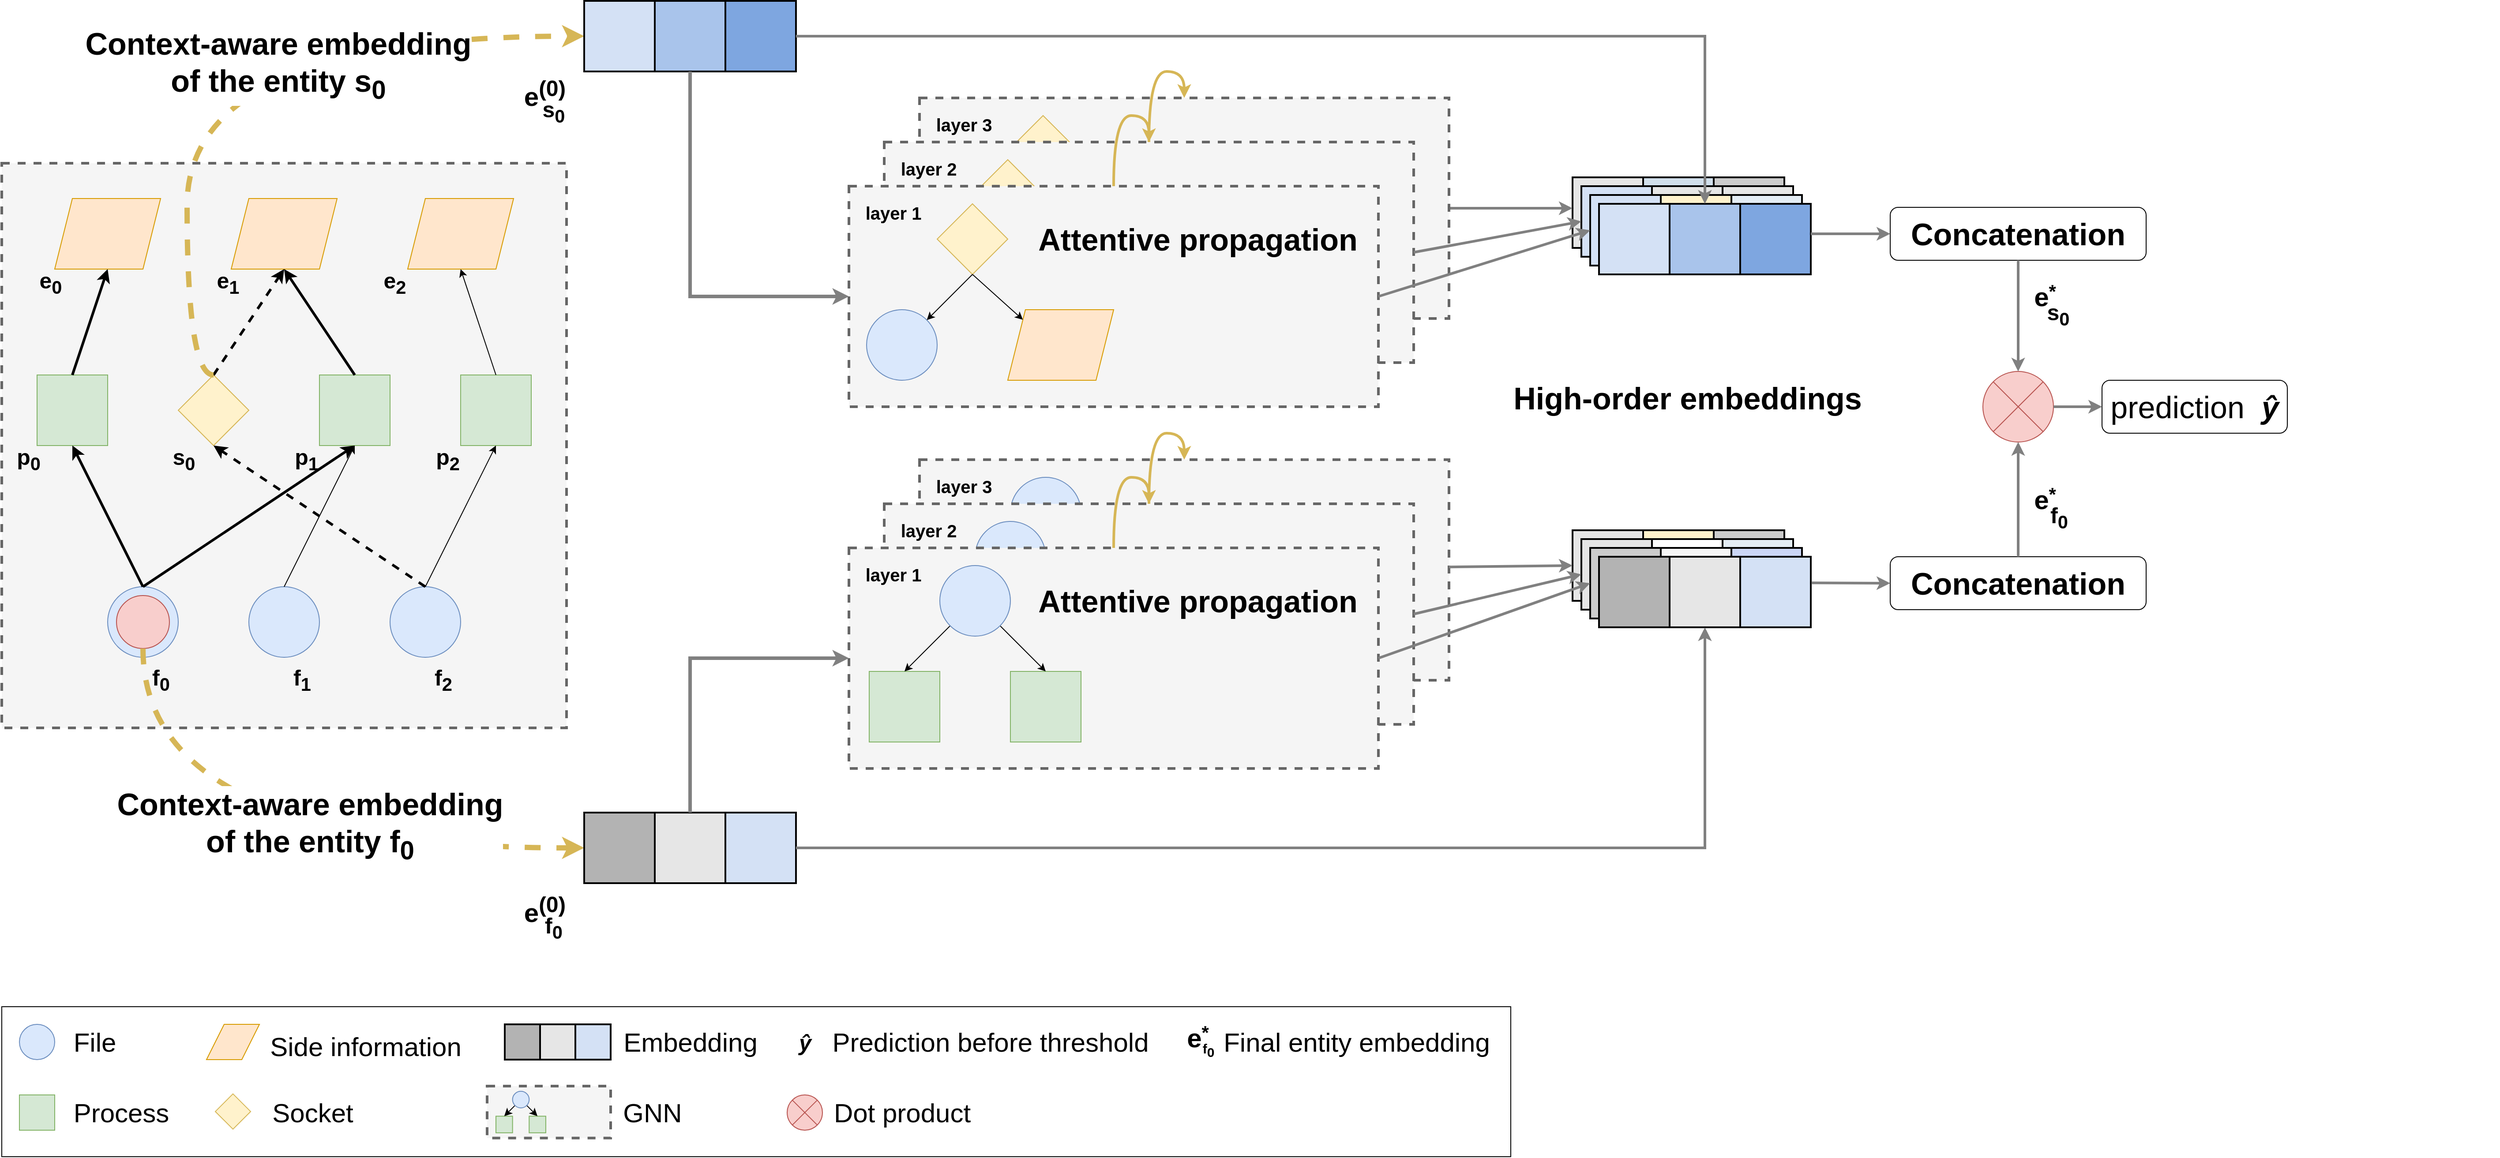 <mxfile version="21.3.7" type="device" pages="5">
  <diagram name="arch-horizontal" id="FtHgOusMMVdj3s-4ocuB">
    <mxGraphModel dx="4412" dy="1970" grid="1" gridSize="10" guides="1" tooltips="1" connect="1" arrows="1" fold="1" page="1" pageScale="1" pageWidth="827" pageHeight="1169" math="0" shadow="0">
      <root>
        <mxCell id="0" />
        <mxCell id="1" parent="0" />
        <mxCell id="5iPVVGXGjzntOp8VG47v-2" value="" style="group;strokeWidth=2;" parent="1" vertex="1" connectable="0">
          <mxGeometry x="-780" y="80" width="2829.999" height="1310" as="geometry" />
        </mxCell>
        <mxCell id="6j7rJ6ThyWy7hTkoIopS-335" value="" style="rounded=0;whiteSpace=wrap;html=1;" parent="5iPVVGXGjzntOp8VG47v-2" vertex="1">
          <mxGeometry y="1140" width="1710" height="170" as="geometry" />
        </mxCell>
        <mxCell id="6j7rJ6ThyWy7hTkoIopS-222" value="" style="group;" parent="5iPVVGXGjzntOp8VG47v-2" vertex="1" connectable="0">
          <mxGeometry x="1780" y="600" width="240" height="80" as="geometry" />
        </mxCell>
        <mxCell id="6j7rJ6ThyWy7hTkoIopS-223" value="" style="whiteSpace=wrap;html=1;aspect=fixed;fillColor=#E6E6E6;strokeWidth=2;" parent="6j7rJ6ThyWy7hTkoIopS-222" vertex="1">
          <mxGeometry width="80" height="80" as="geometry" />
        </mxCell>
        <mxCell id="6j7rJ6ThyWy7hTkoIopS-224" value="" style="whiteSpace=wrap;html=1;aspect=fixed;fillColor=#FFF2CC;strokeWidth=2;" parent="6j7rJ6ThyWy7hTkoIopS-222" vertex="1">
          <mxGeometry x="80" width="80" height="80" as="geometry" />
        </mxCell>
        <mxCell id="6j7rJ6ThyWy7hTkoIopS-225" value="" style="whiteSpace=wrap;html=1;aspect=fixed;fillColor=#CCCCCC;strokeWidth=2;" parent="6j7rJ6ThyWy7hTkoIopS-222" vertex="1">
          <mxGeometry x="160" width="80" height="80" as="geometry" />
        </mxCell>
        <mxCell id="6j7rJ6ThyWy7hTkoIopS-234" value="" style="group;" parent="5iPVVGXGjzntOp8VG47v-2" vertex="1" connectable="0">
          <mxGeometry x="1780" y="200" width="240" height="80" as="geometry" />
        </mxCell>
        <mxCell id="6j7rJ6ThyWy7hTkoIopS-235" value="" style="whiteSpace=wrap;html=1;aspect=fixed;fillColor=#E6E6E6;strokeWidth=2;" parent="6j7rJ6ThyWy7hTkoIopS-234" vertex="1">
          <mxGeometry width="80" height="80" as="geometry" />
        </mxCell>
        <mxCell id="6j7rJ6ThyWy7hTkoIopS-236" value="" style="whiteSpace=wrap;html=1;aspect=fixed;fillColor=#D1DFEB;strokeWidth=2;" parent="6j7rJ6ThyWy7hTkoIopS-234" vertex="1">
          <mxGeometry x="80" width="80" height="80" as="geometry" />
        </mxCell>
        <mxCell id="6j7rJ6ThyWy7hTkoIopS-237" value="" style="whiteSpace=wrap;html=1;aspect=fixed;fillColor=#CCCCCC;strokeWidth=2;" parent="6j7rJ6ThyWy7hTkoIopS-234" vertex="1">
          <mxGeometry x="160" width="80" height="80" as="geometry" />
        </mxCell>
        <mxCell id="6j7rJ6ThyWy7hTkoIopS-177" value="" style="group;" parent="5iPVVGXGjzntOp8VG47v-2" vertex="1" connectable="0">
          <mxGeometry x="1040" y="520" width="600" height="250" as="geometry" />
        </mxCell>
        <mxCell id="6j7rJ6ThyWy7hTkoIopS-178" value="" style="rounded=0;whiteSpace=wrap;html=1;fillColor=#f5f5f5;fontColor=#333333;strokeColor=#666666;dashed=1;strokeWidth=3;container=0;" parent="6j7rJ6ThyWy7hTkoIopS-177" vertex="1">
          <mxGeometry width="600" height="250" as="geometry" />
        </mxCell>
        <mxCell id="6j7rJ6ThyWy7hTkoIopS-179" value="" style="whiteSpace=wrap;html=1;aspect=fixed;fillColor=#d5e8d4;strokeColor=#82b366;container=0;" parent="6j7rJ6ThyWy7hTkoIopS-177" vertex="1">
          <mxGeometry x="23" y="140" width="80" height="80" as="geometry" />
        </mxCell>
        <mxCell id="6j7rJ6ThyWy7hTkoIopS-180" value="" style="whiteSpace=wrap;html=1;aspect=fixed;fillColor=#d5e8d4;strokeColor=#82b366;container=0;" parent="6j7rJ6ThyWy7hTkoIopS-177" vertex="1">
          <mxGeometry x="183" y="140" width="80" height="80" as="geometry" />
        </mxCell>
        <mxCell id="6j7rJ6ThyWy7hTkoIopS-181" style="edgeStyle=none;rounded=0;orthogonalLoop=1;jettySize=auto;html=1;exitX=0;exitY=1;exitDx=0;exitDy=0;entryX=0.5;entryY=0;entryDx=0;entryDy=0;" parent="6j7rJ6ThyWy7hTkoIopS-177" source="6j7rJ6ThyWy7hTkoIopS-183" target="6j7rJ6ThyWy7hTkoIopS-179" edge="1">
          <mxGeometry relative="1" as="geometry" />
        </mxCell>
        <mxCell id="6j7rJ6ThyWy7hTkoIopS-182" style="edgeStyle=none;rounded=0;orthogonalLoop=1;jettySize=auto;html=1;exitX=1;exitY=1;exitDx=0;exitDy=0;entryX=0.5;entryY=0;entryDx=0;entryDy=0;" parent="6j7rJ6ThyWy7hTkoIopS-177" source="6j7rJ6ThyWy7hTkoIopS-183" target="6j7rJ6ThyWy7hTkoIopS-180" edge="1">
          <mxGeometry relative="1" as="geometry" />
        </mxCell>
        <mxCell id="6j7rJ6ThyWy7hTkoIopS-183" value="" style="ellipse;whiteSpace=wrap;html=1;aspect=fixed;fillColor=#dae8fc;strokeColor=#6c8ebf;container=0;" parent="6j7rJ6ThyWy7hTkoIopS-177" vertex="1">
          <mxGeometry x="103" y="20" width="80" height="80" as="geometry" />
        </mxCell>
        <mxCell id="6j7rJ6ThyWy7hTkoIopS-184" value="&lt;font style=&quot;font-size: 20px;&quot;&gt;&lt;b&gt;layer 3&lt;/b&gt;&lt;/font&gt;" style="text;html=1;align=center;verticalAlign=middle;resizable=0;points=[];autosize=1;strokeColor=none;fillColor=none;container=0;" parent="6j7rJ6ThyWy7hTkoIopS-177" vertex="1">
          <mxGeometry x="5" y="10" width="90" height="40" as="geometry" />
        </mxCell>
        <mxCell id="6j7rJ6ThyWy7hTkoIopS-193" value="" style="group;" parent="5iPVVGXGjzntOp8VG47v-2" vertex="1" connectable="0">
          <mxGeometry x="1040" y="110" width="600" height="250" as="geometry" />
        </mxCell>
        <mxCell id="6j7rJ6ThyWy7hTkoIopS-263" style="edgeStyle=none;rounded=0;orthogonalLoop=1;jettySize=auto;html=1;strokeWidth=3;strokeColor=#808080;" parent="6j7rJ6ThyWy7hTkoIopS-193" source="6j7rJ6ThyWy7hTkoIopS-194" edge="1">
          <mxGeometry relative="1" as="geometry">
            <mxPoint x="740" y="125" as="targetPoint" />
          </mxGeometry>
        </mxCell>
        <mxCell id="6j7rJ6ThyWy7hTkoIopS-194" value="" style="rounded=0;whiteSpace=wrap;html=1;fillColor=#f5f5f5;fontColor=#333333;strokeColor=#666666;dashed=1;strokeWidth=3;" parent="6j7rJ6ThyWy7hTkoIopS-193" vertex="1">
          <mxGeometry width="600" height="250" as="geometry" />
        </mxCell>
        <mxCell id="6j7rJ6ThyWy7hTkoIopS-195" value="" style="rhombus;whiteSpace=wrap;html=1;fillColor=#fff2cc;strokeColor=#d6b656;" parent="6j7rJ6ThyWy7hTkoIopS-193" vertex="1">
          <mxGeometry x="100" y="20" width="80" height="80" as="geometry" />
        </mxCell>
        <mxCell id="6j7rJ6ThyWy7hTkoIopS-196" value="" style="ellipse;whiteSpace=wrap;html=1;aspect=fixed;fillColor=#dae8fc;strokeColor=#6c8ebf;" parent="6j7rJ6ThyWy7hTkoIopS-193" vertex="1">
          <mxGeometry x="20" y="140" width="80" height="80" as="geometry" />
        </mxCell>
        <mxCell id="6j7rJ6ThyWy7hTkoIopS-197" style="edgeStyle=none;rounded=0;orthogonalLoop=1;jettySize=auto;html=1;exitX=0.5;exitY=1;exitDx=0;exitDy=0;entryX=1;entryY=0;entryDx=0;entryDy=0;" parent="6j7rJ6ThyWy7hTkoIopS-193" source="6j7rJ6ThyWy7hTkoIopS-195" target="6j7rJ6ThyWy7hTkoIopS-196" edge="1">
          <mxGeometry relative="1" as="geometry" />
        </mxCell>
        <mxCell id="6j7rJ6ThyWy7hTkoIopS-198" value="" style="shape=parallelogram;perimeter=parallelogramPerimeter;whiteSpace=wrap;html=1;fixedSize=1;fillColor=#ffe6cc;strokeColor=#d79b00;" parent="6j7rJ6ThyWy7hTkoIopS-193" vertex="1">
          <mxGeometry x="180" y="140" width="120" height="80" as="geometry" />
        </mxCell>
        <mxCell id="6j7rJ6ThyWy7hTkoIopS-199" style="edgeStyle=none;rounded=0;orthogonalLoop=1;jettySize=auto;html=1;exitX=0.5;exitY=1;exitDx=0;exitDy=0;entryX=0;entryY=0;entryDx=0;entryDy=0;" parent="6j7rJ6ThyWy7hTkoIopS-193" source="6j7rJ6ThyWy7hTkoIopS-195" target="6j7rJ6ThyWy7hTkoIopS-198" edge="1">
          <mxGeometry relative="1" as="geometry" />
        </mxCell>
        <mxCell id="6j7rJ6ThyWy7hTkoIopS-200" value="&lt;font style=&quot;font-size: 20px;&quot;&gt;&lt;b&gt;layer 3&lt;/b&gt;&lt;/font&gt;" style="text;html=1;align=center;verticalAlign=middle;resizable=0;points=[];autosize=1;strokeColor=none;fillColor=none;" parent="6j7rJ6ThyWy7hTkoIopS-193" vertex="1">
          <mxGeometry x="5" y="10" width="90" height="40" as="geometry" />
        </mxCell>
        <mxCell id="6j7rJ6ThyWy7hTkoIopS-239" value="" style="group;" parent="5iPVVGXGjzntOp8VG47v-2" vertex="1" connectable="0">
          <mxGeometry x="1790" y="610" width="240" height="80" as="geometry" />
        </mxCell>
        <mxCell id="6j7rJ6ThyWy7hTkoIopS-240" value="" style="whiteSpace=wrap;html=1;aspect=fixed;fillColor=#E6E6E6;strokeWidth=2;" parent="6j7rJ6ThyWy7hTkoIopS-239" vertex="1">
          <mxGeometry width="80" height="80" as="geometry" />
        </mxCell>
        <mxCell id="6j7rJ6ThyWy7hTkoIopS-241" value="" style="whiteSpace=wrap;html=1;aspect=fixed;fillColor=#FFFFFF;strokeWidth=2;" parent="6j7rJ6ThyWy7hTkoIopS-239" vertex="1">
          <mxGeometry x="80" width="80" height="80" as="geometry" />
        </mxCell>
        <mxCell id="6j7rJ6ThyWy7hTkoIopS-242" value="" style="whiteSpace=wrap;html=1;aspect=fixed;fillColor=#E4EDF5;strokeWidth=2;" parent="6j7rJ6ThyWy7hTkoIopS-239" vertex="1">
          <mxGeometry x="160" width="80" height="80" as="geometry" />
        </mxCell>
        <mxCell id="6j7rJ6ThyWy7hTkoIopS-45" value="" style="group;" parent="5iPVVGXGjzntOp8VG47v-2" vertex="1" connectable="0">
          <mxGeometry y="184" width="2829.999" height="640" as="geometry" />
        </mxCell>
        <mxCell id="6j7rJ6ThyWy7hTkoIopS-44" value="" style="rounded=0;whiteSpace=wrap;html=1;fillColor=#f5f5f5;fontColor=#333333;strokeColor=#666666;dashed=1;strokeWidth=3;" parent="6j7rJ6ThyWy7hTkoIopS-45" vertex="1">
          <mxGeometry width="640" height="640" as="geometry" />
        </mxCell>
        <mxCell id="6j7rJ6ThyWy7hTkoIopS-1" value="" style="ellipse;whiteSpace=wrap;html=1;aspect=fixed;fillColor=#dae8fc;strokeColor=#6c8ebf;" parent="6j7rJ6ThyWy7hTkoIopS-45" vertex="1">
          <mxGeometry x="120" y="480" width="80" height="80" as="geometry" />
        </mxCell>
        <mxCell id="6j7rJ6ThyWy7hTkoIopS-2" value="" style="ellipse;whiteSpace=wrap;html=1;aspect=fixed;fillColor=#dae8fc;strokeColor=#6c8ebf;" parent="6j7rJ6ThyWy7hTkoIopS-45" vertex="1">
          <mxGeometry x="280" y="480" width="80" height="80" as="geometry" />
        </mxCell>
        <mxCell id="6j7rJ6ThyWy7hTkoIopS-3" value="" style="ellipse;whiteSpace=wrap;html=1;aspect=fixed;fillColor=#dae8fc;strokeColor=#6c8ebf;" parent="6j7rJ6ThyWy7hTkoIopS-45" vertex="1">
          <mxGeometry x="440" y="480" width="80" height="80" as="geometry" />
        </mxCell>
        <mxCell id="6j7rJ6ThyWy7hTkoIopS-6" value="" style="whiteSpace=wrap;html=1;aspect=fixed;fillColor=#d5e8d4;strokeColor=#82b366;" parent="6j7rJ6ThyWy7hTkoIopS-45" vertex="1">
          <mxGeometry x="40" y="240" width="80" height="80" as="geometry" />
        </mxCell>
        <mxCell id="6j7rJ6ThyWy7hTkoIopS-30" style="rounded=0;orthogonalLoop=1;jettySize=auto;html=1;exitX=0.5;exitY=0;exitDx=0;exitDy=0;entryX=0.5;entryY=1;entryDx=0;entryDy=0;strokeWidth=3;" parent="6j7rJ6ThyWy7hTkoIopS-45" source="6j7rJ6ThyWy7hTkoIopS-1" target="6j7rJ6ThyWy7hTkoIopS-6" edge="1">
          <mxGeometry relative="1" as="geometry" />
        </mxCell>
        <mxCell id="6j7rJ6ThyWy7hTkoIopS-8" value="" style="whiteSpace=wrap;html=1;aspect=fixed;fillColor=#d5e8d4;strokeColor=#82b366;" parent="6j7rJ6ThyWy7hTkoIopS-45" vertex="1">
          <mxGeometry x="360" y="240" width="80" height="80" as="geometry" />
        </mxCell>
        <mxCell id="6j7rJ6ThyWy7hTkoIopS-35" style="edgeStyle=none;rounded=0;orthogonalLoop=1;jettySize=auto;html=1;exitX=0.5;exitY=0;exitDx=0;exitDy=0;entryX=0.5;entryY=1;entryDx=0;entryDy=0;strokeWidth=3;" parent="6j7rJ6ThyWy7hTkoIopS-45" source="6j7rJ6ThyWy7hTkoIopS-1" target="6j7rJ6ThyWy7hTkoIopS-8" edge="1">
          <mxGeometry relative="1" as="geometry" />
        </mxCell>
        <mxCell id="6j7rJ6ThyWy7hTkoIopS-32" style="edgeStyle=none;rounded=0;orthogonalLoop=1;jettySize=auto;html=1;exitX=0.5;exitY=0;exitDx=0;exitDy=0;entryX=0.5;entryY=1;entryDx=0;entryDy=0;" parent="6j7rJ6ThyWy7hTkoIopS-45" source="6j7rJ6ThyWy7hTkoIopS-2" target="6j7rJ6ThyWy7hTkoIopS-8" edge="1">
          <mxGeometry relative="1" as="geometry" />
        </mxCell>
        <mxCell id="6j7rJ6ThyWy7hTkoIopS-9" value="" style="whiteSpace=wrap;html=1;aspect=fixed;fillColor=#d5e8d4;strokeColor=#82b366;" parent="6j7rJ6ThyWy7hTkoIopS-45" vertex="1">
          <mxGeometry x="520" y="240" width="80" height="80" as="geometry" />
        </mxCell>
        <mxCell id="6j7rJ6ThyWy7hTkoIopS-33" style="edgeStyle=none;rounded=0;orthogonalLoop=1;jettySize=auto;html=1;exitX=0.5;exitY=0;exitDx=0;exitDy=0;entryX=0.5;entryY=1;entryDx=0;entryDy=0;" parent="6j7rJ6ThyWy7hTkoIopS-45" source="6j7rJ6ThyWy7hTkoIopS-3" target="6j7rJ6ThyWy7hTkoIopS-9" edge="1">
          <mxGeometry relative="1" as="geometry" />
        </mxCell>
        <mxCell id="6j7rJ6ThyWy7hTkoIopS-11" value="" style="rhombus;whiteSpace=wrap;html=1;fillColor=#fff2cc;strokeColor=#d6b656;" parent="6j7rJ6ThyWy7hTkoIopS-45" vertex="1">
          <mxGeometry x="200" y="240" width="80" height="80" as="geometry" />
        </mxCell>
        <mxCell id="6j7rJ6ThyWy7hTkoIopS-34" style="edgeStyle=none;rounded=0;orthogonalLoop=1;jettySize=auto;html=1;exitX=0.5;exitY=0;exitDx=0;exitDy=0;entryX=0.5;entryY=1;entryDx=0;entryDy=0;dashed=1;strokeWidth=3;" parent="6j7rJ6ThyWy7hTkoIopS-45" source="6j7rJ6ThyWy7hTkoIopS-3" target="6j7rJ6ThyWy7hTkoIopS-11" edge="1">
          <mxGeometry relative="1" as="geometry" />
        </mxCell>
        <mxCell id="6j7rJ6ThyWy7hTkoIopS-16" value="" style="shape=parallelogram;perimeter=parallelogramPerimeter;whiteSpace=wrap;html=1;fixedSize=1;fillColor=#ffe6cc;strokeColor=#d79b00;" parent="6j7rJ6ThyWy7hTkoIopS-45" vertex="1">
          <mxGeometry x="60" y="40" width="120" height="80" as="geometry" />
        </mxCell>
        <mxCell id="6j7rJ6ThyWy7hTkoIopS-41" style="edgeStyle=none;rounded=0;orthogonalLoop=1;jettySize=auto;html=1;exitX=0.5;exitY=0;exitDx=0;exitDy=0;entryX=0.5;entryY=1;entryDx=0;entryDy=0;strokeWidth=3;" parent="6j7rJ6ThyWy7hTkoIopS-45" source="6j7rJ6ThyWy7hTkoIopS-6" target="6j7rJ6ThyWy7hTkoIopS-16" edge="1">
          <mxGeometry relative="1" as="geometry" />
        </mxCell>
        <mxCell id="6j7rJ6ThyWy7hTkoIopS-17" value="" style="shape=parallelogram;perimeter=parallelogramPerimeter;whiteSpace=wrap;html=1;fixedSize=1;fillColor=#ffe6cc;strokeColor=#d79b00;" parent="6j7rJ6ThyWy7hTkoIopS-45" vertex="1">
          <mxGeometry x="260" y="40" width="120" height="80" as="geometry" />
        </mxCell>
        <mxCell id="6j7rJ6ThyWy7hTkoIopS-39" style="edgeStyle=none;rounded=0;orthogonalLoop=1;jettySize=auto;html=1;exitX=0.5;exitY=0;exitDx=0;exitDy=0;entryX=0.5;entryY=1;entryDx=0;entryDy=0;strokeWidth=3;" parent="6j7rJ6ThyWy7hTkoIopS-45" source="6j7rJ6ThyWy7hTkoIopS-8" target="6j7rJ6ThyWy7hTkoIopS-17" edge="1">
          <mxGeometry relative="1" as="geometry" />
        </mxCell>
        <mxCell id="6j7rJ6ThyWy7hTkoIopS-38" style="edgeStyle=none;rounded=0;orthogonalLoop=1;jettySize=auto;html=1;exitX=0.5;exitY=0;exitDx=0;exitDy=0;entryX=0.5;entryY=1;entryDx=0;entryDy=0;strokeWidth=3;dashed=1;" parent="6j7rJ6ThyWy7hTkoIopS-45" source="6j7rJ6ThyWy7hTkoIopS-11" target="6j7rJ6ThyWy7hTkoIopS-17" edge="1">
          <mxGeometry relative="1" as="geometry" />
        </mxCell>
        <mxCell id="6j7rJ6ThyWy7hTkoIopS-18" value="" style="shape=parallelogram;perimeter=parallelogramPerimeter;whiteSpace=wrap;html=1;fixedSize=1;fillColor=#ffe6cc;strokeColor=#d79b00;" parent="6j7rJ6ThyWy7hTkoIopS-45" vertex="1">
          <mxGeometry x="460" y="40" width="120" height="80" as="geometry" />
        </mxCell>
        <mxCell id="6j7rJ6ThyWy7hTkoIopS-40" style="edgeStyle=none;rounded=0;orthogonalLoop=1;jettySize=auto;html=1;exitX=0.5;exitY=0;exitDx=0;exitDy=0;entryX=0.5;entryY=1;entryDx=0;entryDy=0;" parent="6j7rJ6ThyWy7hTkoIopS-45" source="6j7rJ6ThyWy7hTkoIopS-9" target="6j7rJ6ThyWy7hTkoIopS-18" edge="1">
          <mxGeometry relative="1" as="geometry" />
        </mxCell>
        <mxCell id="6j7rJ6ThyWy7hTkoIopS-19" value="&lt;font style=&quot;font-size: 25px;&quot;&gt;&lt;b&gt;f&lt;sub&gt;0&lt;/sub&gt;&lt;/b&gt;&lt;/font&gt;" style="text;html=1;align=center;verticalAlign=middle;resizable=0;points=[];autosize=1;strokeColor=none;fillColor=none;" parent="6j7rJ6ThyWy7hTkoIopS-45" vertex="1">
          <mxGeometry x="160" y="560" width="40" height="50" as="geometry" />
        </mxCell>
        <mxCell id="6j7rJ6ThyWy7hTkoIopS-21" value="&lt;font style=&quot;font-size: 25px;&quot;&gt;&lt;b&gt;f&lt;sub&gt;2&lt;/sub&gt;&lt;/b&gt;&lt;/font&gt;" style="text;html=1;align=center;verticalAlign=middle;resizable=0;points=[];autosize=1;strokeColor=none;fillColor=none;" parent="6j7rJ6ThyWy7hTkoIopS-45" vertex="1">
          <mxGeometry x="480" y="560" width="40" height="50" as="geometry" />
        </mxCell>
        <mxCell id="6j7rJ6ThyWy7hTkoIopS-22" value="&lt;font style=&quot;font-size: 25px;&quot;&gt;&lt;b&gt;f&lt;sub&gt;1&lt;/sub&gt;&lt;/b&gt;&lt;/font&gt;" style="text;html=1;align=center;verticalAlign=middle;resizable=0;points=[];autosize=1;strokeColor=none;fillColor=none;" parent="6j7rJ6ThyWy7hTkoIopS-45" vertex="1">
          <mxGeometry x="320" y="560" width="40" height="50" as="geometry" />
        </mxCell>
        <mxCell id="6j7rJ6ThyWy7hTkoIopS-23" value="&lt;font style=&quot;font-size: 25px;&quot;&gt;&lt;b&gt;p&lt;sub&gt;0&lt;/sub&gt;&lt;/b&gt;&lt;/font&gt;" style="text;html=1;align=center;verticalAlign=middle;resizable=0;points=[];autosize=1;strokeColor=none;fillColor=none;" parent="6j7rJ6ThyWy7hTkoIopS-45" vertex="1">
          <mxGeometry x="5" y="310" width="50" height="50" as="geometry" />
        </mxCell>
        <mxCell id="6j7rJ6ThyWy7hTkoIopS-24" value="&lt;font style=&quot;font-size: 25px;&quot;&gt;&lt;b&gt;p&lt;sub&gt;1&lt;/sub&gt;&lt;/b&gt;&lt;/font&gt;" style="text;html=1;align=center;verticalAlign=middle;resizable=0;points=[];autosize=1;strokeColor=none;fillColor=none;" parent="6j7rJ6ThyWy7hTkoIopS-45" vertex="1">
          <mxGeometry x="320" y="310" width="50" height="50" as="geometry" />
        </mxCell>
        <mxCell id="6j7rJ6ThyWy7hTkoIopS-25" value="&lt;font style=&quot;font-size: 25px;&quot;&gt;&lt;b&gt;p&lt;sub&gt;2&lt;/sub&gt;&lt;/b&gt;&lt;/font&gt;" style="text;html=1;align=center;verticalAlign=middle;resizable=0;points=[];autosize=1;strokeColor=none;fillColor=none;" parent="6j7rJ6ThyWy7hTkoIopS-45" vertex="1">
          <mxGeometry x="480" y="310" width="50" height="50" as="geometry" />
        </mxCell>
        <mxCell id="6j7rJ6ThyWy7hTkoIopS-26" value="&lt;font style=&quot;font-size: 25px;&quot;&gt;&lt;b&gt;s&lt;sub&gt;0&lt;/sub&gt;&lt;/b&gt;&lt;/font&gt;" style="text;html=1;align=center;verticalAlign=middle;resizable=0;points=[];autosize=1;strokeColor=none;fillColor=none;" parent="6j7rJ6ThyWy7hTkoIopS-45" vertex="1">
          <mxGeometry x="181" y="310" width="50" height="50" as="geometry" />
        </mxCell>
        <mxCell id="6j7rJ6ThyWy7hTkoIopS-27" value="&lt;font style=&quot;font-size: 25px;&quot;&gt;&lt;b&gt;e&lt;sub&gt;0&lt;/sub&gt;&lt;/b&gt;&lt;/font&gt;" style="text;html=1;align=center;verticalAlign=middle;resizable=0;points=[];autosize=1;strokeColor=none;fillColor=none;" parent="6j7rJ6ThyWy7hTkoIopS-45" vertex="1">
          <mxGeometry x="30" y="110" width="50" height="50" as="geometry" />
        </mxCell>
        <mxCell id="6j7rJ6ThyWy7hTkoIopS-28" value="&lt;font style=&quot;font-size: 25px;&quot;&gt;&lt;b&gt;e&lt;sub&gt;1&lt;/sub&gt;&lt;/b&gt;&lt;/font&gt;" style="text;html=1;align=center;verticalAlign=middle;resizable=0;points=[];autosize=1;strokeColor=none;fillColor=none;" parent="6j7rJ6ThyWy7hTkoIopS-45" vertex="1">
          <mxGeometry x="231" y="110" width="50" height="50" as="geometry" />
        </mxCell>
        <mxCell id="6j7rJ6ThyWy7hTkoIopS-29" value="&lt;font style=&quot;font-size: 25px;&quot;&gt;&lt;b&gt;e&lt;sub&gt;2&lt;/sub&gt;&lt;/b&gt;&lt;/font&gt;" style="text;html=1;align=center;verticalAlign=middle;resizable=0;points=[];autosize=1;strokeColor=none;fillColor=none;" parent="6j7rJ6ThyWy7hTkoIopS-45" vertex="1">
          <mxGeometry x="420" y="110" width="50" height="50" as="geometry" />
        </mxCell>
        <mxCell id="6j7rJ6ThyWy7hTkoIopS-36" value="" style="ellipse;whiteSpace=wrap;html=1;aspect=fixed;fillColor=#f8cecc;strokeColor=#b85450;" parent="6j7rJ6ThyWy7hTkoIopS-45" vertex="1">
          <mxGeometry x="130" y="490" width="60" height="60" as="geometry" />
        </mxCell>
        <mxCell id="6j7rJ6ThyWy7hTkoIopS-251" value="" style="group;" parent="5iPVVGXGjzntOp8VG47v-2" vertex="1" connectable="0">
          <mxGeometry x="1790" y="210" width="240" height="80" as="geometry" />
        </mxCell>
        <mxCell id="6j7rJ6ThyWy7hTkoIopS-252" value="" style="whiteSpace=wrap;html=1;aspect=fixed;fillColor=#D4E1F5;strokeWidth=2;" parent="6j7rJ6ThyWy7hTkoIopS-251" vertex="1">
          <mxGeometry width="80" height="80" as="geometry" />
        </mxCell>
        <mxCell id="6j7rJ6ThyWy7hTkoIopS-253" value="" style="whiteSpace=wrap;html=1;aspect=fixed;fillColor=#E6E6E6;strokeWidth=2;" parent="6j7rJ6ThyWy7hTkoIopS-251" vertex="1">
          <mxGeometry x="80" width="80" height="80" as="geometry" />
        </mxCell>
        <mxCell id="6j7rJ6ThyWy7hTkoIopS-254" value="" style="whiteSpace=wrap;html=1;aspect=fixed;fillColor=#E6E6E6;strokeWidth=2;" parent="6j7rJ6ThyWy7hTkoIopS-251" vertex="1">
          <mxGeometry x="160" width="80" height="80" as="geometry" />
        </mxCell>
        <mxCell id="6j7rJ6ThyWy7hTkoIopS-243" value="" style="group;" parent="5iPVVGXGjzntOp8VG47v-2" vertex="1" connectable="0">
          <mxGeometry x="1800" y="620" width="240" height="80" as="geometry" />
        </mxCell>
        <mxCell id="6j7rJ6ThyWy7hTkoIopS-244" value="" style="whiteSpace=wrap;html=1;aspect=fixed;fillColor=#CCCCCC;strokeWidth=2;" parent="6j7rJ6ThyWy7hTkoIopS-243" vertex="1">
          <mxGeometry width="80" height="80" as="geometry" />
        </mxCell>
        <mxCell id="6j7rJ6ThyWy7hTkoIopS-245" value="" style="whiteSpace=wrap;html=1;aspect=fixed;fillColor=#F5F5F5;strokeWidth=2;" parent="6j7rJ6ThyWy7hTkoIopS-243" vertex="1">
          <mxGeometry x="80" width="80" height="80" as="geometry" />
        </mxCell>
        <mxCell id="6j7rJ6ThyWy7hTkoIopS-246" value="" style="whiteSpace=wrap;html=1;aspect=fixed;fillColor=#CBD6F5;strokeWidth=2;" parent="6j7rJ6ThyWy7hTkoIopS-243" vertex="1">
          <mxGeometry x="160" width="80" height="80" as="geometry" />
        </mxCell>
        <mxCell id="6j7rJ6ThyWy7hTkoIopS-55" style="edgeStyle=orthogonalEdgeStyle;rounded=0;orthogonalLoop=1;jettySize=auto;html=1;exitX=0.5;exitY=1;exitDx=0;exitDy=0;entryX=0;entryY=0.5;entryDx=0;entryDy=0;curved=1;strokeWidth=6;fillColor=#fff2cc;strokeColor=#d6b656;dashed=1;" parent="5iPVVGXGjzntOp8VG47v-2" source="6j7rJ6ThyWy7hTkoIopS-36" target="6j7rJ6ThyWy7hTkoIopS-51" edge="1">
          <mxGeometry relative="1" as="geometry" />
        </mxCell>
        <mxCell id="6j7rJ6ThyWy7hTkoIopS-63" value="&lt;b style=&quot;border-color: var(--border-color);&quot;&gt;&lt;font style=&quot;border-color: var(--border-color); font-size: 25px;&quot;&gt;&lt;b style=&quot;border-color: var(--border-color); font-size: 35px;&quot;&gt;&lt;font style=&quot;border-color: var(--border-color);&quot;&gt;Context-aware embedding&lt;br style=&quot;border-color: var(--border-color);&quot;&gt;of&amp;nbsp;the entity f&lt;sub style=&quot;border-color: var(--border-color);&quot;&gt;0&lt;/sub&gt;&lt;/font&gt;&lt;/b&gt;&lt;br&gt;&lt;/font&gt;&lt;/b&gt;" style="edgeLabel;html=1;align=center;verticalAlign=middle;resizable=0;points=[];" parent="6j7rJ6ThyWy7hTkoIopS-55" vertex="1" connectable="0">
          <mxGeometry x="0.21" y="28" relative="1" as="geometry">
            <mxPoint x="-24" y="3" as="offset" />
          </mxGeometry>
        </mxCell>
        <mxCell id="6j7rJ6ThyWy7hTkoIopS-255" value="" style="group;" parent="5iPVVGXGjzntOp8VG47v-2" vertex="1" connectable="0">
          <mxGeometry x="1800" y="220" width="240" height="80" as="geometry" />
        </mxCell>
        <mxCell id="6j7rJ6ThyWy7hTkoIopS-256" value="" style="whiteSpace=wrap;html=1;aspect=fixed;fillColor=#D4E1F5;strokeWidth=2;" parent="6j7rJ6ThyWy7hTkoIopS-255" vertex="1">
          <mxGeometry width="80" height="80" as="geometry" />
        </mxCell>
        <mxCell id="6j7rJ6ThyWy7hTkoIopS-257" value="" style="whiteSpace=wrap;html=1;aspect=fixed;fillColor=#FFF2CC;strokeWidth=2;" parent="6j7rJ6ThyWy7hTkoIopS-255" vertex="1">
          <mxGeometry x="80" width="80" height="80" as="geometry" />
        </mxCell>
        <mxCell id="6j7rJ6ThyWy7hTkoIopS-258" value="" style="whiteSpace=wrap;html=1;aspect=fixed;fillColor=#E4EDF5;strokeWidth=2;" parent="6j7rJ6ThyWy7hTkoIopS-255" vertex="1">
          <mxGeometry x="160" width="80" height="80" as="geometry" />
        </mxCell>
        <mxCell id="6j7rJ6ThyWy7hTkoIopS-247" value="" style="group;" parent="5iPVVGXGjzntOp8VG47v-2" vertex="1" connectable="0">
          <mxGeometry x="1810" y="630" width="240" height="80" as="geometry" />
        </mxCell>
        <mxCell id="6j7rJ6ThyWy7hTkoIopS-248" value="" style="whiteSpace=wrap;html=1;aspect=fixed;fillColor=#B3B3B3;strokeWidth=2;" parent="6j7rJ6ThyWy7hTkoIopS-247" vertex="1">
          <mxGeometry width="80" height="80" as="geometry" />
        </mxCell>
        <mxCell id="6j7rJ6ThyWy7hTkoIopS-249" value="" style="whiteSpace=wrap;html=1;aspect=fixed;fillColor=#E6E6E6;strokeWidth=2;" parent="6j7rJ6ThyWy7hTkoIopS-247" vertex="1">
          <mxGeometry x="80" width="80" height="80" as="geometry" />
        </mxCell>
        <mxCell id="6j7rJ6ThyWy7hTkoIopS-250" value="" style="whiteSpace=wrap;html=1;aspect=fixed;fillColor=#D4E1F5;strokeWidth=2;" parent="6j7rJ6ThyWy7hTkoIopS-247" vertex="1">
          <mxGeometry x="160" width="80" height="80" as="geometry" />
        </mxCell>
        <mxCell id="6j7rJ6ThyWy7hTkoIopS-56" style="edgeStyle=orthogonalEdgeStyle;rounded=0;orthogonalLoop=1;jettySize=auto;html=1;exitX=0.5;exitY=0;exitDx=0;exitDy=0;entryX=0;entryY=0.5;entryDx=0;entryDy=0;curved=1;fillColor=#fff2cc;strokeColor=#d6b656;strokeWidth=6;dashed=1;" parent="5iPVVGXGjzntOp8VG47v-2" source="6j7rJ6ThyWy7hTkoIopS-11" target="6j7rJ6ThyWy7hTkoIopS-46" edge="1">
          <mxGeometry relative="1" as="geometry">
            <Array as="points">
              <mxPoint x="210" y="424" />
              <mxPoint x="210" y="40" />
            </Array>
          </mxGeometry>
        </mxCell>
        <mxCell id="6j7rJ6ThyWy7hTkoIopS-62" value="&lt;b style=&quot;border-color: var(--border-color); font-size: 35px;&quot;&gt;&lt;font style=&quot;border-color: var(--border-color); font-size: 35px;&quot;&gt;Context-aware embedding&lt;br&gt;of&amp;nbsp;the entity s&lt;sub&gt;0&lt;/sub&gt;&lt;br&gt;&lt;/font&gt;&lt;/b&gt;" style="edgeLabel;html=1;align=center;verticalAlign=middle;resizable=0;points=[];" parent="6j7rJ6ThyWy7hTkoIopS-56" vertex="1" connectable="0">
          <mxGeometry x="0.456" y="-20" relative="1" as="geometry">
            <mxPoint x="-112" y="13" as="offset" />
          </mxGeometry>
        </mxCell>
        <mxCell id="6j7rJ6ThyWy7hTkoIopS-58" value="&lt;font style=&quot;&quot;&gt;&lt;b style=&quot;&quot;&gt;&lt;font style=&quot;font-size: 30px;&quot;&gt;e&lt;sup&gt;(0)&lt;/sup&gt;&lt;/font&gt;&lt;/b&gt;&lt;/font&gt;" style="text;html=1;align=center;verticalAlign=middle;resizable=0;points=[];autosize=1;strokeColor=none;fillColor=none;" parent="5iPVVGXGjzntOp8VG47v-2" vertex="1">
          <mxGeometry x="580" y="75" width="70" height="60" as="geometry" />
        </mxCell>
        <mxCell id="6j7rJ6ThyWy7hTkoIopS-59" value="&lt;font style=&quot;&quot;&gt;&lt;b style=&quot;font-size: 25px;&quot;&gt;&lt;font style=&quot;font-size: 25px;&quot;&gt;s&lt;sub&gt;0&lt;/sub&gt;&lt;/font&gt;&lt;/b&gt;&lt;/font&gt;" style="text;html=1;align=center;verticalAlign=middle;resizable=0;points=[];autosize=1;strokeColor=none;fillColor=none;" parent="5iPVVGXGjzntOp8VG47v-2" vertex="1">
          <mxGeometry x="600" y="100" width="50" height="50" as="geometry" />
        </mxCell>
        <mxCell id="6j7rJ6ThyWy7hTkoIopS-259" value="" style="group;" parent="5iPVVGXGjzntOp8VG47v-2" vertex="1" connectable="0">
          <mxGeometry x="1810" y="230" width="240" height="80" as="geometry" />
        </mxCell>
        <mxCell id="6j7rJ6ThyWy7hTkoIopS-260" value="" style="whiteSpace=wrap;html=1;aspect=fixed;fillColor=#D4E1F5;strokeWidth=2;" parent="6j7rJ6ThyWy7hTkoIopS-259" vertex="1">
          <mxGeometry width="80" height="80" as="geometry" />
        </mxCell>
        <mxCell id="6j7rJ6ThyWy7hTkoIopS-261" value="" style="whiteSpace=wrap;html=1;aspect=fixed;fillColor=#A9C4EB;strokeWidth=2;" parent="6j7rJ6ThyWy7hTkoIopS-259" vertex="1">
          <mxGeometry x="80" width="80" height="80" as="geometry" />
        </mxCell>
        <mxCell id="6j7rJ6ThyWy7hTkoIopS-262" value="" style="whiteSpace=wrap;html=1;aspect=fixed;fillColor=#7EA6E0;strokeWidth=2;" parent="6j7rJ6ThyWy7hTkoIopS-259" vertex="1">
          <mxGeometry x="160" width="80" height="80" as="geometry" />
        </mxCell>
        <mxCell id="6j7rJ6ThyWy7hTkoIopS-60" value="&lt;font style=&quot;&quot;&gt;&lt;b style=&quot;&quot;&gt;&lt;font style=&quot;font-size: 30px;&quot;&gt;e&lt;sup&gt;(0)&lt;/sup&gt;&lt;/font&gt;&lt;/b&gt;&lt;/font&gt;" style="text;html=1;align=center;verticalAlign=middle;resizable=0;points=[];autosize=1;strokeColor=none;fillColor=none;" parent="5iPVVGXGjzntOp8VG47v-2" vertex="1">
          <mxGeometry x="580" y="1000" width="70" height="60" as="geometry" />
        </mxCell>
        <mxCell id="6j7rJ6ThyWy7hTkoIopS-61" value="&lt;font style=&quot;&quot;&gt;&lt;b style=&quot;font-size: 25px;&quot;&gt;&lt;font style=&quot;font-size: 25px;&quot;&gt;f&lt;sub&gt;0&lt;/sub&gt;&lt;/font&gt;&lt;/b&gt;&lt;/font&gt;" style="text;html=1;align=center;verticalAlign=middle;resizable=0;points=[];autosize=1;strokeColor=none;fillColor=none;" parent="5iPVVGXGjzntOp8VG47v-2" vertex="1">
          <mxGeometry x="605" y="1025" width="40" height="50" as="geometry" />
        </mxCell>
        <mxCell id="6j7rJ6ThyWy7hTkoIopS-166" value="" style="group;" parent="5iPVVGXGjzntOp8VG47v-2" vertex="1" connectable="0">
          <mxGeometry x="960" y="210" width="680" height="250" as="geometry" />
        </mxCell>
        <mxCell id="6j7rJ6ThyWy7hTkoIopS-185" value="" style="group;" parent="6j7rJ6ThyWy7hTkoIopS-166" vertex="1" connectable="0">
          <mxGeometry x="40" y="-50" width="640" height="250" as="geometry" />
        </mxCell>
        <mxCell id="6j7rJ6ThyWy7hTkoIopS-186" value="" style="rounded=0;whiteSpace=wrap;html=1;fillColor=#f5f5f5;fontColor=#333333;strokeColor=#666666;dashed=1;strokeWidth=3;" parent="6j7rJ6ThyWy7hTkoIopS-185" vertex="1">
          <mxGeometry width="600" height="250" as="geometry" />
        </mxCell>
        <mxCell id="6j7rJ6ThyWy7hTkoIopS-187" value="" style="rhombus;whiteSpace=wrap;html=1;fillColor=#fff2cc;strokeColor=#d6b656;" parent="6j7rJ6ThyWy7hTkoIopS-185" vertex="1">
          <mxGeometry x="100" y="20" width="80" height="80" as="geometry" />
        </mxCell>
        <mxCell id="6j7rJ6ThyWy7hTkoIopS-188" value="" style="ellipse;whiteSpace=wrap;html=1;aspect=fixed;fillColor=#dae8fc;strokeColor=#6c8ebf;" parent="6j7rJ6ThyWy7hTkoIopS-185" vertex="1">
          <mxGeometry x="20" y="140" width="80" height="80" as="geometry" />
        </mxCell>
        <mxCell id="6j7rJ6ThyWy7hTkoIopS-189" style="edgeStyle=none;rounded=0;orthogonalLoop=1;jettySize=auto;html=1;exitX=0.5;exitY=1;exitDx=0;exitDy=0;entryX=1;entryY=0;entryDx=0;entryDy=0;" parent="6j7rJ6ThyWy7hTkoIopS-185" source="6j7rJ6ThyWy7hTkoIopS-187" target="6j7rJ6ThyWy7hTkoIopS-188" edge="1">
          <mxGeometry relative="1" as="geometry" />
        </mxCell>
        <mxCell id="6j7rJ6ThyWy7hTkoIopS-190" value="" style="shape=parallelogram;perimeter=parallelogramPerimeter;whiteSpace=wrap;html=1;fixedSize=1;fillColor=#ffe6cc;strokeColor=#d79b00;" parent="6j7rJ6ThyWy7hTkoIopS-185" vertex="1">
          <mxGeometry x="180" y="140" width="120" height="80" as="geometry" />
        </mxCell>
        <mxCell id="6j7rJ6ThyWy7hTkoIopS-191" style="edgeStyle=none;rounded=0;orthogonalLoop=1;jettySize=auto;html=1;exitX=0.5;exitY=1;exitDx=0;exitDy=0;entryX=0;entryY=0;entryDx=0;entryDy=0;" parent="6j7rJ6ThyWy7hTkoIopS-185" source="6j7rJ6ThyWy7hTkoIopS-187" target="6j7rJ6ThyWy7hTkoIopS-190" edge="1">
          <mxGeometry relative="1" as="geometry" />
        </mxCell>
        <mxCell id="6j7rJ6ThyWy7hTkoIopS-192" value="&lt;font style=&quot;font-size: 20px;&quot;&gt;&lt;b&gt;layer 2&lt;/b&gt;&lt;/font&gt;" style="text;html=1;align=center;verticalAlign=middle;resizable=0;points=[];autosize=1;strokeColor=none;fillColor=none;" parent="6j7rJ6ThyWy7hTkoIopS-185" vertex="1">
          <mxGeometry x="5" y="10" width="90" height="40" as="geometry" />
        </mxCell>
        <mxCell id="6j7rJ6ThyWy7hTkoIopS-264" style="edgeStyle=none;rounded=0;orthogonalLoop=1;jettySize=auto;html=1;exitX=1;exitY=0.5;exitDx=0;exitDy=0;strokeWidth=3;strokeColor=#808080;" parent="6j7rJ6ThyWy7hTkoIopS-185" source="6j7rJ6ThyWy7hTkoIopS-186" edge="1">
          <mxGeometry relative="1" as="geometry">
            <mxPoint x="790" y="90" as="targetPoint" />
          </mxGeometry>
        </mxCell>
        <mxCell id="6j7rJ6ThyWy7hTkoIopS-111" value="" style="rounded=0;whiteSpace=wrap;html=1;fillColor=#f5f5f5;fontColor=#333333;strokeColor=#666666;dashed=1;strokeWidth=3;" parent="6j7rJ6ThyWy7hTkoIopS-166" vertex="1">
          <mxGeometry width="600" height="250" as="geometry" />
        </mxCell>
        <mxCell id="6j7rJ6ThyWy7hTkoIopS-65" value="" style="rhombus;whiteSpace=wrap;html=1;fillColor=#fff2cc;strokeColor=#d6b656;" parent="6j7rJ6ThyWy7hTkoIopS-166" vertex="1">
          <mxGeometry x="100" y="20" width="80" height="80" as="geometry" />
        </mxCell>
        <mxCell id="6j7rJ6ThyWy7hTkoIopS-66" value="" style="ellipse;whiteSpace=wrap;html=1;aspect=fixed;fillColor=#dae8fc;strokeColor=#6c8ebf;" parent="6j7rJ6ThyWy7hTkoIopS-166" vertex="1">
          <mxGeometry x="20" y="140" width="80" height="80" as="geometry" />
        </mxCell>
        <mxCell id="6j7rJ6ThyWy7hTkoIopS-106" style="edgeStyle=none;rounded=0;orthogonalLoop=1;jettySize=auto;html=1;exitX=0.5;exitY=1;exitDx=0;exitDy=0;entryX=1;entryY=0;entryDx=0;entryDy=0;" parent="6j7rJ6ThyWy7hTkoIopS-166" source="6j7rJ6ThyWy7hTkoIopS-65" target="6j7rJ6ThyWy7hTkoIopS-66" edge="1">
          <mxGeometry relative="1" as="geometry" />
        </mxCell>
        <mxCell id="6j7rJ6ThyWy7hTkoIopS-99" value="" style="shape=parallelogram;perimeter=parallelogramPerimeter;whiteSpace=wrap;html=1;fixedSize=1;fillColor=#ffe6cc;strokeColor=#d79b00;" parent="6j7rJ6ThyWy7hTkoIopS-166" vertex="1">
          <mxGeometry x="180" y="140" width="120" height="80" as="geometry" />
        </mxCell>
        <mxCell id="6j7rJ6ThyWy7hTkoIopS-107" style="edgeStyle=none;rounded=0;orthogonalLoop=1;jettySize=auto;html=1;exitX=0.5;exitY=1;exitDx=0;exitDy=0;entryX=0;entryY=0;entryDx=0;entryDy=0;" parent="6j7rJ6ThyWy7hTkoIopS-166" source="6j7rJ6ThyWy7hTkoIopS-65" target="6j7rJ6ThyWy7hTkoIopS-99" edge="1">
          <mxGeometry relative="1" as="geometry" />
        </mxCell>
        <mxCell id="6j7rJ6ThyWy7hTkoIopS-165" value="&lt;font style=&quot;font-size: 20px;&quot;&gt;&lt;b&gt;layer 1&lt;/b&gt;&lt;/font&gt;" style="text;html=1;align=center;verticalAlign=middle;resizable=0;points=[];autosize=1;strokeColor=none;fillColor=none;" parent="6j7rJ6ThyWy7hTkoIopS-166" vertex="1">
          <mxGeometry x="5" y="10" width="90" height="40" as="geometry" />
        </mxCell>
        <mxCell id="6j7rJ6ThyWy7hTkoIopS-207" value="&lt;b style=&quot;border-color: var(--border-color); font-size: 35px;&quot;&gt;Attentive propagation&lt;/b&gt;" style="text;html=1;align=center;verticalAlign=middle;resizable=0;points=[];autosize=1;strokeColor=none;fillColor=none;" parent="6j7rJ6ThyWy7hTkoIopS-166" vertex="1">
          <mxGeometry x="200" y="30" width="390" height="60" as="geometry" />
        </mxCell>
        <mxCell id="6j7rJ6ThyWy7hTkoIopS-168" value="" style="group;" parent="5iPVVGXGjzntOp8VG47v-2" vertex="1" connectable="0">
          <mxGeometry x="1000" y="570" width="640" height="250" as="geometry" />
        </mxCell>
        <mxCell id="6j7rJ6ThyWy7hTkoIopS-110" value="" style="rounded=0;whiteSpace=wrap;html=1;fillColor=#f5f5f5;fontColor=#333333;strokeColor=#666666;dashed=1;strokeWidth=3;container=0;" parent="6j7rJ6ThyWy7hTkoIopS-168" vertex="1">
          <mxGeometry width="600" height="250" as="geometry" />
        </mxCell>
        <mxCell id="6j7rJ6ThyWy7hTkoIopS-100" value="" style="whiteSpace=wrap;html=1;aspect=fixed;fillColor=#d5e8d4;strokeColor=#82b366;container=0;" parent="6j7rJ6ThyWy7hTkoIopS-168" vertex="1">
          <mxGeometry x="23" y="140" width="80" height="80" as="geometry" />
        </mxCell>
        <mxCell id="6j7rJ6ThyWy7hTkoIopS-102" value="" style="whiteSpace=wrap;html=1;aspect=fixed;fillColor=#d5e8d4;strokeColor=#82b366;container=0;" parent="6j7rJ6ThyWy7hTkoIopS-168" vertex="1">
          <mxGeometry x="183" y="140" width="80" height="80" as="geometry" />
        </mxCell>
        <mxCell id="6j7rJ6ThyWy7hTkoIopS-108" style="edgeStyle=none;rounded=0;orthogonalLoop=1;jettySize=auto;html=1;exitX=0;exitY=1;exitDx=0;exitDy=0;entryX=0.5;entryY=0;entryDx=0;entryDy=0;" parent="6j7rJ6ThyWy7hTkoIopS-168" source="6j7rJ6ThyWy7hTkoIopS-103" target="6j7rJ6ThyWy7hTkoIopS-100" edge="1">
          <mxGeometry relative="1" as="geometry" />
        </mxCell>
        <mxCell id="6j7rJ6ThyWy7hTkoIopS-109" style="edgeStyle=none;rounded=0;orthogonalLoop=1;jettySize=auto;html=1;exitX=1;exitY=1;exitDx=0;exitDy=0;entryX=0.5;entryY=0;entryDx=0;entryDy=0;" parent="6j7rJ6ThyWy7hTkoIopS-168" source="6j7rJ6ThyWy7hTkoIopS-103" target="6j7rJ6ThyWy7hTkoIopS-102" edge="1">
          <mxGeometry relative="1" as="geometry" />
        </mxCell>
        <mxCell id="6j7rJ6ThyWy7hTkoIopS-103" value="" style="ellipse;whiteSpace=wrap;html=1;aspect=fixed;fillColor=#dae8fc;strokeColor=#6c8ebf;container=0;" parent="6j7rJ6ThyWy7hTkoIopS-168" vertex="1">
          <mxGeometry x="103" y="20" width="80" height="80" as="geometry" />
        </mxCell>
        <mxCell id="6j7rJ6ThyWy7hTkoIopS-164" value="&lt;font style=&quot;font-size: 20px;&quot;&gt;&lt;b&gt;layer 2&lt;/b&gt;&lt;/font&gt;" style="text;html=1;align=center;verticalAlign=middle;resizable=0;points=[];autosize=1;strokeColor=none;fillColor=none;container=0;" parent="6j7rJ6ThyWy7hTkoIopS-168" vertex="1">
          <mxGeometry x="5" y="10" width="90" height="40" as="geometry" />
        </mxCell>
        <mxCell id="6j7rJ6ThyWy7hTkoIopS-169" value="" style="group;" parent="5iPVVGXGjzntOp8VG47v-2" vertex="1" connectable="0">
          <mxGeometry x="960" y="620" width="635" height="250" as="geometry" />
        </mxCell>
        <mxCell id="6j7rJ6ThyWy7hTkoIopS-170" value="" style="rounded=0;whiteSpace=wrap;html=1;fillColor=#f5f5f5;fontColor=#333333;strokeColor=#666666;dashed=1;strokeWidth=3;container=0;" parent="6j7rJ6ThyWy7hTkoIopS-169" vertex="1">
          <mxGeometry width="600" height="250" as="geometry" />
        </mxCell>
        <mxCell id="6j7rJ6ThyWy7hTkoIopS-171" value="" style="whiteSpace=wrap;html=1;aspect=fixed;fillColor=#d5e8d4;strokeColor=#82b366;container=0;" parent="6j7rJ6ThyWy7hTkoIopS-169" vertex="1">
          <mxGeometry x="23" y="140" width="80" height="80" as="geometry" />
        </mxCell>
        <mxCell id="6j7rJ6ThyWy7hTkoIopS-172" value="" style="whiteSpace=wrap;html=1;aspect=fixed;fillColor=#d5e8d4;strokeColor=#82b366;container=0;" parent="6j7rJ6ThyWy7hTkoIopS-169" vertex="1">
          <mxGeometry x="183" y="140" width="80" height="80" as="geometry" />
        </mxCell>
        <mxCell id="6j7rJ6ThyWy7hTkoIopS-173" style="edgeStyle=none;rounded=0;orthogonalLoop=1;jettySize=auto;html=1;exitX=0;exitY=1;exitDx=0;exitDy=0;entryX=0.5;entryY=0;entryDx=0;entryDy=0;" parent="6j7rJ6ThyWy7hTkoIopS-169" source="6j7rJ6ThyWy7hTkoIopS-175" target="6j7rJ6ThyWy7hTkoIopS-171" edge="1">
          <mxGeometry relative="1" as="geometry" />
        </mxCell>
        <mxCell id="6j7rJ6ThyWy7hTkoIopS-174" style="edgeStyle=none;rounded=0;orthogonalLoop=1;jettySize=auto;html=1;exitX=1;exitY=1;exitDx=0;exitDy=0;entryX=0.5;entryY=0;entryDx=0;entryDy=0;" parent="6j7rJ6ThyWy7hTkoIopS-169" source="6j7rJ6ThyWy7hTkoIopS-175" target="6j7rJ6ThyWy7hTkoIopS-172" edge="1">
          <mxGeometry relative="1" as="geometry" />
        </mxCell>
        <mxCell id="6j7rJ6ThyWy7hTkoIopS-175" value="" style="ellipse;whiteSpace=wrap;html=1;aspect=fixed;fillColor=#dae8fc;strokeColor=#6c8ebf;container=0;" parent="6j7rJ6ThyWy7hTkoIopS-169" vertex="1">
          <mxGeometry x="103" y="20" width="80" height="80" as="geometry" />
        </mxCell>
        <mxCell id="6j7rJ6ThyWy7hTkoIopS-176" value="&lt;font style=&quot;font-size: 20px;&quot;&gt;&lt;b&gt;layer 1&lt;/b&gt;&lt;/font&gt;" style="text;html=1;align=center;verticalAlign=middle;resizable=0;points=[];autosize=1;strokeColor=none;fillColor=none;container=0;" parent="6j7rJ6ThyWy7hTkoIopS-169" vertex="1">
          <mxGeometry x="5" y="10" width="90" height="40" as="geometry" />
        </mxCell>
        <mxCell id="6j7rJ6ThyWy7hTkoIopS-206" value="&lt;font size=&quot;1&quot; style=&quot;&quot;&gt;&lt;b style=&quot;font-size: 35px;&quot;&gt;Attentive propagation&lt;/b&gt;&lt;/font&gt;" style="text;html=1;align=center;verticalAlign=middle;resizable=0;points=[];autosize=1;strokeColor=none;fillColor=none;" parent="6j7rJ6ThyWy7hTkoIopS-169" vertex="1">
          <mxGeometry x="200" y="30" width="390" height="60" as="geometry" />
        </mxCell>
        <mxCell id="6j7rJ6ThyWy7hTkoIopS-202" style="edgeStyle=orthogonalEdgeStyle;rounded=0;orthogonalLoop=1;jettySize=auto;html=1;exitX=0.5;exitY=0;exitDx=0;exitDy=0;entryX=0.5;entryY=0;entryDx=0;entryDy=0;curved=1;strokeWidth=3;fillColor=#fff2cc;strokeColor=#d6b656;" parent="5iPVVGXGjzntOp8VG47v-2" source="6j7rJ6ThyWy7hTkoIopS-170" target="6j7rJ6ThyWy7hTkoIopS-110" edge="1">
          <mxGeometry relative="1" as="geometry">
            <Array as="points">
              <mxPoint x="1260" y="540" />
              <mxPoint x="1300" y="540" />
            </Array>
          </mxGeometry>
        </mxCell>
        <mxCell id="6j7rJ6ThyWy7hTkoIopS-203" style="edgeStyle=orthogonalEdgeStyle;rounded=0;orthogonalLoop=1;jettySize=auto;html=1;exitX=0.5;exitY=0;exitDx=0;exitDy=0;entryX=0.5;entryY=0;entryDx=0;entryDy=0;curved=1;strokeWidth=3;fillColor=#fff2cc;strokeColor=#d6b656;" parent="5iPVVGXGjzntOp8VG47v-2" source="6j7rJ6ThyWy7hTkoIopS-110" target="6j7rJ6ThyWy7hTkoIopS-178" edge="1">
          <mxGeometry relative="1" as="geometry">
            <Array as="points">
              <mxPoint x="1300" y="490" />
              <mxPoint x="1340" y="490" />
            </Array>
          </mxGeometry>
        </mxCell>
        <mxCell id="6j7rJ6ThyWy7hTkoIopS-204" style="edgeStyle=orthogonalEdgeStyle;rounded=0;orthogonalLoop=1;jettySize=auto;html=1;exitX=0.5;exitY=0;exitDx=0;exitDy=0;entryX=0.5;entryY=0;entryDx=0;entryDy=0;curved=1;strokeWidth=3;fillColor=#fff2cc;strokeColor=#d6b656;" parent="5iPVVGXGjzntOp8VG47v-2" edge="1">
          <mxGeometry relative="1" as="geometry">
            <mxPoint x="1259.98" y="210" as="sourcePoint" />
            <mxPoint x="1299.98" y="160" as="targetPoint" />
            <Array as="points">
              <mxPoint x="1259.98" y="130" />
              <mxPoint x="1299.98" y="130" />
            </Array>
          </mxGeometry>
        </mxCell>
        <mxCell id="6j7rJ6ThyWy7hTkoIopS-205" style="edgeStyle=orthogonalEdgeStyle;rounded=0;orthogonalLoop=1;jettySize=auto;html=1;exitX=0.5;exitY=0;exitDx=0;exitDy=0;entryX=0.5;entryY=0;entryDx=0;entryDy=0;curved=1;strokeWidth=3;fillColor=#fff2cc;strokeColor=#d6b656;" parent="5iPVVGXGjzntOp8VG47v-2" edge="1">
          <mxGeometry relative="1" as="geometry">
            <mxPoint x="1299.98" y="160" as="sourcePoint" />
            <mxPoint x="1339.98" y="110" as="targetPoint" />
            <Array as="points">
              <mxPoint x="1299.98" y="80" />
              <mxPoint x="1339.98" y="80" />
            </Array>
          </mxGeometry>
        </mxCell>
        <mxCell id="6j7rJ6ThyWy7hTkoIopS-216" value="" style="group;" parent="5iPVVGXGjzntOp8VG47v-2" vertex="1" connectable="0">
          <mxGeometry x="660" width="240" height="80" as="geometry" />
        </mxCell>
        <mxCell id="6j7rJ6ThyWy7hTkoIopS-46" value="" style="whiteSpace=wrap;html=1;aspect=fixed;fillColor=#D4E1F5;strokeWidth=2;" parent="6j7rJ6ThyWy7hTkoIopS-216" vertex="1">
          <mxGeometry width="80" height="80" as="geometry" />
        </mxCell>
        <mxCell id="6j7rJ6ThyWy7hTkoIopS-47" value="" style="whiteSpace=wrap;html=1;aspect=fixed;fillColor=#A9C4EB;strokeWidth=2;" parent="6j7rJ6ThyWy7hTkoIopS-216" vertex="1">
          <mxGeometry x="80" width="80" height="80" as="geometry" />
        </mxCell>
        <mxCell id="6j7rJ6ThyWy7hTkoIopS-48" value="" style="whiteSpace=wrap;html=1;aspect=fixed;fillColor=#7EA6E0;strokeWidth=2;" parent="6j7rJ6ThyWy7hTkoIopS-216" vertex="1">
          <mxGeometry x="160" width="80" height="80" as="geometry" />
        </mxCell>
        <mxCell id="6j7rJ6ThyWy7hTkoIopS-217" value="" style="group;" parent="5iPVVGXGjzntOp8VG47v-2" vertex="1" connectable="0">
          <mxGeometry x="660" y="920" width="240" height="80" as="geometry" />
        </mxCell>
        <mxCell id="6j7rJ6ThyWy7hTkoIopS-51" value="" style="whiteSpace=wrap;html=1;aspect=fixed;fillColor=#B3B3B3;strokeWidth=2;" parent="6j7rJ6ThyWy7hTkoIopS-217" vertex="1">
          <mxGeometry width="80" height="80" as="geometry" />
        </mxCell>
        <mxCell id="6j7rJ6ThyWy7hTkoIopS-52" value="" style="whiteSpace=wrap;html=1;aspect=fixed;fillColor=#E6E6E6;strokeWidth=2;" parent="6j7rJ6ThyWy7hTkoIopS-217" vertex="1">
          <mxGeometry x="80" width="80" height="80" as="geometry" />
        </mxCell>
        <mxCell id="6j7rJ6ThyWy7hTkoIopS-53" value="" style="whiteSpace=wrap;html=1;aspect=fixed;fillColor=#D4E1F5;strokeWidth=2;" parent="6j7rJ6ThyWy7hTkoIopS-217" vertex="1">
          <mxGeometry x="160" width="80" height="80" as="geometry" />
        </mxCell>
        <mxCell id="6j7rJ6ThyWy7hTkoIopS-265" style="edgeStyle=none;rounded=0;orthogonalLoop=1;jettySize=auto;html=1;exitX=1;exitY=0.5;exitDx=0;exitDy=0;entryX=0;entryY=0.5;entryDx=0;entryDy=0;strokeColor=#808080;strokeWidth=3;" parent="5iPVVGXGjzntOp8VG47v-2" source="6j7rJ6ThyWy7hTkoIopS-111" target="6j7rJ6ThyWy7hTkoIopS-256" edge="1">
          <mxGeometry relative="1" as="geometry" />
        </mxCell>
        <mxCell id="6j7rJ6ThyWy7hTkoIopS-266" style="edgeStyle=none;rounded=0;orthogonalLoop=1;jettySize=auto;html=1;entryX=0;entryY=0.5;entryDx=0;entryDy=0;strokeWidth=3;strokeColor=#808080;" parent="5iPVVGXGjzntOp8VG47v-2" source="6j7rJ6ThyWy7hTkoIopS-178" target="6j7rJ6ThyWy7hTkoIopS-223" edge="1">
          <mxGeometry relative="1" as="geometry" />
        </mxCell>
        <mxCell id="6j7rJ6ThyWy7hTkoIopS-208" style="edgeStyle=orthogonalEdgeStyle;rounded=0;orthogonalLoop=1;jettySize=auto;html=1;exitX=0.5;exitY=1;exitDx=0;exitDy=0;entryX=0;entryY=0.5;entryDx=0;entryDy=0;strokeWidth=4;strokeColor=#808080;" parent="5iPVVGXGjzntOp8VG47v-2" source="6j7rJ6ThyWy7hTkoIopS-47" target="6j7rJ6ThyWy7hTkoIopS-111" edge="1">
          <mxGeometry relative="1" as="geometry" />
        </mxCell>
        <mxCell id="6j7rJ6ThyWy7hTkoIopS-267" style="edgeStyle=none;rounded=0;orthogonalLoop=1;jettySize=auto;html=1;exitX=1;exitY=0.5;exitDx=0;exitDy=0;entryX=0;entryY=0.5;entryDx=0;entryDy=0;strokeWidth=3;strokeColor=#808080;" parent="5iPVVGXGjzntOp8VG47v-2" source="6j7rJ6ThyWy7hTkoIopS-110" target="6j7rJ6ThyWy7hTkoIopS-240" edge="1">
          <mxGeometry relative="1" as="geometry" />
        </mxCell>
        <mxCell id="6j7rJ6ThyWy7hTkoIopS-268" style="edgeStyle=none;rounded=0;orthogonalLoop=1;jettySize=auto;html=1;exitX=1;exitY=0.5;exitDx=0;exitDy=0;entryX=0;entryY=0.5;entryDx=0;entryDy=0;strokeWidth=3;strokeColor=#808080;" parent="5iPVVGXGjzntOp8VG47v-2" source="6j7rJ6ThyWy7hTkoIopS-170" target="6j7rJ6ThyWy7hTkoIopS-244" edge="1">
          <mxGeometry relative="1" as="geometry" />
        </mxCell>
        <mxCell id="6j7rJ6ThyWy7hTkoIopS-272" value="&lt;font size=&quot;1&quot; style=&quot;&quot;&gt;&lt;b style=&quot;font-size: 35px;&quot;&gt;Concatenation&lt;/b&gt;&lt;/font&gt;" style="rounded=1;whiteSpace=wrap;html=1;" parent="5iPVVGXGjzntOp8VG47v-2" vertex="1">
          <mxGeometry x="2140" y="234" width="290" height="60" as="geometry" />
        </mxCell>
        <mxCell id="6j7rJ6ThyWy7hTkoIopS-209" style="edgeStyle=orthogonalEdgeStyle;rounded=0;orthogonalLoop=1;jettySize=auto;html=1;exitX=0.5;exitY=0;exitDx=0;exitDy=0;entryX=0;entryY=0.5;entryDx=0;entryDy=0;strokeWidth=4;strokeColor=#808080;" parent="5iPVVGXGjzntOp8VG47v-2" source="6j7rJ6ThyWy7hTkoIopS-52" target="6j7rJ6ThyWy7hTkoIopS-170" edge="1">
          <mxGeometry relative="1" as="geometry" />
        </mxCell>
        <mxCell id="6j7rJ6ThyWy7hTkoIopS-273" value="&lt;b style=&quot;border-color: var(--border-color); font-size: 35px;&quot;&gt;Concatenation&lt;/b&gt;" style="rounded=1;whiteSpace=wrap;html=1;" parent="5iPVVGXGjzntOp8VG47v-2" vertex="1">
          <mxGeometry x="2140" y="630" width="290" height="60" as="geometry" />
        </mxCell>
        <mxCell id="6j7rJ6ThyWy7hTkoIopS-274" style="edgeStyle=none;rounded=0;orthogonalLoop=1;jettySize=auto;html=1;exitX=1;exitY=0.425;exitDx=0;exitDy=0;exitPerimeter=0;strokeWidth=3;strokeColor=#808080;" parent="5iPVVGXGjzntOp8VG47v-2" source="6j7rJ6ThyWy7hTkoIopS-262" target="6j7rJ6ThyWy7hTkoIopS-272" edge="1">
          <mxGeometry relative="1" as="geometry" />
        </mxCell>
        <mxCell id="6j7rJ6ThyWy7hTkoIopS-276" style="edgeStyle=none;rounded=0;orthogonalLoop=1;jettySize=auto;html=1;exitX=1.01;exitY=0.37;exitDx=0;exitDy=0;entryX=0;entryY=0.5;entryDx=0;entryDy=0;exitPerimeter=0;strokeWidth=3;strokeColor=#808080;" parent="5iPVVGXGjzntOp8VG47v-2" source="6j7rJ6ThyWy7hTkoIopS-250" target="6j7rJ6ThyWy7hTkoIopS-273" edge="1">
          <mxGeometry relative="1" as="geometry" />
        </mxCell>
        <mxCell id="6j7rJ6ThyWy7hTkoIopS-277" value="" style="shape=sumEllipse;perimeter=ellipsePerimeter;whiteSpace=wrap;html=1;backgroundOutline=1;fillColor=#f8cecc;strokeColor=#b85450;" parent="5iPVVGXGjzntOp8VG47v-2" vertex="1">
          <mxGeometry x="2245" y="420" width="80" height="80" as="geometry" />
        </mxCell>
        <mxCell id="6j7rJ6ThyWy7hTkoIopS-279" style="edgeStyle=orthogonalEdgeStyle;rounded=0;orthogonalLoop=1;jettySize=auto;html=1;exitX=0.5;exitY=1;exitDx=0;exitDy=0;entryX=0.5;entryY=0;entryDx=0;entryDy=0;strokeWidth=3;strokeColor=#808080;" parent="5iPVVGXGjzntOp8VG47v-2" source="6j7rJ6ThyWy7hTkoIopS-272" target="6j7rJ6ThyWy7hTkoIopS-277" edge="1">
          <mxGeometry relative="1" as="geometry" />
        </mxCell>
        <mxCell id="6j7rJ6ThyWy7hTkoIopS-281" value="" style="ellipse;whiteSpace=wrap;html=1;aspect=fixed;fillColor=#dae8fc;strokeColor=#6c8ebf;" parent="5iPVVGXGjzntOp8VG47v-2" vertex="1">
          <mxGeometry x="20" y="1160" width="40" height="40" as="geometry" />
        </mxCell>
        <mxCell id="6j7rJ6ThyWy7hTkoIopS-282" value="" style="whiteSpace=wrap;html=1;aspect=fixed;fillColor=#d5e8d4;strokeColor=#82b366;container=0;" parent="5iPVVGXGjzntOp8VG47v-2" vertex="1">
          <mxGeometry x="20" y="1240" width="40" height="40" as="geometry" />
        </mxCell>
        <mxCell id="6j7rJ6ThyWy7hTkoIopS-315" value="" style="shape=parallelogram;perimeter=parallelogramPerimeter;whiteSpace=wrap;html=1;fixedSize=1;fillColor=#ffe6cc;strokeColor=#d79b00;" parent="5iPVVGXGjzntOp8VG47v-2" vertex="1">
          <mxGeometry x="232" y="1160" width="60" height="40" as="geometry" />
        </mxCell>
        <mxCell id="6j7rJ6ThyWy7hTkoIopS-317" value="" style="rhombus;whiteSpace=wrap;html=1;fillColor=#fff2cc;strokeColor=#d6b656;" parent="5iPVVGXGjzntOp8VG47v-2" vertex="1">
          <mxGeometry x="242" y="1238.82" width="40" height="40" as="geometry" />
        </mxCell>
        <mxCell id="6j7rJ6ThyWy7hTkoIopS-318" value="" style="group;" parent="5iPVVGXGjzntOp8VG47v-2" vertex="1" connectable="0">
          <mxGeometry x="570" y="1160" width="120" height="40" as="geometry" />
        </mxCell>
        <mxCell id="6j7rJ6ThyWy7hTkoIopS-319" value="" style="whiteSpace=wrap;html=1;aspect=fixed;fillColor=#B3B3B3;strokeWidth=2;" parent="6j7rJ6ThyWy7hTkoIopS-318" vertex="1">
          <mxGeometry width="40" height="40" as="geometry" />
        </mxCell>
        <mxCell id="6j7rJ6ThyWy7hTkoIopS-320" value="" style="whiteSpace=wrap;html=1;aspect=fixed;fillColor=#E6E6E6;strokeWidth=2;" parent="6j7rJ6ThyWy7hTkoIopS-318" vertex="1">
          <mxGeometry x="40" width="40" height="40" as="geometry" />
        </mxCell>
        <mxCell id="6j7rJ6ThyWy7hTkoIopS-321" value="" style="whiteSpace=wrap;html=1;aspect=fixed;fillColor=#D4E1F5;strokeWidth=2;" parent="6j7rJ6ThyWy7hTkoIopS-318" vertex="1">
          <mxGeometry x="80" width="40" height="40" as="geometry" />
        </mxCell>
        <mxCell id="6j7rJ6ThyWy7hTkoIopS-322" value="File" style="text;html=1;align=center;verticalAlign=middle;resizable=0;points=[];autosize=1;strokeColor=none;fillColor=none;fontSize=30;" parent="5iPVVGXGjzntOp8VG47v-2" vertex="1">
          <mxGeometry x="70" y="1155" width="70" height="50" as="geometry" />
        </mxCell>
        <mxCell id="6j7rJ6ThyWy7hTkoIopS-323" value="Process" style="text;html=1;align=center;verticalAlign=middle;resizable=0;points=[];autosize=1;strokeColor=none;fillColor=none;fontSize=30;" parent="5iPVVGXGjzntOp8VG47v-2" vertex="1">
          <mxGeometry x="70" y="1235" width="130" height="50" as="geometry" />
        </mxCell>
        <mxCell id="6j7rJ6ThyWy7hTkoIopS-324" value="Side information" style="text;html=1;align=center;verticalAlign=middle;resizable=0;points=[];autosize=1;strokeColor=none;fillColor=none;fontSize=30;" parent="5iPVVGXGjzntOp8VG47v-2" vertex="1">
          <mxGeometry x="292" y="1159.71" width="240" height="50" as="geometry" />
        </mxCell>
        <mxCell id="6j7rJ6ThyWy7hTkoIopS-325" value="Socket" style="text;html=1;align=center;verticalAlign=middle;resizable=0;points=[];autosize=1;strokeColor=none;fillColor=none;fontSize=30;" parent="5iPVVGXGjzntOp8VG47v-2" vertex="1">
          <mxGeometry x="292" y="1235" width="120" height="50" as="geometry" />
        </mxCell>
        <mxCell id="6j7rJ6ThyWy7hTkoIopS-327" value="Embedding" style="text;html=1;align=center;verticalAlign=middle;resizable=0;points=[];autosize=1;strokeColor=none;fillColor=none;fontSize=30;" parent="5iPVVGXGjzntOp8VG47v-2" vertex="1">
          <mxGeometry x="690" y="1154.71" width="180" height="50" as="geometry" />
        </mxCell>
        <mxCell id="6j7rJ6ThyWy7hTkoIopS-280" style="edgeStyle=orthogonalEdgeStyle;rounded=0;orthogonalLoop=1;jettySize=auto;html=1;exitX=0.5;exitY=0;exitDx=0;exitDy=0;entryX=0.5;entryY=1;entryDx=0;entryDy=0;strokeWidth=3;strokeColor=#808080;" parent="5iPVVGXGjzntOp8VG47v-2" source="6j7rJ6ThyWy7hTkoIopS-273" target="6j7rJ6ThyWy7hTkoIopS-277" edge="1">
          <mxGeometry relative="1" as="geometry" />
        </mxCell>
        <mxCell id="6j7rJ6ThyWy7hTkoIopS-328" style="rounded=0;orthogonalLoop=1;jettySize=auto;html=1;exitX=1;exitY=0.5;exitDx=0;exitDy=0;entryX=0.5;entryY=1;entryDx=0;entryDy=0;strokeWidth=3;strokeColor=#808080;edgeStyle=elbowEdgeStyle;" parent="5iPVVGXGjzntOp8VG47v-2" source="6j7rJ6ThyWy7hTkoIopS-53" target="6j7rJ6ThyWy7hTkoIopS-249" edge="1">
          <mxGeometry relative="1" as="geometry">
            <Array as="points">
              <mxPoint x="1930" y="840" />
            </Array>
          </mxGeometry>
        </mxCell>
        <mxCell id="6j7rJ6ThyWy7hTkoIopS-329" style="edgeStyle=orthogonalEdgeStyle;rounded=0;orthogonalLoop=1;jettySize=auto;html=1;exitX=1;exitY=0.5;exitDx=0;exitDy=0;entryX=0.5;entryY=0;entryDx=0;entryDy=0;strokeWidth=3;strokeColor=#808080;" parent="5iPVVGXGjzntOp8VG47v-2" source="6j7rJ6ThyWy7hTkoIopS-48" target="6j7rJ6ThyWy7hTkoIopS-261" edge="1">
          <mxGeometry relative="1" as="geometry" />
        </mxCell>
        <mxCell id="6j7rJ6ThyWy7hTkoIopS-330" value="" style="shape=sumEllipse;perimeter=ellipsePerimeter;whiteSpace=wrap;html=1;backgroundOutline=1;fillColor=#f8cecc;strokeColor=#b85450;" parent="5iPVVGXGjzntOp8VG47v-2" vertex="1">
          <mxGeometry x="890" y="1240" width="40" height="40" as="geometry" />
        </mxCell>
        <mxCell id="6j7rJ6ThyWy7hTkoIopS-331" value="Dot product" style="text;html=1;align=center;verticalAlign=middle;resizable=0;points=[];autosize=1;strokeColor=none;fillColor=none;fontSize=30;" parent="5iPVVGXGjzntOp8VG47v-2" vertex="1">
          <mxGeometry x="930" y="1235" width="180" height="50" as="geometry" />
        </mxCell>
        <mxCell id="6j7rJ6ThyWy7hTkoIopS-336" value="&lt;i&gt;&lt;font style=&quot;font-size: 25px;&quot;&gt;&lt;b&gt;ŷ&lt;/b&gt;&lt;/font&gt;&lt;/i&gt;" style="text;html=1;align=center;verticalAlign=middle;resizable=0;points=[];autosize=1;strokeColor=none;fillColor=none;" parent="5iPVVGXGjzntOp8VG47v-2" vertex="1">
          <mxGeometry x="890" y="1159.71" width="40" height="40" as="geometry" />
        </mxCell>
        <mxCell id="6j7rJ6ThyWy7hTkoIopS-337" value="Prediction before threshold" style="text;html=1;align=center;verticalAlign=middle;resizable=0;points=[];autosize=1;strokeColor=none;fillColor=none;fontSize=30;" parent="5iPVVGXGjzntOp8VG47v-2" vertex="1">
          <mxGeometry x="930" y="1155.0" width="380" height="50" as="geometry" />
        </mxCell>
        <mxCell id="6j7rJ6ThyWy7hTkoIopS-342" value="&lt;b style=&quot;border-color: var(--border-color);&quot;&gt;&lt;font style=&quot;border-color: var(--border-color); font-size: 35px;&quot;&gt;High-order embeddings&lt;/font&gt;&lt;/b&gt;" style="edgeLabel;html=1;align=center;verticalAlign=middle;resizable=0;points=[];" parent="5iPVVGXGjzntOp8VG47v-2" vertex="1" connectable="0">
          <mxGeometry x="1909.999" y="450" as="geometry" />
        </mxCell>
        <mxCell id="6j7rJ6ThyWy7hTkoIopS-349" value="" style="group" parent="5iPVVGXGjzntOp8VG47v-2" vertex="1" connectable="0">
          <mxGeometry x="2290" y="540" width="61" height="70" as="geometry" />
        </mxCell>
        <mxCell id="6j7rJ6ThyWy7hTkoIopS-347" value="&lt;font style=&quot;&quot;&gt;&lt;b style=&quot;&quot;&gt;&lt;font style=&quot;font-size: 30px;&quot;&gt;e&lt;/font&gt;&lt;font style=&quot;font-size: 25px;&quot;&gt;&lt;sup&gt;*&lt;/sup&gt;&lt;/font&gt;&lt;/b&gt;&lt;/font&gt;" style="text;html=1;align=center;verticalAlign=middle;resizable=0;points=[];autosize=1;strokeColor=none;fillColor=none;" parent="6j7rJ6ThyWy7hTkoIopS-349" vertex="1">
          <mxGeometry width="50" height="50" as="geometry" />
        </mxCell>
        <mxCell id="6j7rJ6ThyWy7hTkoIopS-348" value="&lt;font style=&quot;&quot;&gt;&lt;b style=&quot;font-size: 25px;&quot;&gt;&lt;font style=&quot;font-size: 25px;&quot;&gt;f&lt;sub&gt;0&lt;/sub&gt;&lt;/font&gt;&lt;/b&gt;&lt;/font&gt;" style="text;html=1;align=center;verticalAlign=middle;resizable=0;points=[];autosize=1;strokeColor=none;fillColor=none;" parent="6j7rJ6ThyWy7hTkoIopS-349" vertex="1">
          <mxGeometry x="21" y="20" width="40" height="50" as="geometry" />
        </mxCell>
        <mxCell id="6j7rJ6ThyWy7hTkoIopS-350" value="" style="group" parent="5iPVVGXGjzntOp8VG47v-2" vertex="1" connectable="0">
          <mxGeometry x="2290" y="310" width="65" height="70" as="geometry" />
        </mxCell>
        <mxCell id="6j7rJ6ThyWy7hTkoIopS-345" value="&lt;font style=&quot;&quot;&gt;&lt;b style=&quot;&quot;&gt;&lt;font style=&quot;font-size: 30px;&quot;&gt;e&lt;/font&gt;&lt;font style=&quot;font-size: 25px;&quot;&gt;&lt;sup&gt;*&lt;/sup&gt;&lt;/font&gt;&lt;/b&gt;&lt;/font&gt;" style="text;html=1;align=center;verticalAlign=middle;resizable=0;points=[];autosize=1;strokeColor=none;fillColor=none;" parent="6j7rJ6ThyWy7hTkoIopS-350" vertex="1">
          <mxGeometry width="50" height="50" as="geometry" />
        </mxCell>
        <mxCell id="6j7rJ6ThyWy7hTkoIopS-346" value="&lt;font style=&quot;&quot;&gt;&lt;b style=&quot;font-size: 25px;&quot;&gt;&lt;font style=&quot;font-size: 25px;&quot;&gt;s&lt;sub&gt;0&lt;/sub&gt;&lt;/font&gt;&lt;/b&gt;&lt;/font&gt;" style="text;html=1;align=center;verticalAlign=middle;resizable=0;points=[];autosize=1;strokeColor=none;fillColor=none;" parent="6j7rJ6ThyWy7hTkoIopS-350" vertex="1">
          <mxGeometry x="15" y="20" width="50" height="50" as="geometry" />
        </mxCell>
        <mxCell id="6j7rJ6ThyWy7hTkoIopS-351" value="&lt;font style=&quot;font-size: 35px;&quot;&gt;&lt;font style=&quot;font-size: 35px;&quot;&gt;prediction&amp;nbsp;&amp;nbsp;&lt;/font&gt;&lt;i style=&quot;border-color: var(--border-color);&quot;&gt;&lt;font style=&quot;border-color: var(--border-color); font-size: 35px;&quot;&gt;&lt;b style=&quot;border-color: var(--border-color);&quot;&gt;ŷ&lt;/b&gt;&lt;/font&gt;&lt;/i&gt;&lt;/font&gt;" style="rounded=1;whiteSpace=wrap;html=1;" parent="5iPVVGXGjzntOp8VG47v-2" vertex="1">
          <mxGeometry x="2380" y="430" width="210" height="60" as="geometry" />
        </mxCell>
        <mxCell id="6j7rJ6ThyWy7hTkoIopS-352" style="edgeStyle=orthogonalEdgeStyle;rounded=0;orthogonalLoop=1;jettySize=auto;html=1;exitX=1;exitY=0.5;exitDx=0;exitDy=0;entryX=0;entryY=0.5;entryDx=0;entryDy=0;strokeWidth=3;strokeColor=#808080;" parent="5iPVVGXGjzntOp8VG47v-2" source="6j7rJ6ThyWy7hTkoIopS-277" target="6j7rJ6ThyWy7hTkoIopS-351" edge="1">
          <mxGeometry relative="1" as="geometry" />
        </mxCell>
        <mxCell id="6j7rJ6ThyWy7hTkoIopS-383" value="" style="group" parent="5iPVVGXGjzntOp8VG47v-2" vertex="1" connectable="0">
          <mxGeometry x="550.002" y="1230.003" width="140.0" height="58.82" as="geometry" />
        </mxCell>
        <mxCell id="6j7rJ6ThyWy7hTkoIopS-373" style="edgeStyle=none;rounded=0;orthogonalLoop=1;jettySize=auto;html=1;exitX=0;exitY=1;exitDx=0;exitDy=0;entryX=0.5;entryY=0;entryDx=0;entryDy=0;" parent="6j7rJ6ThyWy7hTkoIopS-383" edge="1">
          <mxGeometry relative="1" as="geometry">
            <mxPoint x="22.17" y="33.717" as="sourcePoint" />
            <mxPoint x="10.002" y="45.885" as="targetPoint" />
          </mxGeometry>
        </mxCell>
        <mxCell id="6j7rJ6ThyWy7hTkoIopS-362" value="" style="rounded=0;whiteSpace=wrap;html=1;fillColor=#f5f5f5;fontColor=#333333;strokeColor=#666666;dashed=1;strokeWidth=3;container=0;" parent="6j7rJ6ThyWy7hTkoIopS-383" vertex="1">
          <mxGeometry width="140" height="58.82" as="geometry" />
        </mxCell>
        <mxCell id="6j7rJ6ThyWy7hTkoIopS-363" value="" style="whiteSpace=wrap;html=1;aspect=fixed;fillColor=#d5e8d4;strokeColor=#82b366;container=0;" parent="6j7rJ6ThyWy7hTkoIopS-383" vertex="1">
          <mxGeometry x="10.002" y="34.121" width="18.823" height="18.823" as="geometry" />
        </mxCell>
        <mxCell id="6j7rJ6ThyWy7hTkoIopS-364" value="" style="whiteSpace=wrap;html=1;aspect=fixed;fillColor=#d5e8d4;strokeColor=#82b366;container=0;" parent="6j7rJ6ThyWy7hTkoIopS-383" vertex="1">
          <mxGeometry x="47.649" y="34.121" width="18.823" height="18.823" as="geometry" />
        </mxCell>
        <mxCell id="6j7rJ6ThyWy7hTkoIopS-365" style="edgeStyle=none;rounded=0;orthogonalLoop=1;jettySize=auto;html=1;exitX=0;exitY=1;exitDx=0;exitDy=0;entryX=0.5;entryY=0;entryDx=0;entryDy=0;" parent="6j7rJ6ThyWy7hTkoIopS-383" source="6j7rJ6ThyWy7hTkoIopS-367" target="6j7rJ6ThyWy7hTkoIopS-363" edge="1">
          <mxGeometry relative="1" as="geometry" />
        </mxCell>
        <mxCell id="6j7rJ6ThyWy7hTkoIopS-366" style="edgeStyle=none;rounded=0;orthogonalLoop=1;jettySize=auto;html=1;exitX=1;exitY=1;exitDx=0;exitDy=0;entryX=0.5;entryY=0;entryDx=0;entryDy=0;" parent="6j7rJ6ThyWy7hTkoIopS-383" source="6j7rJ6ThyWy7hTkoIopS-367" target="6j7rJ6ThyWy7hTkoIopS-364" edge="1">
          <mxGeometry relative="1" as="geometry" />
        </mxCell>
        <mxCell id="6j7rJ6ThyWy7hTkoIopS-367" value="" style="ellipse;whiteSpace=wrap;html=1;aspect=fixed;fillColor=#dae8fc;strokeColor=#6c8ebf;container=0;" parent="6j7rJ6ThyWy7hTkoIopS-383" vertex="1">
          <mxGeometry x="28.825" y="5.886" width="18.823" height="18.823" as="geometry" />
        </mxCell>
        <mxCell id="6j7rJ6ThyWy7hTkoIopS-384" value="GNN" style="text;html=1;align=center;verticalAlign=middle;resizable=0;points=[];autosize=1;strokeColor=none;fillColor=none;fontSize=30;" parent="5iPVVGXGjzntOp8VG47v-2" vertex="1">
          <mxGeometry x="692" y="1235" width="90" height="50" as="geometry" />
        </mxCell>
        <mxCell id="6j7rJ6ThyWy7hTkoIopS-385" value="" style="group" parent="5iPVVGXGjzntOp8VG47v-2" vertex="1" connectable="0">
          <mxGeometry x="1330" y="1150.07" width="57.213" height="59.286" as="geometry" />
        </mxCell>
        <mxCell id="6j7rJ6ThyWy7hTkoIopS-386" value="&lt;font style=&quot;&quot;&gt;&lt;b style=&quot;&quot;&gt;&lt;font style=&quot;font-size: 30px;&quot;&gt;e&lt;/font&gt;&lt;font style=&quot;font-size: 25px;&quot;&gt;&lt;sup&gt;*&lt;/sup&gt;&lt;/font&gt;&lt;/b&gt;&lt;/font&gt;" style="text;html=1;align=center;verticalAlign=middle;resizable=0;points=[];autosize=1;strokeColor=none;fillColor=none;" parent="6j7rJ6ThyWy7hTkoIopS-385" vertex="1">
          <mxGeometry width="50" height="50" as="geometry" />
        </mxCell>
        <mxCell id="6j7rJ6ThyWy7hTkoIopS-387" value="&lt;font style=&quot;font-size: 15px;&quot;&gt;&lt;b style=&quot;font-size: 15px;&quot;&gt;&lt;font style=&quot;font-size: 15px;&quot;&gt;f&lt;sub style=&quot;font-size: 15px;&quot;&gt;0&lt;/sub&gt;&lt;/font&gt;&lt;/b&gt;&lt;/font&gt;" style="text;html=1;align=center;verticalAlign=middle;resizable=0;points=[];autosize=1;strokeColor=none;fillColor=none;fontSize=15;" parent="6j7rJ6ThyWy7hTkoIopS-385" vertex="1">
          <mxGeometry x="17.213" y="19.286" width="40" height="40" as="geometry" />
        </mxCell>
        <mxCell id="6j7rJ6ThyWy7hTkoIopS-388" value="Final entity embedding" style="text;html=1;align=center;verticalAlign=middle;resizable=0;points=[];autosize=1;strokeColor=none;fillColor=none;fontSize=30;" parent="5iPVVGXGjzntOp8VG47v-2" vertex="1">
          <mxGeometry x="1370" y="1154.71" width="330" height="50" as="geometry" />
        </mxCell>
      </root>
    </mxGraphModel>
  </diagram>
  <diagram id="DDLf5NlobephCeP68Mrr" name="arch-vertical">
    <mxGraphModel dx="1214" dy="2631" grid="1" gridSize="10" guides="1" tooltips="1" connect="1" arrows="1" fold="1" page="1" pageScale="1" pageWidth="827" pageHeight="1169" math="0" shadow="0">
      <root>
        <mxCell id="0" />
        <mxCell id="1" parent="0" />
        <mxCell id="AGREMgV1S84RN86gIqxP-28" style="edgeStyle=orthogonalEdgeStyle;rounded=0;orthogonalLoop=1;jettySize=auto;html=1;entryX=0;entryY=0.5;entryDx=0;entryDy=0;" parent="1" source="5vNhQ4fAh5Ys7Ot2JlaM-137" target="5vNhQ4fAh5Ys7Ot2JlaM-119" edge="1">
          <mxGeometry relative="1" as="geometry">
            <Array as="points">
              <mxPoint x="1960" y="440" />
              <mxPoint x="1760" y="440" />
              <mxPoint x="1760" y="975" />
            </Array>
          </mxGeometry>
        </mxCell>
        <mxCell id="AGREMgV1S84RN86gIqxP-33" style="edgeStyle=orthogonalEdgeStyle;rounded=0;orthogonalLoop=1;jettySize=auto;html=1;entryX=0.5;entryY=0;entryDx=0;entryDy=0;" parent="1" source="5vNhQ4fAh5Ys7Ot2JlaM-12" target="5vNhQ4fAh5Ys7Ot2JlaM-6" edge="1">
          <mxGeometry relative="1" as="geometry">
            <Array as="points">
              <mxPoint x="2500" y="1155" />
              <mxPoint x="2190" y="1155" />
            </Array>
          </mxGeometry>
        </mxCell>
        <mxCell id="5vNhQ4fAh5Ys7Ot2JlaM-84" value="&lt;font style=&quot;&quot;&gt;&lt;b style=&quot;&quot;&gt;&lt;font style=&quot;font-size: 30px;&quot;&gt;e&lt;sup&gt;(0)&lt;/sup&gt;&lt;/font&gt;&lt;/b&gt;&lt;/font&gt;" style="text;html=1;align=center;verticalAlign=middle;resizable=0;points=[];autosize=1;strokeColor=none;fillColor=none;" parent="1" vertex="1">
          <mxGeometry x="1990" y="410" width="70" height="60" as="geometry" />
        </mxCell>
        <mxCell id="5vNhQ4fAh5Ys7Ot2JlaM-85" value="&lt;font style=&quot;&quot;&gt;&lt;b style=&quot;font-size: 25px;&quot;&gt;&lt;font style=&quot;font-size: 25px;&quot;&gt;s&lt;sub&gt;0&lt;/sub&gt;&lt;/font&gt;&lt;/b&gt;&lt;/font&gt;" style="text;html=1;align=center;verticalAlign=middle;resizable=0;points=[];autosize=1;strokeColor=none;fillColor=none;" parent="1" vertex="1">
          <mxGeometry x="2010" y="435" width="50" height="50" as="geometry" />
        </mxCell>
        <mxCell id="5vNhQ4fAh5Ys7Ot2JlaM-90" value="&lt;font style=&quot;&quot;&gt;&lt;b style=&quot;&quot;&gt;&lt;font style=&quot;font-size: 30px;&quot;&gt;e&lt;sup&gt;(0)&lt;/sup&gt;&lt;/font&gt;&lt;/b&gt;&lt;/font&gt;" style="text;html=1;align=center;verticalAlign=middle;resizable=0;points=[];autosize=1;strokeColor=none;fillColor=none;" parent="1" vertex="1">
          <mxGeometry x="3140" y="410" width="70" height="60" as="geometry" />
        </mxCell>
        <mxCell id="5vNhQ4fAh5Ys7Ot2JlaM-91" value="&lt;font style=&quot;&quot;&gt;&lt;b style=&quot;font-size: 25px;&quot;&gt;&lt;font style=&quot;font-size: 25px;&quot;&gt;f&lt;sub&gt;0&lt;/sub&gt;&lt;/font&gt;&lt;/b&gt;&lt;/font&gt;" style="text;html=1;align=center;verticalAlign=middle;resizable=0;points=[];autosize=1;strokeColor=none;fillColor=none;" parent="1" vertex="1">
          <mxGeometry x="3165" y="435" width="40" height="50" as="geometry" />
        </mxCell>
        <mxCell id="AGREMgV1S84RN86gIqxP-13" style="edgeStyle=orthogonalEdgeStyle;rounded=0;orthogonalLoop=1;jettySize=auto;html=1;entryX=1;entryY=0.5;entryDx=0;entryDy=0;" parent="1" source="5vNhQ4fAh5Ys7Ot2JlaM-144" target="5vNhQ4fAh5Ys7Ot2JlaM-149" edge="1">
          <mxGeometry relative="1" as="geometry" />
        </mxCell>
        <mxCell id="5vNhQ4fAh5Ys7Ot2JlaM-144" value="&lt;font size=&quot;1&quot; style=&quot;&quot;&gt;&lt;b style=&quot;font-size: 35px;&quot;&gt;Concatenation&lt;/b&gt;&lt;/font&gt;" style="rounded=1;whiteSpace=wrap;html=1;" parent="1" vertex="1">
          <mxGeometry x="2840" y="1520" width="290" height="60" as="geometry" />
        </mxCell>
        <mxCell id="AGREMgV1S84RN86gIqxP-12" style="edgeStyle=orthogonalEdgeStyle;rounded=0;orthogonalLoop=1;jettySize=auto;html=1;entryX=0;entryY=0.5;entryDx=0;entryDy=0;" parent="1" source="5vNhQ4fAh5Ys7Ot2JlaM-146" target="5vNhQ4fAh5Ys7Ot2JlaM-149" edge="1">
          <mxGeometry relative="1" as="geometry" />
        </mxCell>
        <mxCell id="5vNhQ4fAh5Ys7Ot2JlaM-146" value="&lt;b style=&quot;border-color: var(--border-color); font-size: 35px;&quot;&gt;Concatenation&lt;/b&gt;" style="rounded=1;whiteSpace=wrap;html=1;" parent="1" vertex="1">
          <mxGeometry x="1980" y="1520" width="290" height="60" as="geometry" />
        </mxCell>
        <mxCell id="AGREMgV1S84RN86gIqxP-14" style="edgeStyle=orthogonalEdgeStyle;rounded=0;orthogonalLoop=1;jettySize=auto;html=1;entryX=0.5;entryY=0;entryDx=0;entryDy=0;" parent="1" source="5vNhQ4fAh5Ys7Ot2JlaM-149" target="5vNhQ4fAh5Ys7Ot2JlaM-178" edge="1">
          <mxGeometry relative="1" as="geometry" />
        </mxCell>
        <mxCell id="5vNhQ4fAh5Ys7Ot2JlaM-149" value="" style="shape=sumEllipse;perimeter=ellipsePerimeter;whiteSpace=wrap;html=1;backgroundOutline=1;fillColor=#f8cecc;strokeColor=#b85450;" parent="1" vertex="1">
          <mxGeometry x="2520" y="1510" width="80" height="80" as="geometry" />
        </mxCell>
        <mxCell id="5vNhQ4fAh5Ys7Ot2JlaM-171" value="&lt;b style=&quot;border-color: var(--border-color);&quot;&gt;&lt;font style=&quot;border-color: var(--border-color); font-size: 35px;&quot;&gt;High-order embeddings&lt;/font&gt;&lt;/b&gt;" style="edgeLabel;html=1;align=center;verticalAlign=middle;resizable=0;points=[];" parent="1" vertex="1" connectable="0">
          <mxGeometry x="2558.999" y="1310" as="geometry" />
        </mxCell>
        <mxCell id="5vNhQ4fAh5Ys7Ot2JlaM-172" value="" style="group" parent="1" vertex="1" connectable="0">
          <mxGeometry x="2350" y="1564" width="61" height="70" as="geometry" />
        </mxCell>
        <mxCell id="5vNhQ4fAh5Ys7Ot2JlaM-173" value="&lt;font style=&quot;&quot;&gt;&lt;b style=&quot;&quot;&gt;&lt;font style=&quot;font-size: 30px;&quot;&gt;e&lt;/font&gt;&lt;font style=&quot;font-size: 25px;&quot;&gt;&lt;sup&gt;*&lt;/sup&gt;&lt;/font&gt;&lt;/b&gt;&lt;/font&gt;" style="text;html=1;align=center;verticalAlign=middle;resizable=0;points=[];autosize=1;strokeColor=none;fillColor=none;" parent="5vNhQ4fAh5Ys7Ot2JlaM-172" vertex="1">
          <mxGeometry width="50" height="50" as="geometry" />
        </mxCell>
        <mxCell id="5vNhQ4fAh5Ys7Ot2JlaM-174" value="&lt;font style=&quot;&quot;&gt;&lt;b style=&quot;font-size: 25px;&quot;&gt;&lt;font style=&quot;font-size: 25px;&quot;&gt;f&lt;sub&gt;0&lt;/sub&gt;&lt;/font&gt;&lt;/b&gt;&lt;/font&gt;" style="text;html=1;align=center;verticalAlign=middle;resizable=0;points=[];autosize=1;strokeColor=none;fillColor=none;" parent="5vNhQ4fAh5Ys7Ot2JlaM-172" vertex="1">
          <mxGeometry x="21" y="20" width="40" height="50" as="geometry" />
        </mxCell>
        <mxCell id="5vNhQ4fAh5Ys7Ot2JlaM-175" value="" style="group" parent="1" vertex="1" connectable="0">
          <mxGeometry x="2698" y="1564" width="65" height="70" as="geometry" />
        </mxCell>
        <mxCell id="5vNhQ4fAh5Ys7Ot2JlaM-176" value="&lt;font style=&quot;&quot;&gt;&lt;b style=&quot;&quot;&gt;&lt;font style=&quot;font-size: 30px;&quot;&gt;e&lt;/font&gt;&lt;font style=&quot;font-size: 25px;&quot;&gt;&lt;sup&gt;*&lt;/sup&gt;&lt;/font&gt;&lt;/b&gt;&lt;/font&gt;" style="text;html=1;align=center;verticalAlign=middle;resizable=0;points=[];autosize=1;strokeColor=none;fillColor=none;" parent="5vNhQ4fAh5Ys7Ot2JlaM-175" vertex="1">
          <mxGeometry width="50" height="50" as="geometry" />
        </mxCell>
        <mxCell id="5vNhQ4fAh5Ys7Ot2JlaM-177" value="&lt;font style=&quot;&quot;&gt;&lt;b style=&quot;font-size: 25px;&quot;&gt;&lt;font style=&quot;font-size: 25px;&quot;&gt;s&lt;sub&gt;0&lt;/sub&gt;&lt;/font&gt;&lt;/b&gt;&lt;/font&gt;" style="text;html=1;align=center;verticalAlign=middle;resizable=0;points=[];autosize=1;strokeColor=none;fillColor=none;" parent="5vNhQ4fAh5Ys7Ot2JlaM-175" vertex="1">
          <mxGeometry x="15" y="20" width="50" height="50" as="geometry" />
        </mxCell>
        <mxCell id="5vNhQ4fAh5Ys7Ot2JlaM-178" value="&lt;font style=&quot;font-size: 35px;&quot;&gt;&lt;font style=&quot;font-size: 35px;&quot;&gt;prediction&amp;nbsp;&amp;nbsp;&lt;/font&gt;&lt;i style=&quot;border-color: var(--border-color);&quot;&gt;&lt;font style=&quot;border-color: var(--border-color); font-size: 35px;&quot;&gt;&lt;b style=&quot;border-color: var(--border-color);&quot;&gt;ŷ&lt;/b&gt;&lt;/font&gt;&lt;/i&gt;&lt;/font&gt;" style="rounded=1;whiteSpace=wrap;html=1;" parent="1" vertex="1">
          <mxGeometry x="2454" y="1694" width="210" height="60" as="geometry" />
        </mxCell>
        <mxCell id="AGREMgV1S84RN86gIqxP-1" value="" style="group;fillColor=#f5f5f5;fontColor=#333333;strokeColor=#666666;" parent="1" vertex="1" connectable="0">
          <mxGeometry x="1730" y="1810" width="1710" height="170" as="geometry" />
        </mxCell>
        <mxCell id="5vNhQ4fAh5Ys7Ot2JlaM-2" value="" style="rounded=0;whiteSpace=wrap;html=1;" parent="AGREMgV1S84RN86gIqxP-1" vertex="1">
          <mxGeometry width="1710" height="170" as="geometry" />
        </mxCell>
        <mxCell id="5vNhQ4fAh5Ys7Ot2JlaM-151" value="" style="ellipse;whiteSpace=wrap;html=1;aspect=fixed;fillColor=#dae8fc;strokeColor=#6c8ebf;" parent="AGREMgV1S84RN86gIqxP-1" vertex="1">
          <mxGeometry x="20" y="20" width="40" height="40" as="geometry" />
        </mxCell>
        <mxCell id="5vNhQ4fAh5Ys7Ot2JlaM-152" value="" style="whiteSpace=wrap;html=1;aspect=fixed;fillColor=#d5e8d4;strokeColor=#82b366;container=0;" parent="AGREMgV1S84RN86gIqxP-1" vertex="1">
          <mxGeometry x="20" y="100" width="40" height="40" as="geometry" />
        </mxCell>
        <mxCell id="5vNhQ4fAh5Ys7Ot2JlaM-153" value="" style="shape=parallelogram;perimeter=parallelogramPerimeter;whiteSpace=wrap;html=1;fixedSize=1;fillColor=#ffe6cc;strokeColor=#d79b00;" parent="AGREMgV1S84RN86gIqxP-1" vertex="1">
          <mxGeometry x="232" y="20" width="60" height="40" as="geometry" />
        </mxCell>
        <mxCell id="5vNhQ4fAh5Ys7Ot2JlaM-154" value="" style="rhombus;whiteSpace=wrap;html=1;fillColor=#fff2cc;strokeColor=#d6b656;" parent="AGREMgV1S84RN86gIqxP-1" vertex="1">
          <mxGeometry x="242" y="98.82" width="40" height="40" as="geometry" />
        </mxCell>
        <mxCell id="5vNhQ4fAh5Ys7Ot2JlaM-155" value="" style="group;" parent="AGREMgV1S84RN86gIqxP-1" vertex="1" connectable="0">
          <mxGeometry x="570" y="20" width="120" height="40" as="geometry" />
        </mxCell>
        <mxCell id="5vNhQ4fAh5Ys7Ot2JlaM-156" value="" style="whiteSpace=wrap;html=1;aspect=fixed;fillColor=#B3B3B3;strokeWidth=2;" parent="5vNhQ4fAh5Ys7Ot2JlaM-155" vertex="1">
          <mxGeometry width="40" height="40" as="geometry" />
        </mxCell>
        <mxCell id="5vNhQ4fAh5Ys7Ot2JlaM-157" value="" style="whiteSpace=wrap;html=1;aspect=fixed;fillColor=#E6E6E6;strokeWidth=2;" parent="5vNhQ4fAh5Ys7Ot2JlaM-155" vertex="1">
          <mxGeometry x="40" width="40" height="40" as="geometry" />
        </mxCell>
        <mxCell id="5vNhQ4fAh5Ys7Ot2JlaM-158" value="" style="whiteSpace=wrap;html=1;aspect=fixed;fillColor=#D4E1F5;strokeWidth=2;" parent="5vNhQ4fAh5Ys7Ot2JlaM-155" vertex="1">
          <mxGeometry x="80" width="40" height="40" as="geometry" />
        </mxCell>
        <mxCell id="5vNhQ4fAh5Ys7Ot2JlaM-159" value="File" style="text;html=1;align=center;verticalAlign=middle;resizable=0;points=[];autosize=1;strokeColor=none;fillColor=none;fontSize=30;" parent="AGREMgV1S84RN86gIqxP-1" vertex="1">
          <mxGeometry x="70" y="15" width="70" height="50" as="geometry" />
        </mxCell>
        <mxCell id="5vNhQ4fAh5Ys7Ot2JlaM-160" value="Process" style="text;html=1;align=center;verticalAlign=middle;resizable=0;points=[];autosize=1;strokeColor=none;fillColor=none;fontSize=30;" parent="AGREMgV1S84RN86gIqxP-1" vertex="1">
          <mxGeometry x="70" y="95" width="130" height="50" as="geometry" />
        </mxCell>
        <mxCell id="5vNhQ4fAh5Ys7Ot2JlaM-161" value="Side information" style="text;html=1;align=center;verticalAlign=middle;resizable=0;points=[];autosize=1;strokeColor=none;fillColor=none;fontSize=30;" parent="AGREMgV1S84RN86gIqxP-1" vertex="1">
          <mxGeometry x="292" y="19.71" width="240" height="50" as="geometry" />
        </mxCell>
        <mxCell id="5vNhQ4fAh5Ys7Ot2JlaM-162" value="Socket" style="text;html=1;align=center;verticalAlign=middle;resizable=0;points=[];autosize=1;strokeColor=none;fillColor=none;fontSize=30;" parent="AGREMgV1S84RN86gIqxP-1" vertex="1">
          <mxGeometry x="292" y="95" width="120" height="50" as="geometry" />
        </mxCell>
        <mxCell id="5vNhQ4fAh5Ys7Ot2JlaM-163" value="Embedding" style="text;html=1;align=center;verticalAlign=middle;resizable=0;points=[];autosize=1;strokeColor=none;fillColor=none;fontSize=30;" parent="AGREMgV1S84RN86gIqxP-1" vertex="1">
          <mxGeometry x="690" y="14.71" width="180" height="50" as="geometry" />
        </mxCell>
        <mxCell id="5vNhQ4fAh5Ys7Ot2JlaM-167" value="" style="shape=sumEllipse;perimeter=ellipsePerimeter;whiteSpace=wrap;html=1;backgroundOutline=1;fillColor=#f8cecc;strokeColor=#b85450;" parent="AGREMgV1S84RN86gIqxP-1" vertex="1">
          <mxGeometry x="890" y="100" width="40" height="40" as="geometry" />
        </mxCell>
        <mxCell id="5vNhQ4fAh5Ys7Ot2JlaM-168" value="Dot product" style="text;html=1;align=center;verticalAlign=middle;resizable=0;points=[];autosize=1;strokeColor=none;fillColor=none;fontSize=30;" parent="AGREMgV1S84RN86gIqxP-1" vertex="1">
          <mxGeometry x="930" y="95" width="180" height="50" as="geometry" />
        </mxCell>
        <mxCell id="5vNhQ4fAh5Ys7Ot2JlaM-169" value="&lt;i&gt;&lt;font style=&quot;font-size: 25px;&quot;&gt;&lt;b&gt;ŷ&lt;/b&gt;&lt;/font&gt;&lt;/i&gt;" style="text;html=1;align=center;verticalAlign=middle;resizable=0;points=[];autosize=1;strokeColor=none;fillColor=none;" parent="AGREMgV1S84RN86gIqxP-1" vertex="1">
          <mxGeometry x="890" y="19.71" width="40" height="40" as="geometry" />
        </mxCell>
        <mxCell id="5vNhQ4fAh5Ys7Ot2JlaM-170" value="Prediction before threshold" style="text;html=1;align=center;verticalAlign=middle;resizable=0;points=[];autosize=1;strokeColor=none;fillColor=none;fontSize=30;" parent="AGREMgV1S84RN86gIqxP-1" vertex="1">
          <mxGeometry x="930" y="15" width="380" height="50" as="geometry" />
        </mxCell>
        <mxCell id="5vNhQ4fAh5Ys7Ot2JlaM-180" value="" style="group" parent="AGREMgV1S84RN86gIqxP-1" vertex="1" connectable="0">
          <mxGeometry x="550.002" y="90.003" width="140.0" height="58.82" as="geometry" />
        </mxCell>
        <mxCell id="5vNhQ4fAh5Ys7Ot2JlaM-181" style="edgeStyle=none;rounded=0;orthogonalLoop=1;jettySize=auto;html=1;exitX=0;exitY=1;exitDx=0;exitDy=0;entryX=0.5;entryY=0;entryDx=0;entryDy=0;" parent="5vNhQ4fAh5Ys7Ot2JlaM-180" edge="1">
          <mxGeometry relative="1" as="geometry">
            <mxPoint x="22.17" y="33.717" as="sourcePoint" />
            <mxPoint x="10.002" y="45.885" as="targetPoint" />
          </mxGeometry>
        </mxCell>
        <mxCell id="5vNhQ4fAh5Ys7Ot2JlaM-182" value="" style="rounded=0;whiteSpace=wrap;html=1;fillColor=#f5f5f5;fontColor=#333333;strokeColor=#666666;dashed=1;strokeWidth=3;container=0;" parent="5vNhQ4fAh5Ys7Ot2JlaM-180" vertex="1">
          <mxGeometry width="140" height="58.82" as="geometry" />
        </mxCell>
        <mxCell id="5vNhQ4fAh5Ys7Ot2JlaM-183" value="" style="whiteSpace=wrap;html=1;aspect=fixed;fillColor=#d5e8d4;strokeColor=#82b366;container=0;" parent="5vNhQ4fAh5Ys7Ot2JlaM-180" vertex="1">
          <mxGeometry x="10.002" y="34.121" width="18.823" height="18.823" as="geometry" />
        </mxCell>
        <mxCell id="5vNhQ4fAh5Ys7Ot2JlaM-184" value="" style="whiteSpace=wrap;html=1;aspect=fixed;fillColor=#d5e8d4;strokeColor=#82b366;container=0;" parent="5vNhQ4fAh5Ys7Ot2JlaM-180" vertex="1">
          <mxGeometry x="47.649" y="34.121" width="18.823" height="18.823" as="geometry" />
        </mxCell>
        <mxCell id="5vNhQ4fAh5Ys7Ot2JlaM-185" style="edgeStyle=none;rounded=0;orthogonalLoop=1;jettySize=auto;html=1;exitX=0;exitY=1;exitDx=0;exitDy=0;entryX=0.5;entryY=0;entryDx=0;entryDy=0;" parent="5vNhQ4fAh5Ys7Ot2JlaM-180" source="5vNhQ4fAh5Ys7Ot2JlaM-187" target="5vNhQ4fAh5Ys7Ot2JlaM-183" edge="1">
          <mxGeometry relative="1" as="geometry" />
        </mxCell>
        <mxCell id="5vNhQ4fAh5Ys7Ot2JlaM-186" style="edgeStyle=none;rounded=0;orthogonalLoop=1;jettySize=auto;html=1;exitX=1;exitY=1;exitDx=0;exitDy=0;entryX=0.5;entryY=0;entryDx=0;entryDy=0;" parent="5vNhQ4fAh5Ys7Ot2JlaM-180" source="5vNhQ4fAh5Ys7Ot2JlaM-187" target="5vNhQ4fAh5Ys7Ot2JlaM-184" edge="1">
          <mxGeometry relative="1" as="geometry" />
        </mxCell>
        <mxCell id="5vNhQ4fAh5Ys7Ot2JlaM-187" value="" style="ellipse;whiteSpace=wrap;html=1;aspect=fixed;fillColor=#dae8fc;strokeColor=#6c8ebf;container=0;" parent="5vNhQ4fAh5Ys7Ot2JlaM-180" vertex="1">
          <mxGeometry x="28.825" y="5.886" width="18.823" height="18.823" as="geometry" />
        </mxCell>
        <mxCell id="5vNhQ4fAh5Ys7Ot2JlaM-188" value="GNN" style="text;html=1;align=center;verticalAlign=middle;resizable=0;points=[];autosize=1;strokeColor=none;fillColor=none;fontSize=30;" parent="AGREMgV1S84RN86gIqxP-1" vertex="1">
          <mxGeometry x="692" y="95" width="90" height="50" as="geometry" />
        </mxCell>
        <mxCell id="5vNhQ4fAh5Ys7Ot2JlaM-189" value="" style="group" parent="AGREMgV1S84RN86gIqxP-1" vertex="1" connectable="0">
          <mxGeometry x="1330" y="10.07" width="57.213" height="59.286" as="geometry" />
        </mxCell>
        <mxCell id="5vNhQ4fAh5Ys7Ot2JlaM-190" value="&lt;font style=&quot;&quot;&gt;&lt;b style=&quot;&quot;&gt;&lt;font style=&quot;font-size: 30px;&quot;&gt;e&lt;/font&gt;&lt;font style=&quot;font-size: 25px;&quot;&gt;&lt;sup&gt;*&lt;/sup&gt;&lt;/font&gt;&lt;/b&gt;&lt;/font&gt;" style="text;html=1;align=center;verticalAlign=middle;resizable=0;points=[];autosize=1;strokeColor=none;fillColor=none;" parent="5vNhQ4fAh5Ys7Ot2JlaM-189" vertex="1">
          <mxGeometry width="50" height="50" as="geometry" />
        </mxCell>
        <mxCell id="5vNhQ4fAh5Ys7Ot2JlaM-191" value="&lt;font style=&quot;font-size: 15px;&quot;&gt;&lt;b style=&quot;font-size: 15px;&quot;&gt;&lt;font style=&quot;font-size: 15px;&quot;&gt;f&lt;sub style=&quot;font-size: 15px;&quot;&gt;0&lt;/sub&gt;&lt;/font&gt;&lt;/b&gt;&lt;/font&gt;" style="text;html=1;align=center;verticalAlign=middle;resizable=0;points=[];autosize=1;strokeColor=none;fillColor=none;fontSize=15;" parent="5vNhQ4fAh5Ys7Ot2JlaM-189" vertex="1">
          <mxGeometry x="17.213" y="19.286" width="40" height="40" as="geometry" />
        </mxCell>
        <mxCell id="5vNhQ4fAh5Ys7Ot2JlaM-192" value="Final entity embedding" style="text;html=1;align=center;verticalAlign=middle;resizable=0;points=[];autosize=1;strokeColor=none;fillColor=none;fontSize=30;" parent="AGREMgV1S84RN86gIqxP-1" vertex="1">
          <mxGeometry x="1370" y="14.71" width="330" height="50" as="geometry" />
        </mxCell>
        <mxCell id="AGREMgV1S84RN86gIqxP-3" value="" style="group" parent="1" vertex="1" connectable="0">
          <mxGeometry x="1990" y="1310" width="270" height="110" as="geometry" />
        </mxCell>
        <mxCell id="5vNhQ4fAh5Ys7Ot2JlaM-3" value="" style="group;" parent="AGREMgV1S84RN86gIqxP-3" vertex="1" connectable="0">
          <mxGeometry width="240" height="80" as="geometry" />
        </mxCell>
        <mxCell id="5vNhQ4fAh5Ys7Ot2JlaM-4" value="" style="whiteSpace=wrap;html=1;aspect=fixed;fillColor=#E6E6E6;strokeWidth=2;" parent="5vNhQ4fAh5Ys7Ot2JlaM-3" vertex="1">
          <mxGeometry width="80" height="80" as="geometry" />
        </mxCell>
        <mxCell id="5vNhQ4fAh5Ys7Ot2JlaM-5" value="" style="whiteSpace=wrap;html=1;aspect=fixed;fillColor=#FFF2CC;strokeWidth=2;" parent="5vNhQ4fAh5Ys7Ot2JlaM-3" vertex="1">
          <mxGeometry x="80" width="80" height="80" as="geometry" />
        </mxCell>
        <mxCell id="5vNhQ4fAh5Ys7Ot2JlaM-6" value="" style="whiteSpace=wrap;html=1;aspect=fixed;fillColor=#CCCCCC;strokeWidth=2;" parent="5vNhQ4fAh5Ys7Ot2JlaM-3" vertex="1">
          <mxGeometry x="160" width="80" height="80" as="geometry" />
        </mxCell>
        <mxCell id="5vNhQ4fAh5Ys7Ot2JlaM-28" value="" style="group;" parent="AGREMgV1S84RN86gIqxP-3" vertex="1" connectable="0">
          <mxGeometry x="10" y="10" width="240" height="80" as="geometry" />
        </mxCell>
        <mxCell id="5vNhQ4fAh5Ys7Ot2JlaM-29" value="" style="whiteSpace=wrap;html=1;aspect=fixed;fillColor=#E6E6E6;strokeWidth=2;" parent="5vNhQ4fAh5Ys7Ot2JlaM-28" vertex="1">
          <mxGeometry width="80" height="80" as="geometry" />
        </mxCell>
        <mxCell id="5vNhQ4fAh5Ys7Ot2JlaM-30" value="" style="whiteSpace=wrap;html=1;aspect=fixed;fillColor=#FFFFFF;strokeWidth=2;" parent="5vNhQ4fAh5Ys7Ot2JlaM-28" vertex="1">
          <mxGeometry x="80" width="80" height="80" as="geometry" />
        </mxCell>
        <mxCell id="5vNhQ4fAh5Ys7Ot2JlaM-31" value="" style="whiteSpace=wrap;html=1;aspect=fixed;fillColor=#E4EDF5;strokeWidth=2;" parent="5vNhQ4fAh5Ys7Ot2JlaM-28" vertex="1">
          <mxGeometry x="160" width="80" height="80" as="geometry" />
        </mxCell>
        <mxCell id="5vNhQ4fAh5Ys7Ot2JlaM-68" value="" style="group;" parent="AGREMgV1S84RN86gIqxP-3" vertex="1" connectable="0">
          <mxGeometry x="20" y="20" width="240" height="80" as="geometry" />
        </mxCell>
        <mxCell id="5vNhQ4fAh5Ys7Ot2JlaM-69" value="" style="whiteSpace=wrap;html=1;aspect=fixed;fillColor=#CCCCCC;strokeWidth=2;" parent="5vNhQ4fAh5Ys7Ot2JlaM-68" vertex="1">
          <mxGeometry width="80" height="80" as="geometry" />
        </mxCell>
        <mxCell id="5vNhQ4fAh5Ys7Ot2JlaM-70" value="" style="whiteSpace=wrap;html=1;aspect=fixed;fillColor=#F5F5F5;strokeWidth=2;" parent="5vNhQ4fAh5Ys7Ot2JlaM-68" vertex="1">
          <mxGeometry x="80" width="80" height="80" as="geometry" />
        </mxCell>
        <mxCell id="5vNhQ4fAh5Ys7Ot2JlaM-71" value="" style="whiteSpace=wrap;html=1;aspect=fixed;fillColor=#CBD6F5;strokeWidth=2;" parent="5vNhQ4fAh5Ys7Ot2JlaM-68" vertex="1">
          <mxGeometry x="160" width="80" height="80" as="geometry" />
        </mxCell>
        <mxCell id="5vNhQ4fAh5Ys7Ot2JlaM-78" value="" style="group;" parent="AGREMgV1S84RN86gIqxP-3" vertex="1" connectable="0">
          <mxGeometry x="30" y="30" width="240" height="80" as="geometry" />
        </mxCell>
        <mxCell id="5vNhQ4fAh5Ys7Ot2JlaM-79" value="" style="whiteSpace=wrap;html=1;aspect=fixed;fillColor=#B3B3B3;strokeWidth=2;" parent="5vNhQ4fAh5Ys7Ot2JlaM-78" vertex="1">
          <mxGeometry width="80" height="80" as="geometry" />
        </mxCell>
        <mxCell id="5vNhQ4fAh5Ys7Ot2JlaM-80" value="" style="whiteSpace=wrap;html=1;aspect=fixed;fillColor=#E6E6E6;strokeWidth=2;" parent="5vNhQ4fAh5Ys7Ot2JlaM-78" vertex="1">
          <mxGeometry x="80" width="80" height="80" as="geometry" />
        </mxCell>
        <mxCell id="5vNhQ4fAh5Ys7Ot2JlaM-81" value="" style="whiteSpace=wrap;html=1;aspect=fixed;fillColor=#D4E1F5;strokeWidth=2;" parent="5vNhQ4fAh5Ys7Ot2JlaM-78" vertex="1">
          <mxGeometry x="160" width="80" height="80" as="geometry" />
        </mxCell>
        <mxCell id="AGREMgV1S84RN86gIqxP-4" value="" style="group" parent="1" vertex="1" connectable="0">
          <mxGeometry x="2850" y="1310" width="270" height="110" as="geometry" />
        </mxCell>
        <mxCell id="5vNhQ4fAh5Ys7Ot2JlaM-7" value="" style="group;" parent="AGREMgV1S84RN86gIqxP-4" vertex="1" connectable="0">
          <mxGeometry width="240" height="80" as="geometry" />
        </mxCell>
        <mxCell id="5vNhQ4fAh5Ys7Ot2JlaM-8" value="" style="whiteSpace=wrap;html=1;aspect=fixed;fillColor=#E6E6E6;strokeWidth=2;" parent="5vNhQ4fAh5Ys7Ot2JlaM-7" vertex="1">
          <mxGeometry width="80" height="80" as="geometry" />
        </mxCell>
        <mxCell id="5vNhQ4fAh5Ys7Ot2JlaM-9" value="" style="whiteSpace=wrap;html=1;aspect=fixed;fillColor=#D1DFEB;strokeWidth=2;" parent="5vNhQ4fAh5Ys7Ot2JlaM-7" vertex="1">
          <mxGeometry x="80" width="80" height="80" as="geometry" />
        </mxCell>
        <mxCell id="5vNhQ4fAh5Ys7Ot2JlaM-10" value="" style="whiteSpace=wrap;html=1;aspect=fixed;fillColor=#CCCCCC;strokeWidth=2;" parent="5vNhQ4fAh5Ys7Ot2JlaM-7" vertex="1">
          <mxGeometry x="160" width="80" height="80" as="geometry" />
        </mxCell>
        <mxCell id="5vNhQ4fAh5Ys7Ot2JlaM-64" value="" style="group;" parent="AGREMgV1S84RN86gIqxP-4" vertex="1" connectable="0">
          <mxGeometry x="10" y="10" width="240" height="80" as="geometry" />
        </mxCell>
        <mxCell id="5vNhQ4fAh5Ys7Ot2JlaM-65" value="" style="whiteSpace=wrap;html=1;aspect=fixed;fillColor=#D4E1F5;strokeWidth=2;" parent="5vNhQ4fAh5Ys7Ot2JlaM-64" vertex="1">
          <mxGeometry width="80" height="80" as="geometry" />
        </mxCell>
        <mxCell id="5vNhQ4fAh5Ys7Ot2JlaM-66" value="" style="whiteSpace=wrap;html=1;aspect=fixed;fillColor=#E6E6E6;strokeWidth=2;" parent="5vNhQ4fAh5Ys7Ot2JlaM-64" vertex="1">
          <mxGeometry x="80" width="80" height="80" as="geometry" />
        </mxCell>
        <mxCell id="5vNhQ4fAh5Ys7Ot2JlaM-67" value="" style="whiteSpace=wrap;html=1;aspect=fixed;fillColor=#E6E6E6;strokeWidth=2;" parent="5vNhQ4fAh5Ys7Ot2JlaM-64" vertex="1">
          <mxGeometry x="160" width="80" height="80" as="geometry" />
        </mxCell>
        <mxCell id="5vNhQ4fAh5Ys7Ot2JlaM-74" value="" style="group;" parent="AGREMgV1S84RN86gIqxP-4" vertex="1" connectable="0">
          <mxGeometry x="20" y="20" width="240" height="80" as="geometry" />
        </mxCell>
        <mxCell id="5vNhQ4fAh5Ys7Ot2JlaM-75" value="" style="whiteSpace=wrap;html=1;aspect=fixed;fillColor=#D4E1F5;strokeWidth=2;" parent="5vNhQ4fAh5Ys7Ot2JlaM-74" vertex="1">
          <mxGeometry width="80" height="80" as="geometry" />
        </mxCell>
        <mxCell id="5vNhQ4fAh5Ys7Ot2JlaM-76" value="" style="whiteSpace=wrap;html=1;aspect=fixed;fillColor=#FFF2CC;strokeWidth=2;" parent="5vNhQ4fAh5Ys7Ot2JlaM-74" vertex="1">
          <mxGeometry x="80" width="80" height="80" as="geometry" />
        </mxCell>
        <mxCell id="5vNhQ4fAh5Ys7Ot2JlaM-77" value="" style="whiteSpace=wrap;html=1;aspect=fixed;fillColor=#E4EDF5;strokeWidth=2;" parent="5vNhQ4fAh5Ys7Ot2JlaM-74" vertex="1">
          <mxGeometry x="160" width="80" height="80" as="geometry" />
        </mxCell>
        <mxCell id="5vNhQ4fAh5Ys7Ot2JlaM-86" value="" style="group;" parent="AGREMgV1S84RN86gIqxP-4" vertex="1" connectable="0">
          <mxGeometry x="30" y="30" width="240" height="80" as="geometry" />
        </mxCell>
        <mxCell id="5vNhQ4fAh5Ys7Ot2JlaM-87" value="" style="whiteSpace=wrap;html=1;aspect=fixed;fillColor=#D4E1F5;strokeWidth=2;" parent="5vNhQ4fAh5Ys7Ot2JlaM-86" vertex="1">
          <mxGeometry width="80" height="80" as="geometry" />
        </mxCell>
        <mxCell id="5vNhQ4fAh5Ys7Ot2JlaM-88" value="" style="whiteSpace=wrap;html=1;aspect=fixed;fillColor=#A9C4EB;strokeWidth=2;" parent="5vNhQ4fAh5Ys7Ot2JlaM-86" vertex="1">
          <mxGeometry x="80" width="80" height="80" as="geometry" />
        </mxCell>
        <mxCell id="5vNhQ4fAh5Ys7Ot2JlaM-89" value="" style="whiteSpace=wrap;html=1;aspect=fixed;fillColor=#7EA6E0;strokeWidth=2;" parent="5vNhQ4fAh5Ys7Ot2JlaM-86" vertex="1">
          <mxGeometry x="160" width="80" height="80" as="geometry" />
        </mxCell>
        <mxCell id="AGREMgV1S84RN86gIqxP-15" value="" style="group" parent="1" vertex="1" connectable="0">
          <mxGeometry x="1840" y="720" width="680" height="380" as="geometry" />
        </mxCell>
        <mxCell id="5vNhQ4fAh5Ys7Ot2JlaM-11" value="" style="group;" parent="AGREMgV1S84RN86gIqxP-15" vertex="1" connectable="0">
          <mxGeometry x="80" y="30" width="600" height="250" as="geometry" />
        </mxCell>
        <mxCell id="5vNhQ4fAh5Ys7Ot2JlaM-12" value="" style="rounded=0;whiteSpace=wrap;html=1;fillColor=#f5f5f5;fontColor=#333333;strokeColor=#666666;dashed=1;strokeWidth=3;container=0;" parent="5vNhQ4fAh5Ys7Ot2JlaM-11" vertex="1">
          <mxGeometry width="600" height="250" as="geometry" />
        </mxCell>
        <mxCell id="5vNhQ4fAh5Ys7Ot2JlaM-13" value="" style="whiteSpace=wrap;html=1;aspect=fixed;fillColor=#d5e8d4;strokeColor=#82b366;container=0;" parent="5vNhQ4fAh5Ys7Ot2JlaM-11" vertex="1">
          <mxGeometry x="23" y="140" width="80" height="80" as="geometry" />
        </mxCell>
        <mxCell id="5vNhQ4fAh5Ys7Ot2JlaM-14" value="" style="whiteSpace=wrap;html=1;aspect=fixed;fillColor=#d5e8d4;strokeColor=#82b366;container=0;" parent="5vNhQ4fAh5Ys7Ot2JlaM-11" vertex="1">
          <mxGeometry x="183" y="140" width="80" height="80" as="geometry" />
        </mxCell>
        <mxCell id="5vNhQ4fAh5Ys7Ot2JlaM-15" style="edgeStyle=none;rounded=0;orthogonalLoop=1;jettySize=auto;html=1;exitX=0;exitY=1;exitDx=0;exitDy=0;entryX=0.5;entryY=0;entryDx=0;entryDy=0;" parent="5vNhQ4fAh5Ys7Ot2JlaM-11" source="5vNhQ4fAh5Ys7Ot2JlaM-17" target="5vNhQ4fAh5Ys7Ot2JlaM-13" edge="1">
          <mxGeometry relative="1" as="geometry" />
        </mxCell>
        <mxCell id="5vNhQ4fAh5Ys7Ot2JlaM-16" style="edgeStyle=none;rounded=0;orthogonalLoop=1;jettySize=auto;html=1;exitX=1;exitY=1;exitDx=0;exitDy=0;entryX=0.5;entryY=0;entryDx=0;entryDy=0;" parent="5vNhQ4fAh5Ys7Ot2JlaM-11" source="5vNhQ4fAh5Ys7Ot2JlaM-17" target="5vNhQ4fAh5Ys7Ot2JlaM-14" edge="1">
          <mxGeometry relative="1" as="geometry" />
        </mxCell>
        <mxCell id="5vNhQ4fAh5Ys7Ot2JlaM-17" value="" style="ellipse;whiteSpace=wrap;html=1;aspect=fixed;fillColor=#dae8fc;strokeColor=#6c8ebf;container=0;" parent="5vNhQ4fAh5Ys7Ot2JlaM-11" vertex="1">
          <mxGeometry x="103" y="20" width="80" height="80" as="geometry" />
        </mxCell>
        <mxCell id="5vNhQ4fAh5Ys7Ot2JlaM-18" value="&lt;font style=&quot;font-size: 20px;&quot;&gt;&lt;b&gt;layer 3&lt;/b&gt;&lt;/font&gt;" style="text;html=1;align=center;verticalAlign=middle;resizable=0;points=[];autosize=1;strokeColor=none;fillColor=none;container=0;" parent="5vNhQ4fAh5Ys7Ot2JlaM-11" vertex="1">
          <mxGeometry x="5" y="10" width="90" height="40" as="geometry" />
        </mxCell>
        <mxCell id="5vNhQ4fAh5Ys7Ot2JlaM-110" value="" style="group;" parent="AGREMgV1S84RN86gIqxP-15" vertex="1" connectable="0">
          <mxGeometry x="40" y="80" width="640" height="250" as="geometry" />
        </mxCell>
        <mxCell id="5vNhQ4fAh5Ys7Ot2JlaM-111" value="" style="rounded=0;whiteSpace=wrap;html=1;fillColor=#f5f5f5;fontColor=#333333;strokeColor=#666666;dashed=1;strokeWidth=3;container=0;" parent="5vNhQ4fAh5Ys7Ot2JlaM-110" vertex="1">
          <mxGeometry width="600" height="250" as="geometry" />
        </mxCell>
        <mxCell id="5vNhQ4fAh5Ys7Ot2JlaM-112" value="" style="whiteSpace=wrap;html=1;aspect=fixed;fillColor=#d5e8d4;strokeColor=#82b366;container=0;" parent="5vNhQ4fAh5Ys7Ot2JlaM-110" vertex="1">
          <mxGeometry x="23" y="140" width="80" height="80" as="geometry" />
        </mxCell>
        <mxCell id="5vNhQ4fAh5Ys7Ot2JlaM-113" value="" style="whiteSpace=wrap;html=1;aspect=fixed;fillColor=#d5e8d4;strokeColor=#82b366;container=0;" parent="5vNhQ4fAh5Ys7Ot2JlaM-110" vertex="1">
          <mxGeometry x="183" y="140" width="80" height="80" as="geometry" />
        </mxCell>
        <mxCell id="5vNhQ4fAh5Ys7Ot2JlaM-114" style="edgeStyle=none;rounded=0;orthogonalLoop=1;jettySize=auto;html=1;exitX=0;exitY=1;exitDx=0;exitDy=0;entryX=0.5;entryY=0;entryDx=0;entryDy=0;" parent="5vNhQ4fAh5Ys7Ot2JlaM-110" source="5vNhQ4fAh5Ys7Ot2JlaM-116" target="5vNhQ4fAh5Ys7Ot2JlaM-112" edge="1">
          <mxGeometry relative="1" as="geometry" />
        </mxCell>
        <mxCell id="5vNhQ4fAh5Ys7Ot2JlaM-115" style="edgeStyle=none;rounded=0;orthogonalLoop=1;jettySize=auto;html=1;exitX=1;exitY=1;exitDx=0;exitDy=0;entryX=0.5;entryY=0;entryDx=0;entryDy=0;" parent="5vNhQ4fAh5Ys7Ot2JlaM-110" source="5vNhQ4fAh5Ys7Ot2JlaM-116" target="5vNhQ4fAh5Ys7Ot2JlaM-113" edge="1">
          <mxGeometry relative="1" as="geometry" />
        </mxCell>
        <mxCell id="5vNhQ4fAh5Ys7Ot2JlaM-116" value="" style="ellipse;whiteSpace=wrap;html=1;aspect=fixed;fillColor=#dae8fc;strokeColor=#6c8ebf;container=0;" parent="5vNhQ4fAh5Ys7Ot2JlaM-110" vertex="1">
          <mxGeometry x="103" y="20" width="80" height="80" as="geometry" />
        </mxCell>
        <mxCell id="5vNhQ4fAh5Ys7Ot2JlaM-117" value="&lt;font style=&quot;font-size: 20px;&quot;&gt;&lt;b&gt;layer 2&lt;/b&gt;&lt;/font&gt;" style="text;html=1;align=center;verticalAlign=middle;resizable=0;points=[];autosize=1;strokeColor=none;fillColor=none;container=0;" parent="5vNhQ4fAh5Ys7Ot2JlaM-110" vertex="1">
          <mxGeometry x="5" y="10" width="90" height="40" as="geometry" />
        </mxCell>
        <mxCell id="5vNhQ4fAh5Ys7Ot2JlaM-118" value="" style="group;" parent="AGREMgV1S84RN86gIqxP-15" vertex="1" connectable="0">
          <mxGeometry y="130" width="635" height="250" as="geometry" />
        </mxCell>
        <mxCell id="5vNhQ4fAh5Ys7Ot2JlaM-119" value="" style="rounded=0;whiteSpace=wrap;html=1;fillColor=#f5f5f5;fontColor=#333333;strokeColor=#666666;dashed=1;strokeWidth=3;container=0;" parent="5vNhQ4fAh5Ys7Ot2JlaM-118" vertex="1">
          <mxGeometry width="600" height="250" as="geometry" />
        </mxCell>
        <mxCell id="5vNhQ4fAh5Ys7Ot2JlaM-120" value="" style="whiteSpace=wrap;html=1;aspect=fixed;fillColor=#d5e8d4;strokeColor=#82b366;container=0;" parent="5vNhQ4fAh5Ys7Ot2JlaM-118" vertex="1">
          <mxGeometry x="23" y="140" width="80" height="80" as="geometry" />
        </mxCell>
        <mxCell id="5vNhQ4fAh5Ys7Ot2JlaM-121" value="" style="whiteSpace=wrap;html=1;aspect=fixed;fillColor=#d5e8d4;strokeColor=#82b366;container=0;" parent="5vNhQ4fAh5Ys7Ot2JlaM-118" vertex="1">
          <mxGeometry x="183" y="140" width="80" height="80" as="geometry" />
        </mxCell>
        <mxCell id="5vNhQ4fAh5Ys7Ot2JlaM-122" style="edgeStyle=none;rounded=0;orthogonalLoop=1;jettySize=auto;html=1;exitX=0;exitY=1;exitDx=0;exitDy=0;entryX=0.5;entryY=0;entryDx=0;entryDy=0;" parent="5vNhQ4fAh5Ys7Ot2JlaM-118" source="5vNhQ4fAh5Ys7Ot2JlaM-124" target="5vNhQ4fAh5Ys7Ot2JlaM-120" edge="1">
          <mxGeometry relative="1" as="geometry" />
        </mxCell>
        <mxCell id="5vNhQ4fAh5Ys7Ot2JlaM-123" style="edgeStyle=none;rounded=0;orthogonalLoop=1;jettySize=auto;html=1;exitX=1;exitY=1;exitDx=0;exitDy=0;entryX=0.5;entryY=0;entryDx=0;entryDy=0;" parent="5vNhQ4fAh5Ys7Ot2JlaM-118" source="5vNhQ4fAh5Ys7Ot2JlaM-124" target="5vNhQ4fAh5Ys7Ot2JlaM-121" edge="1">
          <mxGeometry relative="1" as="geometry" />
        </mxCell>
        <mxCell id="5vNhQ4fAh5Ys7Ot2JlaM-124" value="" style="ellipse;whiteSpace=wrap;html=1;aspect=fixed;fillColor=#dae8fc;strokeColor=#6c8ebf;container=0;" parent="5vNhQ4fAh5Ys7Ot2JlaM-118" vertex="1">
          <mxGeometry x="103" y="20" width="80" height="80" as="geometry" />
        </mxCell>
        <mxCell id="5vNhQ4fAh5Ys7Ot2JlaM-125" value="&lt;font style=&quot;font-size: 20px;&quot;&gt;&lt;b&gt;layer 1&lt;/b&gt;&lt;/font&gt;" style="text;html=1;align=center;verticalAlign=middle;resizable=0;points=[];autosize=1;strokeColor=none;fillColor=none;container=0;" parent="5vNhQ4fAh5Ys7Ot2JlaM-118" vertex="1">
          <mxGeometry x="5" y="10" width="90" height="40" as="geometry" />
        </mxCell>
        <mxCell id="5vNhQ4fAh5Ys7Ot2JlaM-126" value="&lt;font size=&quot;1&quot; style=&quot;&quot;&gt;&lt;b style=&quot;font-size: 35px;&quot;&gt;Attentive propagation&lt;/b&gt;&lt;/font&gt;" style="text;html=1;align=center;verticalAlign=middle;resizable=0;points=[];autosize=1;strokeColor=none;fillColor=none;" parent="5vNhQ4fAh5Ys7Ot2JlaM-118" vertex="1">
          <mxGeometry x="200" y="30" width="390" height="60" as="geometry" />
        </mxCell>
        <mxCell id="5vNhQ4fAh5Ys7Ot2JlaM-127" style="edgeStyle=orthogonalEdgeStyle;rounded=0;orthogonalLoop=1;jettySize=auto;html=1;exitX=0.5;exitY=0;exitDx=0;exitDy=0;entryX=0.5;entryY=0;entryDx=0;entryDy=0;curved=1;strokeWidth=3;fillColor=#fff2cc;strokeColor=#d6b656;" parent="AGREMgV1S84RN86gIqxP-15" source="5vNhQ4fAh5Ys7Ot2JlaM-119" target="5vNhQ4fAh5Ys7Ot2JlaM-111" edge="1">
          <mxGeometry relative="1" as="geometry">
            <Array as="points">
              <mxPoint x="300" y="50" />
              <mxPoint x="340" y="50" />
            </Array>
          </mxGeometry>
        </mxCell>
        <mxCell id="5vNhQ4fAh5Ys7Ot2JlaM-128" style="edgeStyle=orthogonalEdgeStyle;rounded=0;orthogonalLoop=1;jettySize=auto;html=1;exitX=0.5;exitY=0;exitDx=0;exitDy=0;entryX=0.5;entryY=0;entryDx=0;entryDy=0;curved=1;strokeWidth=3;fillColor=#fff2cc;strokeColor=#d6b656;" parent="AGREMgV1S84RN86gIqxP-15" source="5vNhQ4fAh5Ys7Ot2JlaM-111" target="5vNhQ4fAh5Ys7Ot2JlaM-12" edge="1">
          <mxGeometry relative="1" as="geometry">
            <Array as="points">
              <mxPoint x="340" />
              <mxPoint x="380" />
            </Array>
          </mxGeometry>
        </mxCell>
        <mxCell id="AGREMgV1S84RN86gIqxP-16" value="" style="group" parent="1" vertex="1" connectable="0">
          <mxGeometry x="2680" y="720" width="680" height="380" as="geometry" />
        </mxCell>
        <mxCell id="5vNhQ4fAh5Ys7Ot2JlaM-19" value="" style="group;" parent="AGREMgV1S84RN86gIqxP-16" vertex="1" connectable="0">
          <mxGeometry x="80" y="30" width="600" height="250" as="geometry" />
        </mxCell>
        <mxCell id="5vNhQ4fAh5Ys7Ot2JlaM-21" value="" style="rounded=0;whiteSpace=wrap;html=1;fillColor=#f5f5f5;fontColor=#333333;strokeColor=#666666;dashed=1;strokeWidth=3;" parent="5vNhQ4fAh5Ys7Ot2JlaM-19" vertex="1">
          <mxGeometry width="600" height="250" as="geometry" />
        </mxCell>
        <mxCell id="5vNhQ4fAh5Ys7Ot2JlaM-22" value="" style="rhombus;whiteSpace=wrap;html=1;fillColor=#fff2cc;strokeColor=#d6b656;" parent="5vNhQ4fAh5Ys7Ot2JlaM-19" vertex="1">
          <mxGeometry x="100" y="20" width="80" height="80" as="geometry" />
        </mxCell>
        <mxCell id="5vNhQ4fAh5Ys7Ot2JlaM-23" value="" style="ellipse;whiteSpace=wrap;html=1;aspect=fixed;fillColor=#dae8fc;strokeColor=#6c8ebf;" parent="5vNhQ4fAh5Ys7Ot2JlaM-19" vertex="1">
          <mxGeometry x="20" y="140" width="80" height="80" as="geometry" />
        </mxCell>
        <mxCell id="5vNhQ4fAh5Ys7Ot2JlaM-24" style="edgeStyle=none;rounded=0;orthogonalLoop=1;jettySize=auto;html=1;exitX=0.5;exitY=1;exitDx=0;exitDy=0;entryX=1;entryY=0;entryDx=0;entryDy=0;" parent="5vNhQ4fAh5Ys7Ot2JlaM-19" source="5vNhQ4fAh5Ys7Ot2JlaM-22" target="5vNhQ4fAh5Ys7Ot2JlaM-23" edge="1">
          <mxGeometry relative="1" as="geometry" />
        </mxCell>
        <mxCell id="5vNhQ4fAh5Ys7Ot2JlaM-25" value="" style="shape=parallelogram;perimeter=parallelogramPerimeter;whiteSpace=wrap;html=1;fixedSize=1;fillColor=#ffe6cc;strokeColor=#d79b00;" parent="5vNhQ4fAh5Ys7Ot2JlaM-19" vertex="1">
          <mxGeometry x="180" y="140" width="120" height="80" as="geometry" />
        </mxCell>
        <mxCell id="5vNhQ4fAh5Ys7Ot2JlaM-26" style="edgeStyle=none;rounded=0;orthogonalLoop=1;jettySize=auto;html=1;exitX=0.5;exitY=1;exitDx=0;exitDy=0;entryX=0;entryY=0;entryDx=0;entryDy=0;" parent="5vNhQ4fAh5Ys7Ot2JlaM-19" source="5vNhQ4fAh5Ys7Ot2JlaM-22" target="5vNhQ4fAh5Ys7Ot2JlaM-25" edge="1">
          <mxGeometry relative="1" as="geometry" />
        </mxCell>
        <mxCell id="5vNhQ4fAh5Ys7Ot2JlaM-27" value="&lt;font style=&quot;font-size: 20px;&quot;&gt;&lt;b&gt;layer 3&lt;/b&gt;&lt;/font&gt;" style="text;html=1;align=center;verticalAlign=middle;resizable=0;points=[];autosize=1;strokeColor=none;fillColor=none;" parent="5vNhQ4fAh5Ys7Ot2JlaM-19" vertex="1">
          <mxGeometry x="5" y="10" width="90" height="40" as="geometry" />
        </mxCell>
        <mxCell id="5vNhQ4fAh5Ys7Ot2JlaM-92" value="" style="group;" parent="AGREMgV1S84RN86gIqxP-16" vertex="1" connectable="0">
          <mxGeometry y="130" width="680" height="250" as="geometry" />
        </mxCell>
        <mxCell id="5vNhQ4fAh5Ys7Ot2JlaM-93" value="" style="group;" parent="5vNhQ4fAh5Ys7Ot2JlaM-92" vertex="1" connectable="0">
          <mxGeometry x="40" y="-50" width="640" height="250" as="geometry" />
        </mxCell>
        <mxCell id="5vNhQ4fAh5Ys7Ot2JlaM-94" value="" style="rounded=0;whiteSpace=wrap;html=1;fillColor=#f5f5f5;fontColor=#333333;strokeColor=#666666;dashed=1;strokeWidth=3;" parent="5vNhQ4fAh5Ys7Ot2JlaM-93" vertex="1">
          <mxGeometry width="600" height="250" as="geometry" />
        </mxCell>
        <mxCell id="5vNhQ4fAh5Ys7Ot2JlaM-95" value="" style="rhombus;whiteSpace=wrap;html=1;fillColor=#fff2cc;strokeColor=#d6b656;" parent="5vNhQ4fAh5Ys7Ot2JlaM-93" vertex="1">
          <mxGeometry x="100" y="20" width="80" height="80" as="geometry" />
        </mxCell>
        <mxCell id="5vNhQ4fAh5Ys7Ot2JlaM-96" value="" style="ellipse;whiteSpace=wrap;html=1;aspect=fixed;fillColor=#dae8fc;strokeColor=#6c8ebf;" parent="5vNhQ4fAh5Ys7Ot2JlaM-93" vertex="1">
          <mxGeometry x="20" y="140" width="80" height="80" as="geometry" />
        </mxCell>
        <mxCell id="5vNhQ4fAh5Ys7Ot2JlaM-97" style="edgeStyle=none;rounded=0;orthogonalLoop=1;jettySize=auto;html=1;exitX=0.5;exitY=1;exitDx=0;exitDy=0;entryX=1;entryY=0;entryDx=0;entryDy=0;" parent="5vNhQ4fAh5Ys7Ot2JlaM-93" source="5vNhQ4fAh5Ys7Ot2JlaM-95" target="5vNhQ4fAh5Ys7Ot2JlaM-96" edge="1">
          <mxGeometry relative="1" as="geometry" />
        </mxCell>
        <mxCell id="5vNhQ4fAh5Ys7Ot2JlaM-98" value="" style="shape=parallelogram;perimeter=parallelogramPerimeter;whiteSpace=wrap;html=1;fixedSize=1;fillColor=#ffe6cc;strokeColor=#d79b00;" parent="5vNhQ4fAh5Ys7Ot2JlaM-93" vertex="1">
          <mxGeometry x="180" y="140" width="120" height="80" as="geometry" />
        </mxCell>
        <mxCell id="5vNhQ4fAh5Ys7Ot2JlaM-99" style="edgeStyle=none;rounded=0;orthogonalLoop=1;jettySize=auto;html=1;exitX=0.5;exitY=1;exitDx=0;exitDy=0;entryX=0;entryY=0;entryDx=0;entryDy=0;" parent="5vNhQ4fAh5Ys7Ot2JlaM-93" source="5vNhQ4fAh5Ys7Ot2JlaM-95" target="5vNhQ4fAh5Ys7Ot2JlaM-98" edge="1">
          <mxGeometry relative="1" as="geometry" />
        </mxCell>
        <mxCell id="5vNhQ4fAh5Ys7Ot2JlaM-100" value="&lt;font style=&quot;font-size: 20px;&quot;&gt;&lt;b&gt;layer 2&lt;/b&gt;&lt;/font&gt;" style="text;html=1;align=center;verticalAlign=middle;resizable=0;points=[];autosize=1;strokeColor=none;fillColor=none;" parent="5vNhQ4fAh5Ys7Ot2JlaM-93" vertex="1">
          <mxGeometry x="5" y="10" width="90" height="40" as="geometry" />
        </mxCell>
        <mxCell id="5vNhQ4fAh5Ys7Ot2JlaM-102" value="" style="rounded=0;whiteSpace=wrap;html=1;fillColor=#f5f5f5;fontColor=#333333;strokeColor=#666666;dashed=1;strokeWidth=3;" parent="5vNhQ4fAh5Ys7Ot2JlaM-92" vertex="1">
          <mxGeometry width="600" height="250" as="geometry" />
        </mxCell>
        <mxCell id="5vNhQ4fAh5Ys7Ot2JlaM-103" value="" style="rhombus;whiteSpace=wrap;html=1;fillColor=#fff2cc;strokeColor=#d6b656;" parent="5vNhQ4fAh5Ys7Ot2JlaM-92" vertex="1">
          <mxGeometry x="100" y="20" width="80" height="80" as="geometry" />
        </mxCell>
        <mxCell id="5vNhQ4fAh5Ys7Ot2JlaM-104" value="" style="ellipse;whiteSpace=wrap;html=1;aspect=fixed;fillColor=#dae8fc;strokeColor=#6c8ebf;" parent="5vNhQ4fAh5Ys7Ot2JlaM-92" vertex="1">
          <mxGeometry x="20" y="140" width="80" height="80" as="geometry" />
        </mxCell>
        <mxCell id="5vNhQ4fAh5Ys7Ot2JlaM-105" style="edgeStyle=none;rounded=0;orthogonalLoop=1;jettySize=auto;html=1;exitX=0.5;exitY=1;exitDx=0;exitDy=0;entryX=1;entryY=0;entryDx=0;entryDy=0;" parent="5vNhQ4fAh5Ys7Ot2JlaM-92" source="5vNhQ4fAh5Ys7Ot2JlaM-103" target="5vNhQ4fAh5Ys7Ot2JlaM-104" edge="1">
          <mxGeometry relative="1" as="geometry" />
        </mxCell>
        <mxCell id="5vNhQ4fAh5Ys7Ot2JlaM-106" value="" style="shape=parallelogram;perimeter=parallelogramPerimeter;whiteSpace=wrap;html=1;fixedSize=1;fillColor=#ffe6cc;strokeColor=#d79b00;" parent="5vNhQ4fAh5Ys7Ot2JlaM-92" vertex="1">
          <mxGeometry x="180" y="140" width="120" height="80" as="geometry" />
        </mxCell>
        <mxCell id="5vNhQ4fAh5Ys7Ot2JlaM-107" style="edgeStyle=none;rounded=0;orthogonalLoop=1;jettySize=auto;html=1;exitX=0.5;exitY=1;exitDx=0;exitDy=0;entryX=0;entryY=0;entryDx=0;entryDy=0;" parent="5vNhQ4fAh5Ys7Ot2JlaM-92" source="5vNhQ4fAh5Ys7Ot2JlaM-103" target="5vNhQ4fAh5Ys7Ot2JlaM-106" edge="1">
          <mxGeometry relative="1" as="geometry" />
        </mxCell>
        <mxCell id="5vNhQ4fAh5Ys7Ot2JlaM-108" value="&lt;font style=&quot;font-size: 20px;&quot;&gt;&lt;b&gt;layer 1&lt;/b&gt;&lt;/font&gt;" style="text;html=1;align=center;verticalAlign=middle;resizable=0;points=[];autosize=1;strokeColor=none;fillColor=none;" parent="5vNhQ4fAh5Ys7Ot2JlaM-92" vertex="1">
          <mxGeometry x="5" y="10" width="90" height="40" as="geometry" />
        </mxCell>
        <mxCell id="5vNhQ4fAh5Ys7Ot2JlaM-109" value="&lt;b style=&quot;border-color: var(--border-color); font-size: 35px;&quot;&gt;Attentive propagation&lt;/b&gt;" style="text;html=1;align=center;verticalAlign=middle;resizable=0;points=[];autosize=1;strokeColor=none;fillColor=none;" parent="5vNhQ4fAh5Ys7Ot2JlaM-92" vertex="1">
          <mxGeometry x="200" y="30" width="390" height="60" as="geometry" />
        </mxCell>
        <mxCell id="5vNhQ4fAh5Ys7Ot2JlaM-129" style="edgeStyle=orthogonalEdgeStyle;rounded=0;orthogonalLoop=1;jettySize=auto;html=1;exitX=0.5;exitY=0;exitDx=0;exitDy=0;entryX=0.5;entryY=0;entryDx=0;entryDy=0;curved=1;strokeWidth=3;fillColor=#fff2cc;strokeColor=#d6b656;" parent="AGREMgV1S84RN86gIqxP-16" edge="1">
          <mxGeometry relative="1" as="geometry">
            <mxPoint x="299.98" y="130" as="sourcePoint" />
            <mxPoint x="339.98" y="80" as="targetPoint" />
            <Array as="points">
              <mxPoint x="299.98" y="50" />
              <mxPoint x="339.98" y="50" />
            </Array>
          </mxGeometry>
        </mxCell>
        <mxCell id="5vNhQ4fAh5Ys7Ot2JlaM-130" style="edgeStyle=orthogonalEdgeStyle;rounded=0;orthogonalLoop=1;jettySize=auto;html=1;exitX=0.5;exitY=0;exitDx=0;exitDy=0;entryX=0.5;entryY=0;entryDx=0;entryDy=0;curved=1;strokeWidth=3;fillColor=#fff2cc;strokeColor=#d6b656;" parent="AGREMgV1S84RN86gIqxP-16" edge="1">
          <mxGeometry relative="1" as="geometry">
            <mxPoint x="339.98" y="80" as="sourcePoint" />
            <mxPoint x="379.98" y="30" as="targetPoint" />
            <Array as="points">
              <mxPoint x="339.98" />
              <mxPoint x="379.98" />
            </Array>
          </mxGeometry>
        </mxCell>
        <mxCell id="AGREMgV1S84RN86gIqxP-17" value="" style="group" parent="1" vertex="1" connectable="0">
          <mxGeometry x="1840" y="320" width="240" height="80" as="geometry" />
        </mxCell>
        <mxCell id="5vNhQ4fAh5Ys7Ot2JlaM-136" value="" style="whiteSpace=wrap;html=1;aspect=fixed;fillColor=#B3B3B3;strokeWidth=2;container=0;" parent="AGREMgV1S84RN86gIqxP-17" vertex="1">
          <mxGeometry width="80" height="80" as="geometry" />
        </mxCell>
        <mxCell id="5vNhQ4fAh5Ys7Ot2JlaM-137" value="" style="whiteSpace=wrap;html=1;aspect=fixed;fillColor=#E6E6E6;strokeWidth=2;container=0;" parent="AGREMgV1S84RN86gIqxP-17" vertex="1">
          <mxGeometry x="80" width="80" height="80" as="geometry" />
        </mxCell>
        <mxCell id="5vNhQ4fAh5Ys7Ot2JlaM-138" value="" style="whiteSpace=wrap;html=1;aspect=fixed;fillColor=#D4E1F5;strokeWidth=2;container=0;" parent="AGREMgV1S84RN86gIqxP-17" vertex="1">
          <mxGeometry x="160" width="80" height="80" as="geometry" />
        </mxCell>
        <mxCell id="AGREMgV1S84RN86gIqxP-18" value="" style="group" parent="1" vertex="1" connectable="0">
          <mxGeometry x="3120" y="320" width="240" height="80" as="geometry" />
        </mxCell>
        <mxCell id="5vNhQ4fAh5Ys7Ot2JlaM-132" value="" style="whiteSpace=wrap;html=1;aspect=fixed;fillColor=#D4E1F5;strokeWidth=2;container=0;" parent="AGREMgV1S84RN86gIqxP-18" vertex="1">
          <mxGeometry width="80" height="80" as="geometry" />
        </mxCell>
        <mxCell id="5vNhQ4fAh5Ys7Ot2JlaM-133" value="" style="whiteSpace=wrap;html=1;aspect=fixed;fillColor=#A9C4EB;strokeWidth=2;container=0;" parent="AGREMgV1S84RN86gIqxP-18" vertex="1">
          <mxGeometry x="80" width="80" height="80" as="geometry" />
        </mxCell>
        <mxCell id="5vNhQ4fAh5Ys7Ot2JlaM-134" value="" style="whiteSpace=wrap;html=1;aspect=fixed;fillColor=#7EA6E0;strokeWidth=2;container=0;" parent="AGREMgV1S84RN86gIqxP-18" vertex="1">
          <mxGeometry x="160" width="80" height="80" as="geometry" />
        </mxCell>
        <mxCell id="AGREMgV1S84RN86gIqxP-19" value="" style="group" parent="1" vertex="1" connectable="0">
          <mxGeometry x="2280" y="40" width="640" height="640" as="geometry" />
        </mxCell>
        <mxCell id="5vNhQ4fAh5Ys7Ot2JlaM-33" value="" style="rounded=0;whiteSpace=wrap;html=1;fillColor=#f5f5f5;fontColor=#333333;strokeColor=#666666;dashed=1;strokeWidth=3;container=0;" parent="AGREMgV1S84RN86gIqxP-19" vertex="1">
          <mxGeometry width="640" height="640" as="geometry" />
        </mxCell>
        <mxCell id="5vNhQ4fAh5Ys7Ot2JlaM-34" value="" style="ellipse;whiteSpace=wrap;html=1;aspect=fixed;fillColor=#dae8fc;strokeColor=#6c8ebf;container=0;" parent="AGREMgV1S84RN86gIqxP-19" vertex="1">
          <mxGeometry x="120" y="480" width="80" height="80" as="geometry" />
        </mxCell>
        <mxCell id="5vNhQ4fAh5Ys7Ot2JlaM-35" value="" style="ellipse;whiteSpace=wrap;html=1;aspect=fixed;fillColor=#dae8fc;strokeColor=#6c8ebf;container=0;" parent="AGREMgV1S84RN86gIqxP-19" vertex="1">
          <mxGeometry x="280" y="480" width="80" height="80" as="geometry" />
        </mxCell>
        <mxCell id="5vNhQ4fAh5Ys7Ot2JlaM-36" value="" style="ellipse;whiteSpace=wrap;html=1;aspect=fixed;fillColor=#dae8fc;strokeColor=#6c8ebf;container=0;" parent="AGREMgV1S84RN86gIqxP-19" vertex="1">
          <mxGeometry x="440" y="480" width="80" height="80" as="geometry" />
        </mxCell>
        <mxCell id="5vNhQ4fAh5Ys7Ot2JlaM-37" value="" style="whiteSpace=wrap;html=1;aspect=fixed;fillColor=#d5e8d4;strokeColor=#82b366;container=0;" parent="AGREMgV1S84RN86gIqxP-19" vertex="1">
          <mxGeometry x="40" y="240" width="80" height="80" as="geometry" />
        </mxCell>
        <mxCell id="5vNhQ4fAh5Ys7Ot2JlaM-38" style="rounded=0;orthogonalLoop=1;jettySize=auto;html=1;exitX=0.5;exitY=0;exitDx=0;exitDy=0;entryX=0.5;entryY=1;entryDx=0;entryDy=0;strokeWidth=3;" parent="AGREMgV1S84RN86gIqxP-19" source="5vNhQ4fAh5Ys7Ot2JlaM-34" target="5vNhQ4fAh5Ys7Ot2JlaM-37" edge="1">
          <mxGeometry relative="1" as="geometry" />
        </mxCell>
        <mxCell id="5vNhQ4fAh5Ys7Ot2JlaM-39" value="" style="whiteSpace=wrap;html=1;aspect=fixed;fillColor=#d5e8d4;strokeColor=#82b366;container=0;" parent="AGREMgV1S84RN86gIqxP-19" vertex="1">
          <mxGeometry x="360" y="240" width="80" height="80" as="geometry" />
        </mxCell>
        <mxCell id="5vNhQ4fAh5Ys7Ot2JlaM-40" style="edgeStyle=none;rounded=0;orthogonalLoop=1;jettySize=auto;html=1;exitX=0.5;exitY=0;exitDx=0;exitDy=0;entryX=0.5;entryY=1;entryDx=0;entryDy=0;strokeWidth=3;" parent="AGREMgV1S84RN86gIqxP-19" source="5vNhQ4fAh5Ys7Ot2JlaM-34" target="5vNhQ4fAh5Ys7Ot2JlaM-39" edge="1">
          <mxGeometry relative="1" as="geometry" />
        </mxCell>
        <mxCell id="5vNhQ4fAh5Ys7Ot2JlaM-41" style="edgeStyle=none;rounded=0;orthogonalLoop=1;jettySize=auto;html=1;exitX=0.5;exitY=0;exitDx=0;exitDy=0;entryX=0.5;entryY=1;entryDx=0;entryDy=0;" parent="AGREMgV1S84RN86gIqxP-19" source="5vNhQ4fAh5Ys7Ot2JlaM-35" target="5vNhQ4fAh5Ys7Ot2JlaM-39" edge="1">
          <mxGeometry relative="1" as="geometry" />
        </mxCell>
        <mxCell id="5vNhQ4fAh5Ys7Ot2JlaM-42" value="" style="whiteSpace=wrap;html=1;aspect=fixed;fillColor=#d5e8d4;strokeColor=#82b366;container=0;" parent="AGREMgV1S84RN86gIqxP-19" vertex="1">
          <mxGeometry x="520" y="240" width="80" height="80" as="geometry" />
        </mxCell>
        <mxCell id="5vNhQ4fAh5Ys7Ot2JlaM-43" style="edgeStyle=none;rounded=0;orthogonalLoop=1;jettySize=auto;html=1;exitX=0.5;exitY=0;exitDx=0;exitDy=0;entryX=0.5;entryY=1;entryDx=0;entryDy=0;" parent="AGREMgV1S84RN86gIqxP-19" source="5vNhQ4fAh5Ys7Ot2JlaM-36" target="5vNhQ4fAh5Ys7Ot2JlaM-42" edge="1">
          <mxGeometry relative="1" as="geometry" />
        </mxCell>
        <mxCell id="5vNhQ4fAh5Ys7Ot2JlaM-44" value="" style="rhombus;whiteSpace=wrap;html=1;fillColor=#fff2cc;strokeColor=#d6b656;container=0;" parent="AGREMgV1S84RN86gIqxP-19" vertex="1">
          <mxGeometry x="200" y="240" width="80" height="80" as="geometry" />
        </mxCell>
        <mxCell id="5vNhQ4fAh5Ys7Ot2JlaM-45" style="edgeStyle=none;rounded=0;orthogonalLoop=1;jettySize=auto;html=1;exitX=0.5;exitY=0;exitDx=0;exitDy=0;entryX=0.5;entryY=1;entryDx=0;entryDy=0;dashed=1;strokeWidth=3;" parent="AGREMgV1S84RN86gIqxP-19" source="5vNhQ4fAh5Ys7Ot2JlaM-36" target="5vNhQ4fAh5Ys7Ot2JlaM-44" edge="1">
          <mxGeometry relative="1" as="geometry" />
        </mxCell>
        <mxCell id="5vNhQ4fAh5Ys7Ot2JlaM-46" value="" style="shape=parallelogram;perimeter=parallelogramPerimeter;whiteSpace=wrap;html=1;fixedSize=1;fillColor=#ffe6cc;strokeColor=#d79b00;container=0;" parent="AGREMgV1S84RN86gIqxP-19" vertex="1">
          <mxGeometry x="60" y="40" width="120" height="80" as="geometry" />
        </mxCell>
        <mxCell id="5vNhQ4fAh5Ys7Ot2JlaM-47" style="edgeStyle=none;rounded=0;orthogonalLoop=1;jettySize=auto;html=1;exitX=0.5;exitY=0;exitDx=0;exitDy=0;entryX=0.5;entryY=1;entryDx=0;entryDy=0;strokeWidth=3;" parent="AGREMgV1S84RN86gIqxP-19" source="5vNhQ4fAh5Ys7Ot2JlaM-37" target="5vNhQ4fAh5Ys7Ot2JlaM-46" edge="1">
          <mxGeometry relative="1" as="geometry" />
        </mxCell>
        <mxCell id="5vNhQ4fAh5Ys7Ot2JlaM-48" value="" style="shape=parallelogram;perimeter=parallelogramPerimeter;whiteSpace=wrap;html=1;fixedSize=1;fillColor=#ffe6cc;strokeColor=#d79b00;container=0;" parent="AGREMgV1S84RN86gIqxP-19" vertex="1">
          <mxGeometry x="260" y="40" width="120" height="80" as="geometry" />
        </mxCell>
        <mxCell id="5vNhQ4fAh5Ys7Ot2JlaM-49" style="edgeStyle=none;rounded=0;orthogonalLoop=1;jettySize=auto;html=1;exitX=0.5;exitY=0;exitDx=0;exitDy=0;entryX=0.5;entryY=1;entryDx=0;entryDy=0;strokeWidth=3;" parent="AGREMgV1S84RN86gIqxP-19" source="5vNhQ4fAh5Ys7Ot2JlaM-39" target="5vNhQ4fAh5Ys7Ot2JlaM-48" edge="1">
          <mxGeometry relative="1" as="geometry" />
        </mxCell>
        <mxCell id="5vNhQ4fAh5Ys7Ot2JlaM-50" style="edgeStyle=none;rounded=0;orthogonalLoop=1;jettySize=auto;html=1;exitX=0.5;exitY=0;exitDx=0;exitDy=0;entryX=0.5;entryY=1;entryDx=0;entryDy=0;strokeWidth=3;dashed=1;" parent="AGREMgV1S84RN86gIqxP-19" source="5vNhQ4fAh5Ys7Ot2JlaM-44" target="5vNhQ4fAh5Ys7Ot2JlaM-48" edge="1">
          <mxGeometry relative="1" as="geometry" />
        </mxCell>
        <mxCell id="5vNhQ4fAh5Ys7Ot2JlaM-51" value="" style="shape=parallelogram;perimeter=parallelogramPerimeter;whiteSpace=wrap;html=1;fixedSize=1;fillColor=#ffe6cc;strokeColor=#d79b00;container=0;" parent="AGREMgV1S84RN86gIqxP-19" vertex="1">
          <mxGeometry x="460" y="40" width="120" height="80" as="geometry" />
        </mxCell>
        <mxCell id="5vNhQ4fAh5Ys7Ot2JlaM-52" style="edgeStyle=none;rounded=0;orthogonalLoop=1;jettySize=auto;html=1;exitX=0.5;exitY=0;exitDx=0;exitDy=0;entryX=0.5;entryY=1;entryDx=0;entryDy=0;" parent="AGREMgV1S84RN86gIqxP-19" source="5vNhQ4fAh5Ys7Ot2JlaM-42" target="5vNhQ4fAh5Ys7Ot2JlaM-51" edge="1">
          <mxGeometry relative="1" as="geometry" />
        </mxCell>
        <mxCell id="5vNhQ4fAh5Ys7Ot2JlaM-53" value="&lt;font style=&quot;font-size: 25px;&quot;&gt;&lt;b&gt;f&lt;sub&gt;0&lt;/sub&gt;&lt;/b&gt;&lt;/font&gt;" style="text;html=1;align=center;verticalAlign=middle;resizable=0;points=[];autosize=1;strokeColor=none;fillColor=none;container=0;" parent="AGREMgV1S84RN86gIqxP-19" vertex="1">
          <mxGeometry x="160" y="560" width="40" height="50" as="geometry" />
        </mxCell>
        <mxCell id="5vNhQ4fAh5Ys7Ot2JlaM-54" value="&lt;font style=&quot;font-size: 25px;&quot;&gt;&lt;b&gt;f&lt;sub&gt;2&lt;/sub&gt;&lt;/b&gt;&lt;/font&gt;" style="text;html=1;align=center;verticalAlign=middle;resizable=0;points=[];autosize=1;strokeColor=none;fillColor=none;container=0;" parent="AGREMgV1S84RN86gIqxP-19" vertex="1">
          <mxGeometry x="480" y="560" width="40" height="50" as="geometry" />
        </mxCell>
        <mxCell id="5vNhQ4fAh5Ys7Ot2JlaM-55" value="&lt;font style=&quot;font-size: 25px;&quot;&gt;&lt;b&gt;f&lt;sub&gt;1&lt;/sub&gt;&lt;/b&gt;&lt;/font&gt;" style="text;html=1;align=center;verticalAlign=middle;resizable=0;points=[];autosize=1;strokeColor=none;fillColor=none;container=0;" parent="AGREMgV1S84RN86gIqxP-19" vertex="1">
          <mxGeometry x="320" y="560" width="40" height="50" as="geometry" />
        </mxCell>
        <mxCell id="5vNhQ4fAh5Ys7Ot2JlaM-56" value="&lt;font style=&quot;font-size: 25px;&quot;&gt;&lt;b&gt;p&lt;sub&gt;0&lt;/sub&gt;&lt;/b&gt;&lt;/font&gt;" style="text;html=1;align=center;verticalAlign=middle;resizable=0;points=[];autosize=1;strokeColor=none;fillColor=none;container=0;" parent="AGREMgV1S84RN86gIqxP-19" vertex="1">
          <mxGeometry x="5" y="310" width="50" height="50" as="geometry" />
        </mxCell>
        <mxCell id="5vNhQ4fAh5Ys7Ot2JlaM-57" value="&lt;font style=&quot;font-size: 25px;&quot;&gt;&lt;b&gt;p&lt;sub&gt;1&lt;/sub&gt;&lt;/b&gt;&lt;/font&gt;" style="text;html=1;align=center;verticalAlign=middle;resizable=0;points=[];autosize=1;strokeColor=none;fillColor=none;container=0;" parent="AGREMgV1S84RN86gIqxP-19" vertex="1">
          <mxGeometry x="320" y="310" width="50" height="50" as="geometry" />
        </mxCell>
        <mxCell id="5vNhQ4fAh5Ys7Ot2JlaM-58" value="&lt;font style=&quot;font-size: 25px;&quot;&gt;&lt;b&gt;p&lt;sub&gt;2&lt;/sub&gt;&lt;/b&gt;&lt;/font&gt;" style="text;html=1;align=center;verticalAlign=middle;resizable=0;points=[];autosize=1;strokeColor=none;fillColor=none;container=0;" parent="AGREMgV1S84RN86gIqxP-19" vertex="1">
          <mxGeometry x="480" y="310" width="50" height="50" as="geometry" />
        </mxCell>
        <mxCell id="5vNhQ4fAh5Ys7Ot2JlaM-59" value="&lt;font style=&quot;font-size: 25px;&quot;&gt;&lt;b&gt;s&lt;sub&gt;0&lt;/sub&gt;&lt;/b&gt;&lt;/font&gt;" style="text;html=1;align=center;verticalAlign=middle;resizable=0;points=[];autosize=1;strokeColor=none;fillColor=none;container=0;" parent="AGREMgV1S84RN86gIqxP-19" vertex="1">
          <mxGeometry x="181" y="310" width="50" height="50" as="geometry" />
        </mxCell>
        <mxCell id="5vNhQ4fAh5Ys7Ot2JlaM-60" value="&lt;font style=&quot;font-size: 25px;&quot;&gt;&lt;b&gt;e&lt;sub&gt;0&lt;/sub&gt;&lt;/b&gt;&lt;/font&gt;" style="text;html=1;align=center;verticalAlign=middle;resizable=0;points=[];autosize=1;strokeColor=none;fillColor=none;container=0;" parent="AGREMgV1S84RN86gIqxP-19" vertex="1">
          <mxGeometry x="30" y="110" width="50" height="50" as="geometry" />
        </mxCell>
        <mxCell id="5vNhQ4fAh5Ys7Ot2JlaM-61" value="&lt;font style=&quot;font-size: 25px;&quot;&gt;&lt;b&gt;e&lt;sub&gt;1&lt;/sub&gt;&lt;/b&gt;&lt;/font&gt;" style="text;html=1;align=center;verticalAlign=middle;resizable=0;points=[];autosize=1;strokeColor=none;fillColor=none;container=0;" parent="AGREMgV1S84RN86gIqxP-19" vertex="1">
          <mxGeometry x="231" y="110" width="50" height="50" as="geometry" />
        </mxCell>
        <mxCell id="5vNhQ4fAh5Ys7Ot2JlaM-62" value="&lt;font style=&quot;font-size: 25px;&quot;&gt;&lt;b&gt;e&lt;sub&gt;2&lt;/sub&gt;&lt;/b&gt;&lt;/font&gt;" style="text;html=1;align=center;verticalAlign=middle;resizable=0;points=[];autosize=1;strokeColor=none;fillColor=none;container=0;" parent="AGREMgV1S84RN86gIqxP-19" vertex="1">
          <mxGeometry x="420" y="110" width="50" height="50" as="geometry" />
        </mxCell>
        <mxCell id="5vNhQ4fAh5Ys7Ot2JlaM-63" value="" style="ellipse;whiteSpace=wrap;html=1;aspect=fixed;fillColor=#f8cecc;strokeColor=#b85450;container=0;" parent="AGREMgV1S84RN86gIqxP-19" vertex="1">
          <mxGeometry x="130" y="490" width="60" height="60" as="geometry" />
        </mxCell>
        <mxCell id="AGREMgV1S84RN86gIqxP-21" style="edgeStyle=orthogonalEdgeStyle;rounded=0;orthogonalLoop=1;jettySize=auto;html=1;entryX=1;entryY=0.5;entryDx=0;entryDy=0;strokeWidth=5;dashed=1;fillColor=#fff2cc;strokeColor=#d6b656;curved=1;" parent="1" source="5vNhQ4fAh5Ys7Ot2JlaM-63" target="5vNhQ4fAh5Ys7Ot2JlaM-138" edge="1">
          <mxGeometry relative="1" as="geometry" />
        </mxCell>
        <mxCell id="AGREMgV1S84RN86gIqxP-23" value="&lt;b style=&quot;border-color: var(--border-color); font-size: 11px;&quot;&gt;&lt;font style=&quot;border-color: var(--border-color); font-size: 25px;&quot;&gt;&lt;b style=&quot;border-color: var(--border-color); font-size: 35px;&quot;&gt;Context-aware embedding&lt;br style=&quot;border-color: var(--border-color);&quot;&gt;of&amp;nbsp;the entity f&lt;sub style=&quot;border-color: var(--border-color);&quot;&gt;0&lt;/sub&gt;&lt;/b&gt;&lt;/font&gt;&lt;/b&gt;" style="text;html=1;align=center;verticalAlign=middle;resizable=0;points=[];autosize=1;strokeColor=none;fillColor=none;" parent="1" vertex="1">
          <mxGeometry x="1740" y="220" width="460" height="100" as="geometry" />
        </mxCell>
        <mxCell id="AGREMgV1S84RN86gIqxP-25" value="&lt;b style=&quot;border-color: var(--border-color); font-size: 35px;&quot;&gt;Context-aware embedding&lt;br style=&quot;border-color: var(--border-color);&quot;&gt;of&amp;nbsp;the entity s&lt;sub style=&quot;border-color: var(--border-color);&quot;&gt;0&lt;/sub&gt;&lt;/b&gt;" style="text;html=1;align=center;verticalAlign=middle;resizable=0;points=[];autosize=1;strokeColor=none;fillColor=none;" parent="1" vertex="1">
          <mxGeometry x="3010" y="220" width="460" height="100" as="geometry" />
        </mxCell>
        <mxCell id="AGREMgV1S84RN86gIqxP-26" style="edgeStyle=orthogonalEdgeStyle;rounded=0;orthogonalLoop=1;jettySize=auto;html=1;entryX=0;entryY=0.5;entryDx=0;entryDy=0;fillColor=#fff2cc;strokeColor=#d6b656;strokeWidth=5;dashed=1;curved=1;" parent="1" source="5vNhQ4fAh5Ys7Ot2JlaM-44" target="5vNhQ4fAh5Ys7Ot2JlaM-132" edge="1">
          <mxGeometry relative="1" as="geometry">
            <Array as="points">
              <mxPoint x="2540" y="230" />
              <mxPoint x="2960" y="230" />
              <mxPoint x="2960" y="360" />
            </Array>
          </mxGeometry>
        </mxCell>
        <mxCell id="AGREMgV1S84RN86gIqxP-29" style="edgeStyle=orthogonalEdgeStyle;rounded=0;orthogonalLoop=1;jettySize=auto;html=1;entryX=1;entryY=0.5;entryDx=0;entryDy=0;" parent="1" source="5vNhQ4fAh5Ys7Ot2JlaM-133" target="5vNhQ4fAh5Ys7Ot2JlaM-102" edge="1">
          <mxGeometry relative="1" as="geometry">
            <Array as="points">
              <mxPoint x="3240" y="440" />
              <mxPoint x="3440" y="440" />
              <mxPoint x="3440" y="975" />
            </Array>
          </mxGeometry>
        </mxCell>
        <mxCell id="AGREMgV1S84RN86gIqxP-31" style="edgeStyle=orthogonalEdgeStyle;rounded=0;orthogonalLoop=1;jettySize=auto;html=1;entryX=0.5;entryY=0;entryDx=0;entryDy=0;" parent="1" source="5vNhQ4fAh5Ys7Ot2JlaM-119" target="5vNhQ4fAh5Ys7Ot2JlaM-69" edge="1">
          <mxGeometry relative="1" as="geometry">
            <Array as="points">
              <mxPoint x="2410" y="1215" />
              <mxPoint x="2050" y="1215" />
            </Array>
          </mxGeometry>
        </mxCell>
        <mxCell id="AGREMgV1S84RN86gIqxP-32" style="edgeStyle=orthogonalEdgeStyle;rounded=0;orthogonalLoop=1;jettySize=auto;html=1;entryX=0.5;entryY=0;entryDx=0;entryDy=0;" parent="1" source="5vNhQ4fAh5Ys7Ot2JlaM-111" target="5vNhQ4fAh5Ys7Ot2JlaM-30" edge="1">
          <mxGeometry relative="1" as="geometry">
            <Array as="points">
              <mxPoint x="2460" y="1185" />
              <mxPoint x="2120" y="1185" />
            </Array>
          </mxGeometry>
        </mxCell>
        <mxCell id="AGREMgV1S84RN86gIqxP-35" style="edgeStyle=orthogonalEdgeStyle;rounded=0;orthogonalLoop=1;jettySize=auto;html=1;entryX=0.5;entryY=0;entryDx=0;entryDy=0;" parent="1" source="5vNhQ4fAh5Ys7Ot2JlaM-21" target="5vNhQ4fAh5Ys7Ot2JlaM-10" edge="1">
          <mxGeometry relative="1" as="geometry">
            <Array as="points">
              <mxPoint x="3340" y="1155" />
              <mxPoint x="3050" y="1155" />
            </Array>
          </mxGeometry>
        </mxCell>
        <mxCell id="AGREMgV1S84RN86gIqxP-36" style="edgeStyle=orthogonalEdgeStyle;rounded=0;orthogonalLoop=1;jettySize=auto;html=1;entryX=0.5;entryY=0;entryDx=0;entryDy=0;" parent="1" source="5vNhQ4fAh5Ys7Ot2JlaM-94" target="5vNhQ4fAh5Ys7Ot2JlaM-66" edge="1">
          <mxGeometry relative="1" as="geometry">
            <Array as="points">
              <mxPoint x="3300" y="1185" />
              <mxPoint x="2980" y="1185" />
            </Array>
          </mxGeometry>
        </mxCell>
        <mxCell id="AGREMgV1S84RN86gIqxP-37" style="edgeStyle=orthogonalEdgeStyle;rounded=0;orthogonalLoop=1;jettySize=auto;html=1;entryX=0.5;entryY=0;entryDx=0;entryDy=0;" parent="1" source="5vNhQ4fAh5Ys7Ot2JlaM-102" target="5vNhQ4fAh5Ys7Ot2JlaM-75" edge="1">
          <mxGeometry relative="1" as="geometry">
            <Array as="points">
              <mxPoint x="3260" y="1215" />
              <mxPoint x="2910" y="1215" />
            </Array>
          </mxGeometry>
        </mxCell>
        <mxCell id="AGREMgV1S84RN86gIqxP-38" style="edgeStyle=orthogonalEdgeStyle;rounded=0;orthogonalLoop=1;jettySize=auto;html=1;entryX=1;entryY=0.5;entryDx=0;entryDy=0;" parent="1" source="5vNhQ4fAh5Ys7Ot2JlaM-133" target="5vNhQ4fAh5Ys7Ot2JlaM-89" edge="1">
          <mxGeometry relative="1" as="geometry">
            <Array as="points">
              <mxPoint x="3240" y="440" />
              <mxPoint x="3440" y="440" />
              <mxPoint x="3440" y="1380" />
            </Array>
          </mxGeometry>
        </mxCell>
        <mxCell id="AGREMgV1S84RN86gIqxP-34" style="edgeStyle=orthogonalEdgeStyle;rounded=0;orthogonalLoop=1;jettySize=auto;html=1;entryX=0;entryY=0.5;entryDx=0;entryDy=0;" parent="1" source="5vNhQ4fAh5Ys7Ot2JlaM-137" target="5vNhQ4fAh5Ys7Ot2JlaM-79" edge="1">
          <mxGeometry relative="1" as="geometry">
            <Array as="points">
              <mxPoint x="1960" y="440" />
              <mxPoint x="1760" y="440" />
              <mxPoint x="1760" y="1380" />
            </Array>
          </mxGeometry>
        </mxCell>
        <mxCell id="AGREMgV1S84RN86gIqxP-40" style="edgeStyle=orthogonalEdgeStyle;rounded=0;orthogonalLoop=1;jettySize=auto;html=1;entryX=0.5;entryY=0;entryDx=0;entryDy=0;" parent="1" source="5vNhQ4fAh5Ys7Ot2JlaM-80" target="5vNhQ4fAh5Ys7Ot2JlaM-146" edge="1">
          <mxGeometry relative="1" as="geometry">
            <Array as="points">
              <mxPoint x="2125" y="1450" />
              <mxPoint x="2125" y="1450" />
            </Array>
          </mxGeometry>
        </mxCell>
        <mxCell id="AGREMgV1S84RN86gIqxP-41" style="edgeStyle=orthogonalEdgeStyle;rounded=0;orthogonalLoop=1;jettySize=auto;html=1;entryX=0.5;entryY=0;entryDx=0;entryDy=0;" parent="1" source="5vNhQ4fAh5Ys7Ot2JlaM-88" target="5vNhQ4fAh5Ys7Ot2JlaM-144" edge="1">
          <mxGeometry relative="1" as="geometry">
            <Array as="points">
              <mxPoint x="2985" y="1450" />
              <mxPoint x="2985" y="1450" />
            </Array>
          </mxGeometry>
        </mxCell>
        <mxCell id="xV7K-BiZQWJstAwotaPO-1" value="&lt;span style=&quot;font-size: 35px;&quot;&gt;&lt;b&gt;Knowledge graph&lt;/b&gt;&lt;/span&gt;" style="edgeLabel;html=1;align=center;verticalAlign=middle;resizable=0;points=[];" parent="1" vertex="1" connectable="0">
          <mxGeometry x="2599.999" as="geometry" />
        </mxCell>
      </root>
    </mxGraphModel>
  </diagram>
  <diagram id="-ZjCbaCVry_6x6f7Mx0X" name="pg-example">
    <mxGraphModel dx="1434" dy="731" grid="1" gridSize="10" guides="1" tooltips="1" connect="1" arrows="1" fold="1" page="1" pageScale="1" pageWidth="827" pageHeight="1169" math="0" shadow="0">
      <root>
        <mxCell id="0" />
        <mxCell id="1" parent="0" />
        <mxCell id="tBy6cV17SaVM7QphlCkt-1" style="edgeStyle=orthogonalEdgeStyle;rounded=0;orthogonalLoop=1;jettySize=auto;html=1;exitX=1;exitY=0.5;exitDx=0;exitDy=0;entryX=0;entryY=0.5;entryDx=0;entryDy=0;fontSize=20;" edge="1" parent="1" source="tBy6cV17SaVM7QphlCkt-3" target="tBy6cV17SaVM7QphlCkt-7">
          <mxGeometry relative="1" as="geometry" />
        </mxCell>
        <mxCell id="tBy6cV17SaVM7QphlCkt-2" value="clone" style="edgeLabel;html=1;align=center;verticalAlign=middle;resizable=0;points=[];fontSize=20;" vertex="1" connectable="0" parent="tBy6cV17SaVM7QphlCkt-1">
          <mxGeometry x="-0.324" y="-5" relative="1" as="geometry">
            <mxPoint x="13" y="-5" as="offset" />
          </mxGeometry>
        </mxCell>
        <mxCell id="tBy6cV17SaVM7QphlCkt-3" value="&lt;font style=&quot;font-size: 20px;&quot;&gt;bash&lt;/font&gt;" style="whiteSpace=wrap;html=1;aspect=fixed;fillColor=#d5e8d4;strokeColor=#82b366;rounded=0;fontSize=20;" vertex="1" parent="1">
          <mxGeometry x="40" y="40" width="80" height="80" as="geometry" />
        </mxCell>
        <mxCell id="tBy6cV17SaVM7QphlCkt-4" value="10.3.x.x" style="rhombus;whiteSpace=wrap;html=1;fillColor=#fff2cc;strokeColor=#d6b656;rounded=0;fontSize=20;" vertex="1" parent="1">
          <mxGeometry x="520" y="200" width="80" height="80" as="geometry" />
        </mxCell>
        <mxCell id="tBy6cV17SaVM7QphlCkt-5" style="rounded=0;orthogonalLoop=1;jettySize=auto;html=1;exitX=0;exitY=1;exitDx=0;exitDy=0;entryX=1;entryY=0;entryDx=0;entryDy=0;fontSize=20;" edge="1" parent="1" source="tBy6cV17SaVM7QphlCkt-7">
          <mxGeometry relative="1" as="geometry">
            <mxPoint x="108.284" y="211.716" as="targetPoint" />
          </mxGeometry>
        </mxCell>
        <mxCell id="tBy6cV17SaVM7QphlCkt-6" value="lstat" style="edgeLabel;html=1;align=center;verticalAlign=middle;resizable=0;points=[];fontSize=20;" vertex="1" connectable="0" parent="tBy6cV17SaVM7QphlCkt-5">
          <mxGeometry x="-0.205" relative="1" as="geometry">
            <mxPoint x="-5" y="4" as="offset" />
          </mxGeometry>
        </mxCell>
        <mxCell id="tBy6cV17SaVM7QphlCkt-7" value="&lt;font style=&quot;font-size: 20px;&quot;&gt;mv&lt;/font&gt;" style="whiteSpace=wrap;html=1;aspect=fixed;fillColor=#d5e8d4;strokeColor=#82b366;rounded=0;fontSize=20;" vertex="1" parent="1">
          <mxGeometry x="200" y="40" width="80" height="80" as="geometry" />
        </mxCell>
        <mxCell id="tBy6cV17SaVM7QphlCkt-8" style="rounded=0;orthogonalLoop=1;jettySize=auto;html=1;exitX=0;exitY=1;exitDx=0;exitDy=0;entryX=1;entryY=0;entryDx=0;entryDy=0;fontSize=20;" edge="1" parent="1" source="tBy6cV17SaVM7QphlCkt-12" target="tBy6cV17SaVM7QphlCkt-17">
          <mxGeometry relative="1" as="geometry" />
        </mxCell>
        <mxCell id="tBy6cV17SaVM7QphlCkt-9" value="clone" style="edgeLabel;html=1;align=center;verticalAlign=middle;resizable=0;points=[];fontSize=20;" vertex="1" connectable="0" parent="tBy6cV17SaVM7QphlCkt-8">
          <mxGeometry x="0.206" y="2" relative="1" as="geometry">
            <mxPoint x="8" y="-9" as="offset" />
          </mxGeometry>
        </mxCell>
        <mxCell id="tBy6cV17SaVM7QphlCkt-10" style="edgeStyle=orthogonalEdgeStyle;rounded=0;orthogonalLoop=1;jettySize=auto;html=1;exitX=1;exitY=0.5;exitDx=0;exitDy=0;entryX=0;entryY=0.5;entryDx=0;entryDy=0;fontSize=20;" edge="1" parent="1" source="tBy6cV17SaVM7QphlCkt-12" target="tBy6cV17SaVM7QphlCkt-23">
          <mxGeometry relative="1" as="geometry" />
        </mxCell>
        <mxCell id="tBy6cV17SaVM7QphlCkt-11" value="clone" style="edgeLabel;html=1;align=center;verticalAlign=middle;resizable=0;points=[];fontSize=20;" vertex="1" connectable="0" parent="tBy6cV17SaVM7QphlCkt-10">
          <mxGeometry x="0.194" y="3" relative="1" as="geometry">
            <mxPoint x="-8" y="3" as="offset" />
          </mxGeometry>
        </mxCell>
        <mxCell id="tBy6cV17SaVM7QphlCkt-12" value="&lt;font style=&quot;font-size: 20px;&quot;&gt;bash&lt;/font&gt;" style="whiteSpace=wrap;html=1;aspect=fixed;fillColor=#d5e8d4;strokeColor=#82b366;rounded=0;fontSize=20;" vertex="1" parent="1">
          <mxGeometry x="360" y="40" width="80" height="80" as="geometry" />
        </mxCell>
        <mxCell id="tBy6cV17SaVM7QphlCkt-13" style="rounded=0;orthogonalLoop=1;jettySize=auto;html=1;exitX=0;exitY=0.5;exitDx=0;exitDy=0;entryX=1;entryY=0.5;entryDx=0;entryDy=0;fontSize=20;" edge="1" parent="1" source="tBy6cV17SaVM7QphlCkt-17">
          <mxGeometry relative="1" as="geometry">
            <mxPoint x="120" y="240" as="targetPoint" />
          </mxGeometry>
        </mxCell>
        <mxCell id="tBy6cV17SaVM7QphlCkt-14" value="read" style="edgeLabel;html=1;align=center;verticalAlign=middle;resizable=0;points=[];fontSize=20;" vertex="1" connectable="0" parent="tBy6cV17SaVM7QphlCkt-13">
          <mxGeometry x="-0.328" y="5" relative="1" as="geometry">
            <mxPoint x="-13" y="-5" as="offset" />
          </mxGeometry>
        </mxCell>
        <mxCell id="tBy6cV17SaVM7QphlCkt-15" style="edgeStyle=orthogonalEdgeStyle;rounded=0;orthogonalLoop=1;jettySize=auto;html=1;exitX=1;exitY=0.5;exitDx=0;exitDy=0;entryX=0;entryY=0.5;entryDx=0;entryDy=0;fontSize=20;" edge="1" parent="1" source="tBy6cV17SaVM7QphlCkt-17" target="tBy6cV17SaVM7QphlCkt-18">
          <mxGeometry relative="1" as="geometry" />
        </mxCell>
        <mxCell id="tBy6cV17SaVM7QphlCkt-16" value="write" style="edgeLabel;html=1;align=center;verticalAlign=middle;resizable=0;points=[];fontSize=20;" vertex="1" connectable="0" parent="tBy6cV17SaVM7QphlCkt-15">
          <mxGeometry x="0.175" y="1" relative="1" as="geometry">
            <mxPoint x="-7" y="1" as="offset" />
          </mxGeometry>
        </mxCell>
        <mxCell id="tBy6cV17SaVM7QphlCkt-17" value="&lt;font style=&quot;font-size: 20px;&quot;&gt;cp&lt;br style=&quot;font-size: 20px;&quot;&gt;&lt;/font&gt;" style="whiteSpace=wrap;html=1;aspect=fixed;fillColor=#d5e8d4;strokeColor=#82b366;rounded=0;fontSize=20;" vertex="1" parent="1">
          <mxGeometry x="200" y="200" width="80" height="80" as="geometry" />
        </mxCell>
        <mxCell id="tBy6cV17SaVM7QphlCkt-18" value="&lt;font style=&quot;font-size: 20px;&quot;&gt;rand.h&lt;/font&gt;" style="ellipse;whiteSpace=wrap;html=1;aspect=fixed;fillColor=#dae8fc;strokeColor=#6c8ebf;rounded=0;fontSize=20;" vertex="1" parent="1">
          <mxGeometry x="360" y="200" width="80" height="80" as="geometry" />
        </mxCell>
        <mxCell id="tBy6cV17SaVM7QphlCkt-19" style="rounded=0;orthogonalLoop=1;jettySize=auto;html=1;exitX=0;exitY=1;exitDx=0;exitDy=0;entryX=1;entryY=0;entryDx=0;entryDy=0;fontSize=20;" edge="1" parent="1" source="tBy6cV17SaVM7QphlCkt-23" target="tBy6cV17SaVM7QphlCkt-18">
          <mxGeometry relative="1" as="geometry" />
        </mxCell>
        <mxCell id="tBy6cV17SaVM7QphlCkt-20" value="read" style="edgeLabel;html=1;align=center;verticalAlign=middle;resizable=0;points=[];fontSize=20;" vertex="1" connectable="0" parent="tBy6cV17SaVM7QphlCkt-19">
          <mxGeometry x="0.283" y="3" relative="1" as="geometry">
            <mxPoint x="17" y="-21" as="offset" />
          </mxGeometry>
        </mxCell>
        <mxCell id="tBy6cV17SaVM7QphlCkt-21" style="edgeStyle=orthogonalEdgeStyle;rounded=0;orthogonalLoop=1;jettySize=auto;html=1;exitX=0.5;exitY=1;exitDx=0;exitDy=0;entryX=0.5;entryY=0;entryDx=0;entryDy=0;fontSize=20;" edge="1" parent="1" source="tBy6cV17SaVM7QphlCkt-23" target="tBy6cV17SaVM7QphlCkt-4">
          <mxGeometry relative="1" as="geometry" />
        </mxCell>
        <mxCell id="tBy6cV17SaVM7QphlCkt-22" value="write" style="edgeLabel;html=1;align=center;verticalAlign=middle;resizable=0;points=[];fontSize=20;" vertex="1" connectable="0" parent="tBy6cV17SaVM7QphlCkt-21">
          <mxGeometry x="-0.569" y="-5" relative="1" as="geometry">
            <mxPoint x="5" y="22" as="offset" />
          </mxGeometry>
        </mxCell>
        <mxCell id="tBy6cV17SaVM7QphlCkt-23" value="&lt;font style=&quot;font-size: 20px;&quot;&gt;curl&lt;br style=&quot;font-size: 20px;&quot;&gt;&lt;/font&gt;" style="whiteSpace=wrap;html=1;aspect=fixed;fillColor=#d5e8d4;strokeColor=#82b366;rounded=0;fontSize=20;" vertex="1" parent="1">
          <mxGeometry x="520" y="40" width="80" height="80" as="geometry" />
        </mxCell>
        <mxCell id="tBy6cV17SaVM7QphlCkt-24" value="" style="ellipse;whiteSpace=wrap;html=1;aspect=fixed;fillColor=#dae8fc;strokeColor=#6c8ebf;rounded=0;fontSize=20;" vertex="1" parent="1">
          <mxGeometry x="40" y="200" width="80" height="80" as="geometry" />
        </mxCell>
        <mxCell id="tBy6cV17SaVM7QphlCkt-25" value="pw.txt" style="ellipse;whiteSpace=wrap;html=1;aspect=fixed;fillColor=#f8cecc;strokeColor=#b85450;rounded=0;fontSize=20;" vertex="1" parent="1">
          <mxGeometry x="50" y="210" width="60" height="60" as="geometry" />
        </mxCell>
        <mxCell id="68P48Ej9_EZECb6X4oRx-1" value="" style="group" vertex="1" connectable="0" parent="1">
          <mxGeometry x="50" y="330" width="530" height="60" as="geometry" />
        </mxCell>
        <mxCell id="tBy6cV17SaVM7QphlCkt-27" value="" style="rounded=0;whiteSpace=wrap;html=1;fontSize=20;container=0;" vertex="1" parent="68P48Ej9_EZECb6X4oRx-1">
          <mxGeometry width="530" height="60" as="geometry" />
        </mxCell>
        <mxCell id="tBy6cV17SaVM7QphlCkt-28" value="" style="whiteSpace=wrap;html=1;aspect=fixed;fillColor=#d5e8d4;strokeColor=#82b366;rounded=0;fontSize=20;container=0;" vertex="1" parent="68P48Ej9_EZECb6X4oRx-1">
          <mxGeometry x="10" y="10" width="40" height="40" as="geometry" />
        </mxCell>
        <mxCell id="tBy6cV17SaVM7QphlCkt-29" value="" style="ellipse;whiteSpace=wrap;html=1;aspect=fixed;fillColor=#dae8fc;strokeColor=#6c8ebf;rounded=0;fontSize=20;container=0;" vertex="1" parent="68P48Ej9_EZECb6X4oRx-1">
          <mxGeometry x="150" y="10" width="40" height="40" as="geometry" />
        </mxCell>
        <mxCell id="tBy6cV17SaVM7QphlCkt-30" value="" style="rhombus;whiteSpace=wrap;html=1;fillColor=#fff2cc;strokeColor=#d6b656;rounded=0;fontSize=20;container=0;" vertex="1" parent="68P48Ej9_EZECb6X4oRx-1">
          <mxGeometry x="250" y="10" width="40" height="40" as="geometry" />
        </mxCell>
        <mxCell id="tBy6cV17SaVM7QphlCkt-31" value="Process" style="text;html=1;align=center;verticalAlign=middle;resizable=0;points=[];autosize=1;strokeColor=none;fillColor=none;fontSize=20;container=0;" vertex="1" parent="68P48Ej9_EZECb6X4oRx-1">
          <mxGeometry x="45" y="10" width="100" height="40" as="geometry" />
        </mxCell>
        <mxCell id="tBy6cV17SaVM7QphlCkt-32" value="File" style="text;html=1;align=center;verticalAlign=middle;resizable=0;points=[];autosize=1;strokeColor=none;fillColor=none;fontSize=20;container=0;" vertex="1" parent="68P48Ej9_EZECb6X4oRx-1">
          <mxGeometry x="185" y="10" width="60" height="40" as="geometry" />
        </mxCell>
        <mxCell id="tBy6cV17SaVM7QphlCkt-33" value="Socket" style="text;html=1;align=center;verticalAlign=middle;resizable=0;points=[];autosize=1;strokeColor=none;fillColor=none;fontSize=20;container=0;" vertex="1" parent="68P48Ej9_EZECb6X4oRx-1">
          <mxGeometry x="290" y="10" width="80" height="40" as="geometry" />
        </mxCell>
        <mxCell id="tBy6cV17SaVM7QphlCkt-34" value="" style="endArrow=classic;html=1;rounded=0;fontSize=20;" edge="1" parent="68P48Ej9_EZECb6X4oRx-1">
          <mxGeometry width="50" height="50" relative="1" as="geometry">
            <mxPoint x="370" y="50" as="sourcePoint" />
            <mxPoint x="400" y="10" as="targetPoint" />
          </mxGeometry>
        </mxCell>
        <mxCell id="tBy6cV17SaVM7QphlCkt-35" value="System-call" style="text;html=1;align=center;verticalAlign=middle;resizable=0;points=[];autosize=1;strokeColor=none;fillColor=none;fontSize=20;container=0;" vertex="1" parent="68P48Ej9_EZECb6X4oRx-1">
          <mxGeometry x="400" y="10" width="130" height="40" as="geometry" />
        </mxCell>
      </root>
    </mxGraphModel>
  </diagram>
  <diagram id="sqwe5ldqZzum6wfyYBhK" name="pg-context">
    <mxGraphModel dx="2739" dy="975" grid="1" gridSize="10" guides="1" tooltips="1" connect="1" arrows="1" fold="1" page="1" pageScale="1" pageWidth="827" pageHeight="1169" math="0" shadow="0">
      <root>
        <mxCell id="0" />
        <mxCell id="1" parent="0" />
        <mxCell id="-5F2FMw88F3LYCJiZ5RI-9" style="edgeStyle=none;rounded=0;orthogonalLoop=1;jettySize=auto;html=1;strokeWidth=4;endArrow=blockThin;endFill=1;fillColor=#f8cecc;strokeColor=#b85450;" edge="1" parent="1" source="q-a1-SYuy7pbhh9tENuS-7" target="q-a1-SYuy7pbhh9tENuS-107">
          <mxGeometry relative="1" as="geometry" />
        </mxCell>
        <mxCell id="-5F2FMw88F3LYCJiZ5RI-12" style="edgeStyle=none;rounded=0;orthogonalLoop=1;jettySize=auto;html=1;strokeWidth=4;endArrow=blockThin;endFill=1;fillColor=#f8cecc;strokeColor=#b85450;" edge="1" parent="1" source="q-a1-SYuy7pbhh9tENuS-7" target="q-a1-SYuy7pbhh9tENuS-106">
          <mxGeometry relative="1" as="geometry" />
        </mxCell>
        <mxCell id="q-a1-SYuy7pbhh9tENuS-7" value="&lt;font style=&quot;font-size: 18px;&quot;&gt;secret.txt&lt;/font&gt;" style="ellipse;whiteSpace=wrap;html=1;aspect=fixed;fillColor=#dae8fc;strokeColor=#000000;fontSize=18;shadow=0;strokeWidth=1;" vertex="1" parent="1">
          <mxGeometry x="234" width="80" height="80" as="geometry" />
        </mxCell>
        <mxCell id="q-a1-SYuy7pbhh9tENuS-8" value="" style="edgeStyle=none;rounded=0;orthogonalLoop=1;jettySize=auto;html=1;fontSize=18;shadow=0;fillColor=#f8cecc;strokeColor=#b85450;strokeWidth=4;endArrow=blockThin;endFill=1;" edge="1" parent="1" source="q-a1-SYuy7pbhh9tENuS-10" target="q-a1-SYuy7pbhh9tENuS-21">
          <mxGeometry relative="1" as="geometry" />
        </mxCell>
        <mxCell id="-5F2FMw88F3LYCJiZ5RI-29" style="edgeStyle=orthogonalEdgeStyle;rounded=0;orthogonalLoop=1;jettySize=auto;html=1;curved=1;strokeWidth=4;endArrow=blockThin;endFill=1;fillColor=#f8cecc;strokeColor=#b85450;" edge="1" parent="1" source="q-a1-SYuy7pbhh9tENuS-10" target="q-a1-SYuy7pbhh9tENuS-102">
          <mxGeometry relative="1" as="geometry">
            <Array as="points">
              <mxPoint x="504" y="50" />
              <mxPoint x="504" y="120" />
              <mxPoint x="744" y="120" />
            </Array>
          </mxGeometry>
        </mxCell>
        <mxCell id="q-a1-SYuy7pbhh9tENuS-10" value="&lt;font style=&quot;font-size: 18px;&quot;&gt;Pro2.c&lt;/font&gt;" style="ellipse;whiteSpace=wrap;html=1;aspect=fixed;fillColor=#dae8fc;strokeColor=#000000;fontSize=18;shadow=0;strokeWidth=1;" vertex="1" parent="1">
          <mxGeometry x="394" width="80" height="80" as="geometry" />
        </mxCell>
        <mxCell id="q-a1-SYuy7pbhh9tENuS-21" value="cc1" style="whiteSpace=wrap;html=1;aspect=fixed;fillColor=#d5e8d4;strokeColor=#000000;fontSize=18;shadow=0;strokeWidth=1;" vertex="1" parent="1">
          <mxGeometry x="554" width="80" height="80" as="geometry" />
        </mxCell>
        <mxCell id="q-a1-SYuy7pbhh9tENuS-26" value="" style="edgeStyle=none;rounded=0;orthogonalLoop=1;jettySize=auto;html=1;fontSize=18;shadow=0;fillColor=#f8cecc;strokeColor=#b85450;strokeWidth=4;endArrow=blockThin;endFill=1;" edge="1" parent="1" source="q-a1-SYuy7pbhh9tENuS-27" target="q-a1-SYuy7pbhh9tENuS-29">
          <mxGeometry relative="1" as="geometry" />
        </mxCell>
        <mxCell id="q-a1-SYuy7pbhh9tENuS-28" value="" style="edgeStyle=none;rounded=0;orthogonalLoop=1;jettySize=auto;html=1;shadow=0;fontSize=18;fillColor=#f8cecc;strokeColor=#b85450;strokeWidth=4;endArrow=blockThin;endFill=1;" edge="1" parent="1" source="q-a1-SYuy7pbhh9tENuS-29" target="q-a1-SYuy7pbhh9tENuS-75">
          <mxGeometry relative="1" as="geometry" />
        </mxCell>
        <mxCell id="q-a1-SYuy7pbhh9tENuS-29" value="ssh" style="whiteSpace=wrap;html=1;aspect=fixed;fillColor=#d5e8d4;strokeColor=#293820;fontSize=18;shadow=0;strokeWidth=1;" vertex="1" parent="1">
          <mxGeometry x="554" y="480" width="80" height="80" as="geometry" />
        </mxCell>
        <mxCell id="q-a1-SYuy7pbhh9tENuS-30" value="13.250.x.x" style="rhombus;whiteSpace=wrap;html=1;fillColor=#fff2cc;strokeColor=#080703;fontSize=18;shadow=0;strokeWidth=1;" vertex="1" parent="1">
          <mxGeometry x="80" y="800" width="80" height="80" as="geometry" />
        </mxCell>
        <mxCell id="-5F2FMw88F3LYCJiZ5RI-33" style="edgeStyle=none;rounded=0;orthogonalLoop=1;jettySize=auto;html=1;" edge="1" parent="1" source="q-a1-SYuy7pbhh9tENuS-46" target="q-a1-SYuy7pbhh9tENuS-48">
          <mxGeometry relative="1" as="geometry" />
        </mxCell>
        <mxCell id="-5F2FMw88F3LYCJiZ5RI-34" style="edgeStyle=none;rounded=0;orthogonalLoop=1;jettySize=auto;html=1;" edge="1" parent="1" source="q-a1-SYuy7pbhh9tENuS-46" target="q-a1-SYuy7pbhh9tENuS-74">
          <mxGeometry relative="1" as="geometry" />
        </mxCell>
        <mxCell id="-5F2FMw88F3LYCJiZ5RI-36" style="edgeStyle=none;rounded=0;orthogonalLoop=1;jettySize=auto;html=1;" edge="1" parent="1" source="q-a1-SYuy7pbhh9tENuS-46" target="q-a1-SYuy7pbhh9tENuS-50">
          <mxGeometry relative="1" as="geometry" />
        </mxCell>
        <mxCell id="q-a1-SYuy7pbhh9tENuS-46" value="bash" style="whiteSpace=wrap;html=1;aspect=fixed;fillColor=#d5e8d4;strokeColor=#293820;fontSize=18;shadow=0;strokeWidth=1;" vertex="1" parent="1">
          <mxGeometry x="234" y="480" width="80" height="80" as="geometry" />
        </mxCell>
        <mxCell id="q-a1-SYuy7pbhh9tENuS-47" value="" style="edgeStyle=none;rounded=0;orthogonalLoop=1;jettySize=auto;html=1;startArrow=blockThin;startFill=1;fontSize=18;shadow=0;fillColor=#fad7ac;strokeColor=#FF9933;strokeWidth=4;endArrow=blockThin;endFill=1;" edge="1" parent="1" source="q-a1-SYuy7pbhh9tENuS-48" target="q-a1-SYuy7pbhh9tENuS-52">
          <mxGeometry relative="1" as="geometry" />
        </mxCell>
        <mxCell id="q-a1-SYuy7pbhh9tENuS-48" value="vim" style="whiteSpace=wrap;html=1;aspect=fixed;fillColor=#d5e8d4;strokeColor=#293820;fontSize=18;shadow=0;strokeWidth=1;" vertex="1" parent="1">
          <mxGeometry x="394" y="480" width="80" height="80" as="geometry" />
        </mxCell>
        <mxCell id="-5F2FMw88F3LYCJiZ5RI-41" style="edgeStyle=none;rounded=0;orthogonalLoop=1;jettySize=auto;html=1;strokeWidth=4;fillColor=#fad7ac;strokeColor=#FF9933;shadow=0;endArrow=blockThin;endFill=1;" edge="1" parent="1" source="q-a1-SYuy7pbhh9tENuS-50" target="q-a1-SYuy7pbhh9tENuS-54">
          <mxGeometry relative="1" as="geometry" />
        </mxCell>
        <mxCell id="q-a1-SYuy7pbhh9tENuS-50" value="tar" style="whiteSpace=wrap;html=1;aspect=fixed;fillColor=#d5e8d4;strokeColor=#293820;fontSize=18;shadow=0;strokeWidth=1;" vertex="1" parent="1">
          <mxGeometry x="554" y="640" width="80" height="80" as="geometry" />
        </mxCell>
        <mxCell id="-5F2FMw88F3LYCJiZ5RI-46" style="edgeStyle=none;rounded=0;orthogonalLoop=1;jettySize=auto;html=1;strokeWidth=4;fillColor=#fad7ac;strokeColor=#FF9933;shadow=0;endArrow=blockThin;endFill=1;" edge="1" parent="1" source="q-a1-SYuy7pbhh9tENuS-52" target="q-a1-SYuy7pbhh9tENuS-50">
          <mxGeometry relative="1" as="geometry" />
        </mxCell>
        <mxCell id="q-a1-SYuy7pbhh9tENuS-52" value="&lt;font style=&quot;font-size: 18px;&quot;&gt;Eva.doc&lt;/font&gt;" style="ellipse;whiteSpace=wrap;html=1;aspect=fixed;fillColor=#dae8fc;strokeColor=#000000;fontSize=18;shadow=0;strokeWidth=1;" vertex="1" parent="1">
          <mxGeometry x="394" y="640" width="80" height="80" as="geometry" />
        </mxCell>
        <mxCell id="-5F2FMw88F3LYCJiZ5RI-40" style="edgeStyle=none;rounded=0;orthogonalLoop=1;jettySize=auto;html=1;strokeWidth=4;fillColor=#fad7ac;strokeColor=#FF9933;shadow=0;endArrow=blockThin;endFill=1;" edge="1" parent="1" source="q-a1-SYuy7pbhh9tENuS-54" target="q-a1-SYuy7pbhh9tENuS-60">
          <mxGeometry relative="1" as="geometry" />
        </mxCell>
        <mxCell id="q-a1-SYuy7pbhh9tENuS-54" value="&lt;font style=&quot;font-size: 18px;&quot;&gt;Eva.tar&lt;/font&gt;" style="ellipse;whiteSpace=wrap;html=1;aspect=fixed;fillColor=#dae8fc;strokeColor=#000000;fontSize=18;shadow=0;strokeWidth=1;" vertex="1" parent="1">
          <mxGeometry x="714" y="640" width="80" height="80" as="geometry" />
        </mxCell>
        <mxCell id="-5F2FMw88F3LYCJiZ5RI-22" style="edgeStyle=none;rounded=0;orthogonalLoop=1;jettySize=auto;html=1;strokeWidth=4;endArrow=blockThin;endFill=1;fillColor=#f8cecc;strokeColor=#b85450;" edge="1" parent="1" source="q-a1-SYuy7pbhh9tENuS-56" target="q-a1-SYuy7pbhh9tENuS-101">
          <mxGeometry relative="1" as="geometry" />
        </mxCell>
        <mxCell id="q-a1-SYuy7pbhh9tENuS-56" value="" style="ellipse;whiteSpace=wrap;html=1;aspect=fixed;fillColor=#dae8fc;strokeColor=#000000;fontSize=18;shadow=0;strokeWidth=1;" vertex="1" parent="1">
          <mxGeometry x="714" y="160" width="80" height="80" as="geometry" />
        </mxCell>
        <mxCell id="q-a1-SYuy7pbhh9tENuS-57" value="" style="edgeStyle=none;rounded=0;orthogonalLoop=1;jettySize=auto;html=1;shadow=0;fontSize=18;fillColor=#f8cecc;strokeColor=#b85450;strokeWidth=4;endArrow=blockThin;endFill=1;" edge="1" parent="1" source="q-a1-SYuy7pbhh9tENuS-58" target="q-a1-SYuy7pbhh9tENuS-27">
          <mxGeometry relative="1" as="geometry" />
        </mxCell>
        <mxCell id="q-a1-SYuy7pbhh9tENuS-58" value="" style="ellipse;whiteSpace=wrap;html=1;aspect=fixed;fillColor=#dae8fc;strokeColor=#000000;fontSize=18;shadow=0;strokeWidth=1;" vertex="1" parent="1">
          <mxGeometry x="554" y="320" width="80" height="80" as="geometry" />
        </mxCell>
        <mxCell id="q-a1-SYuy7pbhh9tENuS-59" value="" style="edgeStyle=none;rounded=0;orthogonalLoop=1;jettySize=auto;html=1;shadow=0;fontSize=18;fillColor=#fad7ac;strokeColor=#FF9933;strokeWidth=4;endArrow=blockThin;endFill=1;" edge="1" parent="1" source="q-a1-SYuy7pbhh9tENuS-60" target="q-a1-SYuy7pbhh9tENuS-68">
          <mxGeometry relative="1" as="geometry" />
        </mxCell>
        <mxCell id="q-a1-SYuy7pbhh9tENuS-60" value="git add" style="whiteSpace=wrap;html=1;aspect=fixed;fillColor=#d5e8d4;strokeColor=#293820;fontSize=18;shadow=0;strokeWidth=1;" vertex="1" parent="1">
          <mxGeometry x="560" y="800" width="80" height="80" as="geometry" />
        </mxCell>
        <mxCell id="q-a1-SYuy7pbhh9tENuS-61" value="" style="edgeStyle=none;rounded=0;orthogonalLoop=1;jettySize=auto;html=1;shadow=0;fontSize=18;fillColor=#fad7ac;strokeColor=#FF9933;strokeWidth=4;endArrow=blockThin;endFill=1;" edge="1" parent="1" source="q-a1-SYuy7pbhh9tENuS-62" target="q-a1-SYuy7pbhh9tENuS-70">
          <mxGeometry relative="1" as="geometry" />
        </mxCell>
        <mxCell id="q-a1-SYuy7pbhh9tENuS-62" value="git commit" style="whiteSpace=wrap;html=1;aspect=fixed;fillColor=#d5e8d4;strokeColor=#293820;fontSize=18;shadow=0;strokeWidth=1;" vertex="1" parent="1">
          <mxGeometry x="404" y="800" width="80" height="80" as="geometry" />
        </mxCell>
        <mxCell id="q-a1-SYuy7pbhh9tENuS-63" value="" style="edgeStyle=none;rounded=0;orthogonalLoop=1;jettySize=auto;html=1;fontSize=18;shadow=0;fillColor=#fad7ac;strokeColor=#FF9933;strokeWidth=4;endArrow=blockThin;endFill=1;" edge="1" parent="1" source="q-a1-SYuy7pbhh9tENuS-64" target="q-a1-SYuy7pbhh9tENuS-66">
          <mxGeometry relative="1" as="geometry" />
        </mxCell>
        <mxCell id="q-a1-SYuy7pbhh9tENuS-64" value="git push" style="whiteSpace=wrap;html=1;aspect=fixed;fillColor=#d5e8d4;strokeColor=#293820;fontSize=18;shadow=0;strokeWidth=1;" vertex="1" parent="1">
          <mxGeometry x="234" y="800" width="80" height="80" as="geometry" />
        </mxCell>
        <mxCell id="q-a1-SYuy7pbhh9tENuS-65" value="" style="edgeStyle=none;rounded=0;orthogonalLoop=1;jettySize=auto;html=1;shadow=0;fontSize=18;fillColor=#fad7ac;strokeColor=#FF9933;strokeWidth=4;endArrow=blockThin;endFill=1;" edge="1" parent="1" source="q-a1-SYuy7pbhh9tENuS-66" target="q-a1-SYuy7pbhh9tENuS-30">
          <mxGeometry relative="1" as="geometry" />
        </mxCell>
        <mxCell id="q-a1-SYuy7pbhh9tENuS-66" value="ssh" style="whiteSpace=wrap;html=1;aspect=fixed;fillColor=#d5e8d4;strokeColor=#293820;fontSize=18;shadow=0;strokeWidth=1;" vertex="1" parent="1">
          <mxGeometry x="234" y="960" width="80" height="80" as="geometry" />
        </mxCell>
        <mxCell id="q-a1-SYuy7pbhh9tENuS-67" value="" style="edgeStyle=none;rounded=0;orthogonalLoop=1;jettySize=auto;html=1;shadow=0;fontSize=18;fillColor=#fad7ac;strokeColor=#FF9933;strokeWidth=4;endArrow=blockThin;endFill=1;" edge="1" parent="1" source="q-a1-SYuy7pbhh9tENuS-68" target="q-a1-SYuy7pbhh9tENuS-62">
          <mxGeometry relative="1" as="geometry" />
        </mxCell>
        <mxCell id="q-a1-SYuy7pbhh9tENuS-68" value="" style="ellipse;whiteSpace=wrap;html=1;aspect=fixed;fillColor=#dae8fc;strokeColor=#000000;fontSize=18;shadow=0;strokeWidth=1;" vertex="1" parent="1">
          <mxGeometry x="560" y="960" width="80" height="80" as="geometry" />
        </mxCell>
        <mxCell id="q-a1-SYuy7pbhh9tENuS-69" value="" style="edgeStyle=none;rounded=0;orthogonalLoop=1;jettySize=auto;html=1;shadow=0;fontSize=18;fillColor=#fad7ac;strokeColor=#FF9933;strokeWidth=4;endArrow=blockThin;endFill=1;" edge="1" parent="1" source="q-a1-SYuy7pbhh9tENuS-70" target="q-a1-SYuy7pbhh9tENuS-64">
          <mxGeometry relative="1" as="geometry" />
        </mxCell>
        <mxCell id="q-a1-SYuy7pbhh9tENuS-70" value="" style="ellipse;whiteSpace=wrap;html=1;aspect=fixed;fillColor=#dae8fc;strokeColor=#000000;fontSize=18;shadow=0;strokeWidth=1;" vertex="1" parent="1">
          <mxGeometry x="401" y="961" width="80" height="80" as="geometry" />
        </mxCell>
        <mxCell id="q-a1-SYuy7pbhh9tENuS-72" style="edgeStyle=none;rounded=0;orthogonalLoop=1;jettySize=auto;html=1;entryX=0.5;entryY=0;entryDx=0;entryDy=0;shadow=0;fontSize=18;fillColor=#dae8fc;strokeColor=#000000;strokeWidth=1;" edge="1" parent="1" source="q-a1-SYuy7pbhh9tENuS-74" target="q-a1-SYuy7pbhh9tENuS-62">
          <mxGeometry relative="1" as="geometry" />
        </mxCell>
        <mxCell id="-5F2FMw88F3LYCJiZ5RI-35" style="edgeStyle=orthogonalEdgeStyle;rounded=0;orthogonalLoop=1;jettySize=auto;html=1;curved=1;" edge="1" parent="1" source="q-a1-SYuy7pbhh9tENuS-74" target="q-a1-SYuy7pbhh9tENuS-60">
          <mxGeometry relative="1" as="geometry">
            <Array as="points">
              <mxPoint x="274" y="760" />
              <mxPoint x="600" y="760" />
            </Array>
          </mxGeometry>
        </mxCell>
        <mxCell id="-5F2FMw88F3LYCJiZ5RI-43" style="edgeStyle=none;rounded=0;orthogonalLoop=1;jettySize=auto;html=1;" edge="1" parent="1" source="q-a1-SYuy7pbhh9tENuS-74" target="q-a1-SYuy7pbhh9tENuS-64">
          <mxGeometry relative="1" as="geometry" />
        </mxCell>
        <mxCell id="q-a1-SYuy7pbhh9tENuS-74" value="bash" style="whiteSpace=wrap;html=1;aspect=fixed;fillColor=#d5e8d4;strokeColor=#293820;fontSize=18;shadow=0;strokeWidth=1;" vertex="1" parent="1">
          <mxGeometry x="234" y="640" width="80" height="80" as="geometry" />
        </mxCell>
        <mxCell id="q-a1-SYuy7pbhh9tENuS-75" value="13.250.x.x" style="rhombus;whiteSpace=wrap;html=1;fillColor=#fff2cc;strokeColor=#080703;fontSize=18;shadow=0;strokeWidth=1;" vertex="1" parent="1">
          <mxGeometry x="714" y="480" width="80" height="80" as="geometry" />
        </mxCell>
        <mxCell id="-5F2FMw88F3LYCJiZ5RI-21" style="edgeStyle=none;rounded=0;orthogonalLoop=1;jettySize=auto;html=1;strokeWidth=4;endArrow=blockThin;endFill=1;fillColor=#f8cecc;strokeColor=#b85450;" edge="1" parent="1" source="q-a1-SYuy7pbhh9tENuS-102" target="q-a1-SYuy7pbhh9tENuS-56">
          <mxGeometry relative="1" as="geometry" />
        </mxCell>
        <mxCell id="q-a1-SYuy7pbhh9tENuS-102" value="git add" style="whiteSpace=wrap;html=1;aspect=fixed;fillColor=#d5e8d4;strokeColor=#293820;fontSize=18;shadow=0;strokeWidth=1;" vertex="1" parent="1">
          <mxGeometry x="714" width="80" height="80" as="geometry" />
        </mxCell>
        <mxCell id="-5F2FMw88F3LYCJiZ5RI-18" style="edgeStyle=none;rounded=0;orthogonalLoop=1;jettySize=auto;html=1;" edge="1" parent="1" source="q-a1-SYuy7pbhh9tENuS-103" target="q-a1-SYuy7pbhh9tENuS-102">
          <mxGeometry relative="1" as="geometry" />
        </mxCell>
        <mxCell id="-5F2FMw88F3LYCJiZ5RI-25" style="edgeStyle=none;rounded=0;orthogonalLoop=1;jettySize=auto;html=1;" edge="1" parent="1" source="q-a1-SYuy7pbhh9tENuS-103" target="q-a1-SYuy7pbhh9tENuS-101">
          <mxGeometry relative="1" as="geometry" />
        </mxCell>
        <mxCell id="-5F2FMw88F3LYCJiZ5RI-32" style="edgeStyle=none;rounded=0;orthogonalLoop=1;jettySize=auto;html=1;" edge="1" parent="1" source="q-a1-SYuy7pbhh9tENuS-103" target="q-a1-SYuy7pbhh9tENuS-27">
          <mxGeometry relative="1" as="geometry" />
        </mxCell>
        <mxCell id="q-a1-SYuy7pbhh9tENuS-103" value="bash" style="whiteSpace=wrap;html=1;aspect=fixed;fillColor=#d5e8d4;strokeColor=#293820;fontSize=18;shadow=0;strokeWidth=1;" vertex="1" parent="1">
          <mxGeometry x="554" y="160" width="80" height="80" as="geometry" />
        </mxCell>
        <mxCell id="-5F2FMw88F3LYCJiZ5RI-14" style="edgeStyle=none;rounded=0;orthogonalLoop=1;jettySize=auto;html=1;" edge="1" parent="1" source="q-a1-SYuy7pbhh9tENuS-105" target="q-a1-SYuy7pbhh9tENuS-21">
          <mxGeometry relative="1" as="geometry" />
        </mxCell>
        <mxCell id="q-a1-SYuy7pbhh9tENuS-105" value="gcc" style="whiteSpace=wrap;html=1;aspect=fixed;fillColor=#d5e8d4;strokeColor=#293820;fontSize=18;shadow=0;strokeWidth=1;" vertex="1" parent="1">
          <mxGeometry x="394" y="160" width="80" height="80" as="geometry" />
        </mxCell>
        <mxCell id="-5F2FMw88F3LYCJiZ5RI-13" style="edgeStyle=none;rounded=0;orthogonalLoop=1;jettySize=auto;html=1;strokeWidth=4;endArrow=blockThin;endFill=1;fillColor=#f8cecc;strokeColor=#b85450;" edge="1" parent="1" source="q-a1-SYuy7pbhh9tENuS-106" target="q-a1-SYuy7pbhh9tENuS-10">
          <mxGeometry relative="1" as="geometry" />
        </mxCell>
        <mxCell id="q-a1-SYuy7pbhh9tENuS-106" value="cp" style="whiteSpace=wrap;html=1;aspect=fixed;fillColor=#d5e8d4;strokeColor=#293820;fontSize=18;shadow=0;strokeWidth=1;" vertex="1" parent="1">
          <mxGeometry x="234" y="160" width="80" height="80" as="geometry" />
        </mxCell>
        <mxCell id="q-a1-SYuy7pbhh9tENuS-107" value="cat" style="whiteSpace=wrap;html=1;aspect=fixed;fillColor=#d5e8d4;strokeColor=#293820;fontSize=18;shadow=0;strokeWidth=1;" vertex="1" parent="1">
          <mxGeometry x="74" y="160" width="80" height="80" as="geometry" />
        </mxCell>
        <mxCell id="q-a1-SYuy7pbhh9tENuS-108" value="ls" style="whiteSpace=wrap;html=1;aspect=fixed;fillColor=#d5e8d4;strokeColor=#293820;fontSize=18;shadow=0;strokeWidth=1;" vertex="1" parent="1">
          <mxGeometry x="74" width="80" height="80" as="geometry" />
        </mxCell>
        <mxCell id="-5F2FMw88F3LYCJiZ5RI-11" style="edgeStyle=none;rounded=0;orthogonalLoop=1;jettySize=auto;html=1;" edge="1" parent="1" source="q-a1-SYuy7pbhh9tENuS-109" target="q-a1-SYuy7pbhh9tENuS-110">
          <mxGeometry relative="1" as="geometry" />
        </mxCell>
        <mxCell id="q-a1-SYuy7pbhh9tENuS-109" value="ssh" style="whiteSpace=wrap;html=1;aspect=fixed;fillColor=#d5e8d4;strokeColor=#293820;fontSize=18;shadow=0;strokeWidth=1;" vertex="1" parent="1">
          <mxGeometry x="74" y="480" width="80" height="80" as="geometry" />
        </mxCell>
        <mxCell id="-5F2FMw88F3LYCJiZ5RI-8" style="edgeStyle=none;rounded=0;orthogonalLoop=1;jettySize=auto;html=1;" edge="1" parent="1" source="q-a1-SYuy7pbhh9tENuS-110" target="q-a1-SYuy7pbhh9tENuS-107">
          <mxGeometry relative="1" as="geometry" />
        </mxCell>
        <mxCell id="-5F2FMw88F3LYCJiZ5RI-10" style="edgeStyle=orthogonalEdgeStyle;rounded=0;orthogonalLoop=1;jettySize=auto;html=1;curved=1;" edge="1" parent="1" source="q-a1-SYuy7pbhh9tENuS-110" target="q-a1-SYuy7pbhh9tENuS-108">
          <mxGeometry relative="1" as="geometry">
            <Array as="points">
              <mxPoint x="14" y="350" />
              <mxPoint x="14" y="40" />
            </Array>
          </mxGeometry>
        </mxCell>
        <mxCell id="-5F2FMw88F3LYCJiZ5RI-15" style="edgeStyle=none;rounded=0;orthogonalLoop=1;jettySize=auto;html=1;" edge="1" parent="1" source="q-a1-SYuy7pbhh9tENuS-110" target="q-a1-SYuy7pbhh9tENuS-106">
          <mxGeometry relative="1" as="geometry" />
        </mxCell>
        <mxCell id="-5F2FMw88F3LYCJiZ5RI-16" style="edgeStyle=none;rounded=0;orthogonalLoop=1;jettySize=auto;html=1;" edge="1" parent="1" source="q-a1-SYuy7pbhh9tENuS-110" target="q-a1-SYuy7pbhh9tENuS-105">
          <mxGeometry relative="1" as="geometry" />
        </mxCell>
        <mxCell id="-5F2FMw88F3LYCJiZ5RI-28" style="edgeStyle=orthogonalEdgeStyle;rounded=0;orthogonalLoop=1;jettySize=auto;html=1;curved=1;" edge="1" parent="1" source="q-a1-SYuy7pbhh9tENuS-110" target="q-a1-SYuy7pbhh9tENuS-103">
          <mxGeometry relative="1" as="geometry">
            <Array as="points">
              <mxPoint x="124" y="280" />
              <mxPoint x="594" y="280" />
            </Array>
          </mxGeometry>
        </mxCell>
        <mxCell id="q-a1-SYuy7pbhh9tENuS-110" value="bash" style="whiteSpace=wrap;html=1;aspect=fixed;fillColor=#d5e8d4;strokeColor=#293820;fontSize=18;shadow=0;strokeWidth=1;" vertex="1" parent="1">
          <mxGeometry x="74" y="320" width="80" height="80" as="geometry" />
        </mxCell>
        <mxCell id="-5F2FMw88F3LYCJiZ5RI-31" style="edgeStyle=none;rounded=0;orthogonalLoop=1;jettySize=auto;html=1;strokeWidth=4;endArrow=blockThin;endFill=1;fillColor=#f8cecc;strokeColor=#b85450;" edge="1" parent="1" source="q-a1-SYuy7pbhh9tENuS-101" target="q-a1-SYuy7pbhh9tENuS-58">
          <mxGeometry relative="1" as="geometry" />
        </mxCell>
        <mxCell id="q-a1-SYuy7pbhh9tENuS-101" value="git commit" style="whiteSpace=wrap;html=1;aspect=fixed;fillColor=#d5e8d4;strokeColor=#293820;fontSize=18;shadow=0;strokeWidth=1;" vertex="1" parent="1">
          <mxGeometry x="714" y="320" width="80" height="80" as="geometry" />
        </mxCell>
        <mxCell id="q-a1-SYuy7pbhh9tENuS-27" value="git push" style="whiteSpace=wrap;html=1;aspect=fixed;fillColor=#d5e8d4;strokeColor=#000000;fontSize=18;shadow=0;strokeWidth=1;" vertex="1" parent="1">
          <mxGeometry x="394" y="320" width="80" height="80" as="geometry" />
        </mxCell>
        <mxCell id="-5F2FMw88F3LYCJiZ5RI-44" value="&lt;font style=&quot;font-size: 18px;&quot;&gt;secret.txt&lt;/font&gt;" style="ellipse;whiteSpace=wrap;html=1;aspect=fixed;fillColor=#f8cecc;strokeColor=#b85450;fontSize=18;shadow=0;strokeWidth=1;" vertex="1" parent="1">
          <mxGeometry x="244" y="10" width="60" height="60" as="geometry" />
        </mxCell>
        <mxCell id="-5F2FMw88F3LYCJiZ5RI-45" value="&lt;font style=&quot;font-size: 18px;&quot;&gt;Eva.doc&lt;/font&gt;" style="ellipse;whiteSpace=wrap;html=1;aspect=fixed;fillColor=#FAD7AC;strokeColor=#b46504;fontSize=18;shadow=0;strokeWidth=1;" vertex="1" parent="1">
          <mxGeometry x="404" y="650" width="60" height="60" as="geometry" />
        </mxCell>
        <mxCell id="LAppv7DRXGwk4NjiBOZe-2" value="" style="rounded=0;whiteSpace=wrap;html=1;fontSize=20;container=0;" vertex="1" parent="1">
          <mxGeometry x="-16" y="1090" width="860" height="130" as="geometry" />
        </mxCell>
        <mxCell id="LAppv7DRXGwk4NjiBOZe-3" value="" style="whiteSpace=wrap;html=1;aspect=fixed;fillColor=#d5e8d4;strokeColor=#82b366;rounded=0;fontSize=20;container=0;" vertex="1" parent="1">
          <mxGeometry x="-6" y="1100" width="40" height="40" as="geometry" />
        </mxCell>
        <mxCell id="LAppv7DRXGwk4NjiBOZe-4" value="" style="ellipse;whiteSpace=wrap;html=1;aspect=fixed;fillColor=#dae8fc;strokeColor=#6c8ebf;rounded=0;fontSize=20;container=0;" vertex="1" parent="1">
          <mxGeometry x="-6" y="1170" width="40" height="40" as="geometry" />
        </mxCell>
        <mxCell id="LAppv7DRXGwk4NjiBOZe-5" value="" style="rhombus;whiteSpace=wrap;html=1;fillColor=#fff2cc;strokeColor=#d6b656;rounded=0;fontSize=20;container=0;" vertex="1" parent="1">
          <mxGeometry x="144" y="1100" width="40" height="40" as="geometry" />
        </mxCell>
        <mxCell id="LAppv7DRXGwk4NjiBOZe-6" value="Process" style="text;html=1;align=center;verticalAlign=middle;resizable=0;points=[];autosize=1;strokeColor=none;fillColor=none;fontSize=20;container=0;" vertex="1" parent="1">
          <mxGeometry x="29" y="1100" width="100" height="40" as="geometry" />
        </mxCell>
        <mxCell id="LAppv7DRXGwk4NjiBOZe-7" value="File" style="text;html=1;align=center;verticalAlign=middle;resizable=0;points=[];autosize=1;strokeColor=none;fillColor=none;fontSize=20;container=0;" vertex="1" parent="1">
          <mxGeometry x="29" y="1170" width="60" height="40" as="geometry" />
        </mxCell>
        <mxCell id="LAppv7DRXGwk4NjiBOZe-8" value="Socket" style="text;html=1;align=center;verticalAlign=middle;resizable=0;points=[];autosize=1;strokeColor=none;fillColor=none;fontSize=20;container=0;" vertex="1" parent="1">
          <mxGeometry x="184" y="1100" width="80" height="40" as="geometry" />
        </mxCell>
        <mxCell id="LAppv7DRXGwk4NjiBOZe-9" value="" style="endArrow=classic;html=1;rounded=0;fontSize=20;" edge="1" parent="1">
          <mxGeometry width="50" height="50" relative="1" as="geometry">
            <mxPoint x="144" y="1210" as="sourcePoint" />
            <mxPoint x="174" y="1170" as="targetPoint" />
          </mxGeometry>
        </mxCell>
        <mxCell id="LAppv7DRXGwk4NjiBOZe-10" value="Data flow" style="text;html=1;align=center;verticalAlign=middle;resizable=0;points=[];autosize=1;strokeColor=none;fillColor=none;fontSize=20;container=0;" vertex="1" parent="1">
          <mxGeometry x="184" y="1170" width="110" height="40" as="geometry" />
        </mxCell>
        <mxCell id="-5F2FMw88F3LYCJiZ5RI-49" value="" style="endArrow=blockThin;html=1;rounded=0;fontSize=20;endFill=1;strokeWidth=4;fillColor=#fad9d5;strokeColor=#ae4132;" edge="1" parent="1">
          <mxGeometry width="50" height="50" relative="1" as="geometry">
            <mxPoint x="318" y="1140" as="sourcePoint" />
            <mxPoint x="348" y="1100" as="targetPoint" />
          </mxGeometry>
        </mxCell>
        <mxCell id="-5F2FMw88F3LYCJiZ5RI-50" value="DFS root entity red" style="text;html=1;align=center;verticalAlign=middle;resizable=0;points=[];autosize=1;strokeColor=none;fillColor=none;fontSize=20;container=0;" vertex="1" parent="1">
          <mxGeometry x="358" y="1100" width="190" height="40" as="geometry" />
        </mxCell>
        <mxCell id="-5F2FMw88F3LYCJiZ5RI-51" value="" style="endArrow=blockThin;html=1;rounded=0;fontSize=20;endFill=1;strokeWidth=4;strokeColor=#FF9933;" edge="1" parent="1">
          <mxGeometry width="50" height="50" relative="1" as="geometry">
            <mxPoint x="318" y="1210" as="sourcePoint" />
            <mxPoint x="348" y="1170" as="targetPoint" />
          </mxGeometry>
        </mxCell>
        <mxCell id="-5F2FMw88F3LYCJiZ5RI-52" value="DFS root entity orange" style="text;html=1;align=center;verticalAlign=middle;resizable=0;points=[];autosize=1;strokeColor=none;fillColor=none;fontSize=20;container=0;" vertex="1" parent="1">
          <mxGeometry x="358" y="1170" width="220" height="40" as="geometry" />
        </mxCell>
        <mxCell id="-5F2FMw88F3LYCJiZ5RI-61" value="" style="group" vertex="1" connectable="0" parent="1">
          <mxGeometry x="-6" y="280" width="840" height="320" as="geometry" />
        </mxCell>
        <mxCell id="-5F2FMw88F3LYCJiZ5RI-55" value="" style="endArrow=none;dashed=1;html=1;rounded=0;strokeWidth=4;" edge="1" parent="-5F2FMw88F3LYCJiZ5RI-61">
          <mxGeometry width="50" height="50" relative="1" as="geometry">
            <mxPoint x="280" y="160" as="sourcePoint" />
            <mxPoint x="520" y="160" as="targetPoint" />
          </mxGeometry>
        </mxCell>
        <mxCell id="-5F2FMw88F3LYCJiZ5RI-56" value="" style="endArrow=none;dashed=1;html=1;rounded=0;strokeWidth=4;" edge="1" parent="-5F2FMw88F3LYCJiZ5RI-61">
          <mxGeometry width="50" height="50" relative="1" as="geometry">
            <mxPoint x="280" y="160" as="sourcePoint" />
            <mxPoint x="280" as="targetPoint" />
          </mxGeometry>
        </mxCell>
        <mxCell id="-5F2FMw88F3LYCJiZ5RI-57" value="" style="endArrow=none;dashed=1;html=1;rounded=0;strokeWidth=4;" edge="1" parent="-5F2FMw88F3LYCJiZ5RI-61">
          <mxGeometry width="50" height="50" relative="1" as="geometry">
            <mxPoint as="sourcePoint" />
            <mxPoint x="279.58" as="targetPoint" />
          </mxGeometry>
        </mxCell>
        <mxCell id="-5F2FMw88F3LYCJiZ5RI-58" value="" style="endArrow=none;dashed=1;html=1;rounded=0;strokeWidth=4;" edge="1" parent="-5F2FMw88F3LYCJiZ5RI-61">
          <mxGeometry width="50" height="50" relative="1" as="geometry">
            <mxPoint x="200" y="160" as="sourcePoint" />
            <mxPoint x="280" y="160" as="targetPoint" />
          </mxGeometry>
        </mxCell>
        <mxCell id="-5F2FMw88F3LYCJiZ5RI-59" value="" style="endArrow=none;dashed=1;html=1;rounded=0;strokeWidth=4;" edge="1" parent="-5F2FMw88F3LYCJiZ5RI-61">
          <mxGeometry width="50" height="50" relative="1" as="geometry">
            <mxPoint x="200" y="160" as="sourcePoint" />
            <mxPoint x="200" y="320" as="targetPoint" />
          </mxGeometry>
        </mxCell>
        <mxCell id="-5F2FMw88F3LYCJiZ5RI-60" value="" style="endArrow=none;dashed=1;html=1;rounded=0;strokeWidth=4;" edge="1" parent="-5F2FMw88F3LYCJiZ5RI-61">
          <mxGeometry width="50" height="50" relative="1" as="geometry">
            <mxPoint y="320" as="sourcePoint" />
            <mxPoint x="200" y="320" as="targetPoint" />
          </mxGeometry>
        </mxCell>
        <mxCell id="-5F2FMw88F3LYCJiZ5RI-62" value="" style="endArrow=none;dashed=1;html=1;rounded=0;strokeWidth=4;" edge="1" parent="-5F2FMw88F3LYCJiZ5RI-61">
          <mxGeometry width="50" height="50" relative="1" as="geometry">
            <mxPoint x="510" y="160" as="sourcePoint" />
            <mxPoint x="510" y="320" as="targetPoint" />
          </mxGeometry>
        </mxCell>
        <mxCell id="-5F2FMw88F3LYCJiZ5RI-63" value="" style="endArrow=none;dashed=1;html=1;rounded=0;strokeWidth=4;" edge="1" parent="-5F2FMw88F3LYCJiZ5RI-61">
          <mxGeometry width="50" height="50" relative="1" as="geometry">
            <mxPoint x="510" y="320" as="sourcePoint" />
            <mxPoint x="840" y="320" as="targetPoint" />
          </mxGeometry>
        </mxCell>
        <mxCell id="-5F2FMw88F3LYCJiZ5RI-66" value="" style="endArrow=none;dashed=1;html=1;rounded=0;strokeWidth=4;" edge="1" parent="1">
          <mxGeometry width="50" height="50" relative="1" as="geometry">
            <mxPoint x="614" y="1119.66" as="sourcePoint" />
            <mxPoint x="664" y="1119.66" as="targetPoint" />
          </mxGeometry>
        </mxCell>
        <mxCell id="-5F2FMw88F3LYCJiZ5RI-67" value="Context border" style="text;html=1;align=center;verticalAlign=middle;resizable=0;points=[];autosize=1;strokeColor=none;fillColor=none;fontSize=20;container=0;" vertex="1" parent="1">
          <mxGeometry x="679" y="1100" width="160" height="40" as="geometry" />
        </mxCell>
      </root>
    </mxGraphModel>
  </diagram>
  <diagram name="pg-context-single" id="5O4e6E4NG_ndgDoADKpe">
    <mxGraphModel dx="3217" dy="2387" grid="1" gridSize="10" guides="1" tooltips="1" connect="1" arrows="1" fold="1" page="1" pageScale="1" pageWidth="827" pageHeight="1169" math="0" shadow="0">
      <root>
        <mxCell id="8Uj0kmhS4MLduUS9GYC0-0" />
        <mxCell id="8Uj0kmhS4MLduUS9GYC0-1" parent="8Uj0kmhS4MLduUS9GYC0-0" />
        <mxCell id="8Uj0kmhS4MLduUS9GYC0-2" style="edgeStyle=none;rounded=0;orthogonalLoop=1;jettySize=auto;html=1;strokeWidth=4;endArrow=blockThin;endFill=1;fillColor=#f8cecc;strokeColor=#b85450;" edge="1" parent="8Uj0kmhS4MLduUS9GYC0-1" source="8Uj0kmhS4MLduUS9GYC0-4" target="8Uj0kmhS4MLduUS9GYC0-56">
          <mxGeometry relative="1" as="geometry" />
        </mxCell>
        <mxCell id="8Uj0kmhS4MLduUS9GYC0-3" style="edgeStyle=none;rounded=0;orthogonalLoop=1;jettySize=auto;html=1;strokeWidth=4;endArrow=blockThin;endFill=1;fillColor=#f8cecc;strokeColor=#b85450;" edge="1" parent="8Uj0kmhS4MLduUS9GYC0-1" source="8Uj0kmhS4MLduUS9GYC0-4" target="8Uj0kmhS4MLduUS9GYC0-55">
          <mxGeometry relative="1" as="geometry" />
        </mxCell>
        <mxCell id="8Uj0kmhS4MLduUS9GYC0-4" value="&lt;font style=&quot;font-size: 18px;&quot;&gt;secret.txt&lt;/font&gt;" style="ellipse;whiteSpace=wrap;html=1;aspect=fixed;fillColor=#dae8fc;strokeColor=#000000;fontSize=18;shadow=0;strokeWidth=1;" vertex="1" parent="8Uj0kmhS4MLduUS9GYC0-1">
          <mxGeometry x="234" width="80" height="80" as="geometry" />
        </mxCell>
        <mxCell id="8Uj0kmhS4MLduUS9GYC0-5" value="" style="edgeStyle=none;rounded=0;orthogonalLoop=1;jettySize=auto;html=1;fontSize=18;shadow=0;fillColor=#f8cecc;strokeColor=#b85450;strokeWidth=4;endArrow=blockThin;endFill=1;" edge="1" parent="8Uj0kmhS4MLduUS9GYC0-1" source="8Uj0kmhS4MLduUS9GYC0-7" target="8Uj0kmhS4MLduUS9GYC0-8">
          <mxGeometry relative="1" as="geometry" />
        </mxCell>
        <mxCell id="8Uj0kmhS4MLduUS9GYC0-6" style="edgeStyle=orthogonalEdgeStyle;rounded=0;orthogonalLoop=1;jettySize=auto;html=1;curved=1;strokeWidth=4;endArrow=blockThin;endFill=1;fillColor=#f8cecc;strokeColor=#b85450;" edge="1" parent="8Uj0kmhS4MLduUS9GYC0-1" source="8Uj0kmhS4MLduUS9GYC0-7" target="8Uj0kmhS4MLduUS9GYC0-47">
          <mxGeometry relative="1" as="geometry">
            <Array as="points">
              <mxPoint x="504" y="50" />
              <mxPoint x="504" y="120" />
              <mxPoint x="744" y="120" />
            </Array>
          </mxGeometry>
        </mxCell>
        <mxCell id="8Uj0kmhS4MLduUS9GYC0-7" value="&lt;font style=&quot;font-size: 18px;&quot;&gt;Pro2.c&lt;/font&gt;" style="ellipse;whiteSpace=wrap;html=1;aspect=fixed;fillColor=#dae8fc;strokeColor=#000000;fontSize=18;shadow=0;strokeWidth=1;" vertex="1" parent="8Uj0kmhS4MLduUS9GYC0-1">
          <mxGeometry x="394" width="80" height="80" as="geometry" />
        </mxCell>
        <mxCell id="8Uj0kmhS4MLduUS9GYC0-8" value="cc1" style="whiteSpace=wrap;html=1;aspect=fixed;fillColor=#d5e8d4;strokeColor=#000000;fontSize=18;shadow=0;strokeWidth=1;" vertex="1" parent="8Uj0kmhS4MLduUS9GYC0-1">
          <mxGeometry x="554" width="80" height="80" as="geometry" />
        </mxCell>
        <mxCell id="8Uj0kmhS4MLduUS9GYC0-9" value="" style="edgeStyle=none;rounded=0;orthogonalLoop=1;jettySize=auto;html=1;fontSize=18;shadow=0;fillColor=#f8cecc;strokeColor=#b85450;strokeWidth=4;endArrow=blockThin;endFill=1;" edge="1" parent="8Uj0kmhS4MLduUS9GYC0-1" source="8Uj0kmhS4MLduUS9GYC0-68" target="8Uj0kmhS4MLduUS9GYC0-11">
          <mxGeometry relative="1" as="geometry" />
        </mxCell>
        <mxCell id="8Uj0kmhS4MLduUS9GYC0-10" value="" style="edgeStyle=none;rounded=0;orthogonalLoop=1;jettySize=auto;html=1;shadow=0;fontSize=18;fillColor=#f8cecc;strokeColor=#b85450;strokeWidth=4;endArrow=blockThin;endFill=1;" edge="1" parent="8Uj0kmhS4MLduUS9GYC0-1" source="8Uj0kmhS4MLduUS9GYC0-11" target="8Uj0kmhS4MLduUS9GYC0-45">
          <mxGeometry relative="1" as="geometry" />
        </mxCell>
        <mxCell id="8Uj0kmhS4MLduUS9GYC0-11" value="ssh" style="whiteSpace=wrap;html=1;aspect=fixed;fillColor=#d5e8d4;strokeColor=#293820;fontSize=18;shadow=0;strokeWidth=1;" vertex="1" parent="8Uj0kmhS4MLduUS9GYC0-1">
          <mxGeometry x="554" y="480" width="80" height="80" as="geometry" />
        </mxCell>
        <mxCell id="8Uj0kmhS4MLduUS9GYC0-25" style="edgeStyle=none;rounded=0;orthogonalLoop=1;jettySize=auto;html=1;strokeWidth=4;endArrow=blockThin;endFill=1;fillColor=#f8cecc;strokeColor=#b85450;" edge="1" parent="8Uj0kmhS4MLduUS9GYC0-1" source="8Uj0kmhS4MLduUS9GYC0-26" target="8Uj0kmhS4MLduUS9GYC0-67">
          <mxGeometry relative="1" as="geometry" />
        </mxCell>
        <mxCell id="8Uj0kmhS4MLduUS9GYC0-26" value="" style="ellipse;whiteSpace=wrap;html=1;aspect=fixed;fillColor=#dae8fc;strokeColor=#000000;fontSize=18;shadow=0;strokeWidth=1;" vertex="1" parent="8Uj0kmhS4MLduUS9GYC0-1">
          <mxGeometry x="714" y="160" width="80" height="80" as="geometry" />
        </mxCell>
        <mxCell id="8Uj0kmhS4MLduUS9GYC0-27" value="" style="edgeStyle=none;rounded=0;orthogonalLoop=1;jettySize=auto;html=1;shadow=0;fontSize=18;fillColor=#f8cecc;strokeColor=#b85450;strokeWidth=4;endArrow=blockThin;endFill=1;" edge="1" parent="8Uj0kmhS4MLduUS9GYC0-1" source="8Uj0kmhS4MLduUS9GYC0-28" target="8Uj0kmhS4MLduUS9GYC0-68">
          <mxGeometry relative="1" as="geometry" />
        </mxCell>
        <mxCell id="8Uj0kmhS4MLduUS9GYC0-28" value="" style="ellipse;whiteSpace=wrap;html=1;aspect=fixed;fillColor=#dae8fc;strokeColor=#000000;fontSize=18;shadow=0;strokeWidth=1;" vertex="1" parent="8Uj0kmhS4MLduUS9GYC0-1">
          <mxGeometry x="554" y="320" width="80" height="80" as="geometry" />
        </mxCell>
        <mxCell id="8Uj0kmhS4MLduUS9GYC0-45" value="13.250.x.x" style="rhombus;whiteSpace=wrap;html=1;fillColor=#fff2cc;strokeColor=#080703;fontSize=18;shadow=0;strokeWidth=1;" vertex="1" parent="8Uj0kmhS4MLduUS9GYC0-1">
          <mxGeometry x="714" y="480" width="80" height="80" as="geometry" />
        </mxCell>
        <mxCell id="8Uj0kmhS4MLduUS9GYC0-46" style="edgeStyle=none;rounded=0;orthogonalLoop=1;jettySize=auto;html=1;strokeWidth=4;endArrow=blockThin;endFill=1;fillColor=#f8cecc;strokeColor=#b85450;" edge="1" parent="8Uj0kmhS4MLduUS9GYC0-1" source="8Uj0kmhS4MLduUS9GYC0-47" target="8Uj0kmhS4MLduUS9GYC0-26">
          <mxGeometry relative="1" as="geometry" />
        </mxCell>
        <mxCell id="8Uj0kmhS4MLduUS9GYC0-47" value="git add" style="whiteSpace=wrap;html=1;aspect=fixed;fillColor=#d5e8d4;strokeColor=#293820;fontSize=18;shadow=0;strokeWidth=1;" vertex="1" parent="8Uj0kmhS4MLduUS9GYC0-1">
          <mxGeometry x="714" width="80" height="80" as="geometry" />
        </mxCell>
        <mxCell id="8Uj0kmhS4MLduUS9GYC0-48" style="edgeStyle=none;rounded=0;orthogonalLoop=1;jettySize=auto;html=1;" edge="1" parent="8Uj0kmhS4MLduUS9GYC0-1" source="8Uj0kmhS4MLduUS9GYC0-51" target="8Uj0kmhS4MLduUS9GYC0-47">
          <mxGeometry relative="1" as="geometry" />
        </mxCell>
        <mxCell id="8Uj0kmhS4MLduUS9GYC0-49" style="edgeStyle=none;rounded=0;orthogonalLoop=1;jettySize=auto;html=1;" edge="1" parent="8Uj0kmhS4MLduUS9GYC0-1" source="8Uj0kmhS4MLduUS9GYC0-51" target="8Uj0kmhS4MLduUS9GYC0-67">
          <mxGeometry relative="1" as="geometry" />
        </mxCell>
        <mxCell id="8Uj0kmhS4MLduUS9GYC0-50" style="edgeStyle=none;rounded=0;orthogonalLoop=1;jettySize=auto;html=1;" edge="1" parent="8Uj0kmhS4MLduUS9GYC0-1" source="8Uj0kmhS4MLduUS9GYC0-51" target="8Uj0kmhS4MLduUS9GYC0-68">
          <mxGeometry relative="1" as="geometry" />
        </mxCell>
        <mxCell id="8Uj0kmhS4MLduUS9GYC0-51" value="bash" style="whiteSpace=wrap;html=1;aspect=fixed;fillColor=#d5e8d4;strokeColor=#293820;fontSize=18;shadow=0;strokeWidth=1;" vertex="1" parent="8Uj0kmhS4MLduUS9GYC0-1">
          <mxGeometry x="554" y="160" width="80" height="80" as="geometry" />
        </mxCell>
        <mxCell id="8Uj0kmhS4MLduUS9GYC0-52" style="edgeStyle=none;rounded=0;orthogonalLoop=1;jettySize=auto;html=1;" edge="1" parent="8Uj0kmhS4MLduUS9GYC0-1" source="8Uj0kmhS4MLduUS9GYC0-53" target="8Uj0kmhS4MLduUS9GYC0-8">
          <mxGeometry relative="1" as="geometry" />
        </mxCell>
        <mxCell id="8Uj0kmhS4MLduUS9GYC0-53" value="gcc" style="whiteSpace=wrap;html=1;aspect=fixed;fillColor=#d5e8d4;strokeColor=#293820;fontSize=18;shadow=0;strokeWidth=1;" vertex="1" parent="8Uj0kmhS4MLduUS9GYC0-1">
          <mxGeometry x="394" y="160" width="80" height="80" as="geometry" />
        </mxCell>
        <mxCell id="8Uj0kmhS4MLduUS9GYC0-54" style="edgeStyle=none;rounded=0;orthogonalLoop=1;jettySize=auto;html=1;strokeWidth=4;endArrow=blockThin;endFill=1;fillColor=#f8cecc;strokeColor=#b85450;" edge="1" parent="8Uj0kmhS4MLduUS9GYC0-1" source="8Uj0kmhS4MLduUS9GYC0-55" target="8Uj0kmhS4MLduUS9GYC0-7">
          <mxGeometry relative="1" as="geometry" />
        </mxCell>
        <mxCell id="8Uj0kmhS4MLduUS9GYC0-55" value="cp" style="whiteSpace=wrap;html=1;aspect=fixed;fillColor=#d5e8d4;strokeColor=#293820;fontSize=18;shadow=0;strokeWidth=1;" vertex="1" parent="8Uj0kmhS4MLduUS9GYC0-1">
          <mxGeometry x="234" y="160" width="80" height="80" as="geometry" />
        </mxCell>
        <mxCell id="8Uj0kmhS4MLduUS9GYC0-56" value="cat" style="whiteSpace=wrap;html=1;aspect=fixed;fillColor=#d5e8d4;strokeColor=#293820;fontSize=18;shadow=0;strokeWidth=1;" vertex="1" parent="8Uj0kmhS4MLduUS9GYC0-1">
          <mxGeometry x="74" y="160" width="80" height="80" as="geometry" />
        </mxCell>
        <mxCell id="8Uj0kmhS4MLduUS9GYC0-57" value="ls" style="whiteSpace=wrap;html=1;aspect=fixed;fillColor=#d5e8d4;strokeColor=#293820;fontSize=18;shadow=0;strokeWidth=1;" vertex="1" parent="8Uj0kmhS4MLduUS9GYC0-1">
          <mxGeometry x="-80" y="160" width="80" height="80" as="geometry" />
        </mxCell>
        <mxCell id="8Uj0kmhS4MLduUS9GYC0-58" style="edgeStyle=none;rounded=0;orthogonalLoop=1;jettySize=auto;html=1;" edge="1" parent="8Uj0kmhS4MLduUS9GYC0-1" source="8Uj0kmhS4MLduUS9GYC0-59" target="8Uj0kmhS4MLduUS9GYC0-65">
          <mxGeometry relative="1" as="geometry" />
        </mxCell>
        <mxCell id="8Uj0kmhS4MLduUS9GYC0-59" value="ssh" style="whiteSpace=wrap;html=1;aspect=fixed;fillColor=#d5e8d4;strokeColor=#293820;fontSize=18;shadow=0;strokeWidth=1;" vertex="1" parent="8Uj0kmhS4MLduUS9GYC0-1">
          <mxGeometry x="74" y="480" width="80" height="80" as="geometry" />
        </mxCell>
        <mxCell id="8Uj0kmhS4MLduUS9GYC0-60" style="edgeStyle=none;rounded=0;orthogonalLoop=1;jettySize=auto;html=1;" edge="1" parent="8Uj0kmhS4MLduUS9GYC0-1" source="8Uj0kmhS4MLduUS9GYC0-65" target="8Uj0kmhS4MLduUS9GYC0-56">
          <mxGeometry relative="1" as="geometry" />
        </mxCell>
        <mxCell id="8Uj0kmhS4MLduUS9GYC0-61" style="edgeStyle=orthogonalEdgeStyle;rounded=0;orthogonalLoop=1;jettySize=auto;html=1;curved=1;" edge="1" parent="8Uj0kmhS4MLduUS9GYC0-1" source="8Uj0kmhS4MLduUS9GYC0-65" target="8Uj0kmhS4MLduUS9GYC0-57">
          <mxGeometry relative="1" as="geometry">
            <Array as="points">
              <mxPoint x="-40" y="350" />
            </Array>
          </mxGeometry>
        </mxCell>
        <mxCell id="8Uj0kmhS4MLduUS9GYC0-62" style="edgeStyle=none;rounded=0;orthogonalLoop=1;jettySize=auto;html=1;" edge="1" parent="8Uj0kmhS4MLduUS9GYC0-1" source="8Uj0kmhS4MLduUS9GYC0-65" target="8Uj0kmhS4MLduUS9GYC0-55">
          <mxGeometry relative="1" as="geometry" />
        </mxCell>
        <mxCell id="8Uj0kmhS4MLduUS9GYC0-63" style="edgeStyle=none;rounded=0;orthogonalLoop=1;jettySize=auto;html=1;" edge="1" parent="8Uj0kmhS4MLduUS9GYC0-1" source="8Uj0kmhS4MLduUS9GYC0-65" target="8Uj0kmhS4MLduUS9GYC0-53">
          <mxGeometry relative="1" as="geometry" />
        </mxCell>
        <mxCell id="8Uj0kmhS4MLduUS9GYC0-64" style="edgeStyle=orthogonalEdgeStyle;rounded=0;orthogonalLoop=1;jettySize=auto;html=1;curved=1;" edge="1" parent="8Uj0kmhS4MLduUS9GYC0-1" source="8Uj0kmhS4MLduUS9GYC0-65" target="8Uj0kmhS4MLduUS9GYC0-51">
          <mxGeometry relative="1" as="geometry">
            <Array as="points">
              <mxPoint x="124" y="280" />
              <mxPoint x="594" y="280" />
            </Array>
          </mxGeometry>
        </mxCell>
        <mxCell id="8Uj0kmhS4MLduUS9GYC0-65" value="bash" style="whiteSpace=wrap;html=1;aspect=fixed;fillColor=#d5e8d4;strokeColor=#293820;fontSize=18;shadow=0;strokeWidth=1;" vertex="1" parent="8Uj0kmhS4MLduUS9GYC0-1">
          <mxGeometry x="74" y="320" width="80" height="80" as="geometry" />
        </mxCell>
        <mxCell id="8Uj0kmhS4MLduUS9GYC0-66" style="edgeStyle=none;rounded=0;orthogonalLoop=1;jettySize=auto;html=1;strokeWidth=4;endArrow=blockThin;endFill=1;fillColor=#f8cecc;strokeColor=#b85450;" edge="1" parent="8Uj0kmhS4MLduUS9GYC0-1" source="8Uj0kmhS4MLduUS9GYC0-67" target="8Uj0kmhS4MLduUS9GYC0-28">
          <mxGeometry relative="1" as="geometry" />
        </mxCell>
        <mxCell id="8Uj0kmhS4MLduUS9GYC0-67" value="git commit" style="whiteSpace=wrap;html=1;aspect=fixed;fillColor=#d5e8d4;strokeColor=#293820;fontSize=18;shadow=0;strokeWidth=1;" vertex="1" parent="8Uj0kmhS4MLduUS9GYC0-1">
          <mxGeometry x="714" y="320" width="80" height="80" as="geometry" />
        </mxCell>
        <mxCell id="8Uj0kmhS4MLduUS9GYC0-68" value="git push" style="whiteSpace=wrap;html=1;aspect=fixed;fillColor=#d5e8d4;strokeColor=#000000;fontSize=18;shadow=0;strokeWidth=1;" vertex="1" parent="8Uj0kmhS4MLduUS9GYC0-1">
          <mxGeometry x="394" y="320" width="80" height="80" as="geometry" />
        </mxCell>
        <mxCell id="8Uj0kmhS4MLduUS9GYC0-69" value="&lt;font style=&quot;font-size: 18px;&quot;&gt;secret.txt&lt;/font&gt;" style="ellipse;whiteSpace=wrap;html=1;aspect=fixed;fillColor=#f8cecc;strokeColor=#b85450;fontSize=18;shadow=0;strokeWidth=1;" vertex="1" parent="8Uj0kmhS4MLduUS9GYC0-1">
          <mxGeometry x="244" y="10" width="60" height="60" as="geometry" />
        </mxCell>
        <mxCell id="8Uj0kmhS4MLduUS9GYC0-71" value="" style="rounded=0;whiteSpace=wrap;html=1;fontSize=20;container=0;" vertex="1" parent="8Uj0kmhS4MLduUS9GYC0-1">
          <mxGeometry x="-16" y="620" width="860" height="130" as="geometry" />
        </mxCell>
        <mxCell id="8Uj0kmhS4MLduUS9GYC0-72" value="" style="whiteSpace=wrap;html=1;aspect=fixed;fillColor=#d5e8d4;strokeColor=#82b366;rounded=0;fontSize=20;container=0;" vertex="1" parent="8Uj0kmhS4MLduUS9GYC0-1">
          <mxGeometry x="-6" y="630" width="40" height="40" as="geometry" />
        </mxCell>
        <mxCell id="8Uj0kmhS4MLduUS9GYC0-73" value="" style="ellipse;whiteSpace=wrap;html=1;aspect=fixed;fillColor=#dae8fc;strokeColor=#6c8ebf;rounded=0;fontSize=20;container=0;" vertex="1" parent="8Uj0kmhS4MLduUS9GYC0-1">
          <mxGeometry x="-6" y="700" width="40" height="40" as="geometry" />
        </mxCell>
        <mxCell id="8Uj0kmhS4MLduUS9GYC0-74" value="" style="rhombus;whiteSpace=wrap;html=1;fillColor=#fff2cc;strokeColor=#d6b656;rounded=0;fontSize=20;container=0;" vertex="1" parent="8Uj0kmhS4MLduUS9GYC0-1">
          <mxGeometry x="144" y="630" width="40" height="40" as="geometry" />
        </mxCell>
        <mxCell id="8Uj0kmhS4MLduUS9GYC0-75" value="Process" style="text;html=1;align=center;verticalAlign=middle;resizable=0;points=[];autosize=1;strokeColor=none;fillColor=none;fontSize=20;container=0;" vertex="1" parent="8Uj0kmhS4MLduUS9GYC0-1">
          <mxGeometry x="29" y="630" width="100" height="40" as="geometry" />
        </mxCell>
        <mxCell id="8Uj0kmhS4MLduUS9GYC0-76" value="File" style="text;html=1;align=center;verticalAlign=middle;resizable=0;points=[];autosize=1;strokeColor=none;fillColor=none;fontSize=20;container=0;" vertex="1" parent="8Uj0kmhS4MLduUS9GYC0-1">
          <mxGeometry x="29" y="700" width="60" height="40" as="geometry" />
        </mxCell>
        <mxCell id="8Uj0kmhS4MLduUS9GYC0-77" value="Socket" style="text;html=1;align=center;verticalAlign=middle;resizable=0;points=[];autosize=1;strokeColor=none;fillColor=none;fontSize=20;container=0;" vertex="1" parent="8Uj0kmhS4MLduUS9GYC0-1">
          <mxGeometry x="184" y="630" width="80" height="40" as="geometry" />
        </mxCell>
        <mxCell id="8Uj0kmhS4MLduUS9GYC0-78" value="" style="endArrow=classic;html=1;rounded=0;fontSize=20;" edge="1" parent="8Uj0kmhS4MLduUS9GYC0-1">
          <mxGeometry width="50" height="50" relative="1" as="geometry">
            <mxPoint x="144" y="740" as="sourcePoint" />
            <mxPoint x="174" y="700" as="targetPoint" />
          </mxGeometry>
        </mxCell>
        <mxCell id="8Uj0kmhS4MLduUS9GYC0-79" value="Data flow" style="text;html=1;align=center;verticalAlign=middle;resizable=0;points=[];autosize=1;strokeColor=none;fillColor=none;fontSize=20;container=0;" vertex="1" parent="8Uj0kmhS4MLduUS9GYC0-1">
          <mxGeometry x="184" y="700" width="110" height="40" as="geometry" />
        </mxCell>
        <mxCell id="8Uj0kmhS4MLduUS9GYC0-80" value="" style="endArrow=blockThin;html=1;rounded=0;fontSize=20;endFill=1;strokeWidth=4;fillColor=#fad9d5;strokeColor=#ae4132;" edge="1" parent="8Uj0kmhS4MLduUS9GYC0-1">
          <mxGeometry width="50" height="50" relative="1" as="geometry">
            <mxPoint x="318" y="670" as="sourcePoint" />
            <mxPoint x="348" y="630" as="targetPoint" />
          </mxGeometry>
        </mxCell>
        <mxCell id="8Uj0kmhS4MLduUS9GYC0-81" value="DFS root entity red" style="text;html=1;align=center;verticalAlign=middle;resizable=0;points=[];autosize=1;strokeColor=none;fillColor=none;fontSize=20;container=0;" vertex="1" parent="8Uj0kmhS4MLduUS9GYC0-1">
          <mxGeometry x="358" y="630" width="190" height="40" as="geometry" />
        </mxCell>
        <mxCell id="8Uj0kmhS4MLduUS9GYC0-82" value="" style="endArrow=openAsync;html=1;rounded=0;fontSize=20;endFill=0;strokeWidth=4;strokeColor=#FF9933;dashed=1;" edge="1" parent="8Uj0kmhS4MLduUS9GYC0-1">
          <mxGeometry width="50" height="50" relative="1" as="geometry">
            <mxPoint x="318" y="740" as="sourcePoint" />
            <mxPoint x="348" y="700" as="targetPoint" />
          </mxGeometry>
        </mxCell>
        <mxCell id="8Uj0kmhS4MLduUS9GYC0-83" value="Root entity interactions" style="text;html=1;align=center;verticalAlign=middle;resizable=0;points=[];autosize=1;strokeColor=none;fillColor=none;fontSize=20;container=0;" vertex="1" parent="8Uj0kmhS4MLduUS9GYC0-1">
          <mxGeometry x="353" y="700" width="230" height="40" as="geometry" />
        </mxCell>
        <mxCell id="8Uj0kmhS4MLduUS9GYC0-93" value="" style="endArrow=none;dashed=1;html=1;rounded=0;strokeWidth=4;" edge="1" parent="8Uj0kmhS4MLduUS9GYC0-1">
          <mxGeometry width="50" height="50" relative="1" as="geometry">
            <mxPoint x="614" y="649.66" as="sourcePoint" />
            <mxPoint x="664" y="649.66" as="targetPoint" />
          </mxGeometry>
        </mxCell>
        <mxCell id="8Uj0kmhS4MLduUS9GYC0-94" value="Context border" style="text;html=1;align=center;verticalAlign=middle;resizable=0;points=[];autosize=1;strokeColor=none;fillColor=none;fontSize=20;container=0;" vertex="1" parent="8Uj0kmhS4MLduUS9GYC0-1">
          <mxGeometry x="679" y="630" width="160" height="40" as="geometry" />
        </mxCell>
        <mxCell id="rCGfnYkUOCI8sagZ2XNN-1" style="edgeStyle=orthogonalEdgeStyle;curved=1;rounded=0;orthogonalLoop=1;jettySize=auto;html=1;entryX=0.5;entryY=0;entryDx=0;entryDy=0;fillColor=#bac8d3;strokeColor=#FF9933;strokeWidth=3;endArrow=openAsync;endFill=0;shadow=0;dashed=1;" edge="1" parent="8Uj0kmhS4MLduUS9GYC0-1" source="8Uj0kmhS4MLduUS9GYC0-4" target="8Uj0kmhS4MLduUS9GYC0-7">
          <mxGeometry relative="1" as="geometry">
            <Array as="points">
              <mxPoint x="274" y="-40" />
              <mxPoint x="434" y="-40" />
            </Array>
          </mxGeometry>
        </mxCell>
        <mxCell id="rCGfnYkUOCI8sagZ2XNN-2" style="edgeStyle=orthogonalEdgeStyle;curved=1;rounded=0;orthogonalLoop=1;jettySize=auto;html=1;entryX=0.5;entryY=0;entryDx=0;entryDy=0;fillColor=#bac8d3;strokeColor=#FF9933;strokeWidth=3;endArrow=openAsync;endFill=0;shadow=0;dashed=1;" edge="1" parent="8Uj0kmhS4MLduUS9GYC0-1" source="8Uj0kmhS4MLduUS9GYC0-4" target="8Uj0kmhS4MLduUS9GYC0-8">
          <mxGeometry relative="1" as="geometry">
            <Array as="points">
              <mxPoint x="274" y="-60" />
              <mxPoint x="594" y="-60" />
            </Array>
          </mxGeometry>
        </mxCell>
        <mxCell id="rCGfnYkUOCI8sagZ2XNN-3" style="edgeStyle=orthogonalEdgeStyle;curved=1;rounded=0;orthogonalLoop=1;jettySize=auto;html=1;entryX=0.5;entryY=0;entryDx=0;entryDy=0;fillColor=#bac8d3;strokeColor=#FF9933;strokeWidth=3;endArrow=openAsync;endFill=0;shadow=0;dashed=1;" edge="1" parent="8Uj0kmhS4MLduUS9GYC0-1" source="8Uj0kmhS4MLduUS9GYC0-4" target="8Uj0kmhS4MLduUS9GYC0-47">
          <mxGeometry relative="1" as="geometry">
            <Array as="points">
              <mxPoint x="274" y="-80" />
              <mxPoint x="754" y="-80" />
            </Array>
          </mxGeometry>
        </mxCell>
        <mxCell id="rCGfnYkUOCI8sagZ2XNN-4" style="edgeStyle=orthogonalEdgeStyle;curved=1;rounded=0;orthogonalLoop=1;jettySize=auto;html=1;fillColor=#bac8d3;strokeColor=#FF9933;strokeWidth=3;endArrow=openAsync;endFill=0;shadow=0;dashed=1;" edge="1" parent="8Uj0kmhS4MLduUS9GYC0-1" source="8Uj0kmhS4MLduUS9GYC0-4" target="8Uj0kmhS4MLduUS9GYC0-56">
          <mxGeometry relative="1" as="geometry" />
        </mxCell>
        <mxCell id="rCGfnYkUOCI8sagZ2XNN-5" style="edgeStyle=orthogonalEdgeStyle;curved=1;rounded=0;orthogonalLoop=1;jettySize=auto;html=1;fillColor=#bac8d3;strokeColor=#FF9933;strokeWidth=3;endArrow=openAsync;endFill=0;shadow=0;dashed=1;" edge="1" parent="8Uj0kmhS4MLduUS9GYC0-1" source="8Uj0kmhS4MLduUS9GYC0-4" target="8Uj0kmhS4MLduUS9GYC0-55">
          <mxGeometry relative="1" as="geometry">
            <Array as="points">
              <mxPoint x="300" y="120" />
              <mxPoint x="300" y="120" />
            </Array>
          </mxGeometry>
        </mxCell>
        <mxCell id="rCGfnYkUOCI8sagZ2XNN-6" style="edgeStyle=orthogonalEdgeStyle;curved=1;rounded=0;orthogonalLoop=1;jettySize=auto;html=1;fillColor=#bac8d3;strokeColor=#FF9933;strokeWidth=3;endArrow=openAsync;endFill=0;shadow=0;dashed=1;" edge="1" parent="8Uj0kmhS4MLduUS9GYC0-1" source="8Uj0kmhS4MLduUS9GYC0-4" target="8Uj0kmhS4MLduUS9GYC0-53">
          <mxGeometry relative="1" as="geometry">
            <Array as="points">
              <mxPoint x="400" y="40" />
            </Array>
          </mxGeometry>
        </mxCell>
        <mxCell id="rCGfnYkUOCI8sagZ2XNN-7" style="edgeStyle=orthogonalEdgeStyle;curved=1;rounded=0;orthogonalLoop=1;jettySize=auto;html=1;fillColor=#bac8d3;strokeColor=#FF9933;strokeWidth=3;endArrow=openAsync;endFill=0;shadow=0;dashed=1;" edge="1" parent="8Uj0kmhS4MLduUS9GYC0-1" source="8Uj0kmhS4MLduUS9GYC0-4" target="8Uj0kmhS4MLduUS9GYC0-26">
          <mxGeometry relative="1" as="geometry">
            <Array as="points">
              <mxPoint x="274" y="-100" />
              <mxPoint x="820" y="-100" />
              <mxPoint x="820" y="200" />
            </Array>
          </mxGeometry>
        </mxCell>
        <mxCell id="rCGfnYkUOCI8sagZ2XNN-9" style="edgeStyle=orthogonalEdgeStyle;curved=1;rounded=0;orthogonalLoop=1;jettySize=auto;html=1;fillColor=#bac8d3;strokeColor=#FF9933;strokeWidth=3;endArrow=openAsync;endFill=0;shadow=0;dashed=1;" edge="1" parent="8Uj0kmhS4MLduUS9GYC0-1" source="8Uj0kmhS4MLduUS9GYC0-4" target="8Uj0kmhS4MLduUS9GYC0-67">
          <mxGeometry relative="1" as="geometry">
            <Array as="points">
              <mxPoint x="274" y="-120" />
              <mxPoint x="860" y="-120" />
              <mxPoint x="860" y="360" />
            </Array>
          </mxGeometry>
        </mxCell>
        <mxCell id="rCGfnYkUOCI8sagZ2XNN-10" style="edgeStyle=orthogonalEdgeStyle;curved=1;rounded=0;orthogonalLoop=1;jettySize=auto;html=1;fillColor=#bac8d3;strokeColor=#FF9933;strokeWidth=3;endArrow=openAsync;endFill=0;shadow=0;dashed=1;" edge="1" parent="8Uj0kmhS4MLduUS9GYC0-1" source="8Uj0kmhS4MLduUS9GYC0-4" target="8Uj0kmhS4MLduUS9GYC0-28">
          <mxGeometry relative="1" as="geometry">
            <Array as="points">
              <mxPoint x="350" y="40" />
              <mxPoint x="350" y="290" />
              <mxPoint x="594" y="290" />
            </Array>
          </mxGeometry>
        </mxCell>
        <mxCell id="rCGfnYkUOCI8sagZ2XNN-11" style="edgeStyle=orthogonalEdgeStyle;curved=1;rounded=0;orthogonalLoop=1;jettySize=auto;html=1;fillColor=#bac8d3;strokeColor=#FF9933;strokeWidth=3;endArrow=openAsync;endFill=0;shadow=0;dashed=1;" edge="1" parent="8Uj0kmhS4MLduUS9GYC0-1" source="8Uj0kmhS4MLduUS9GYC0-4" target="8Uj0kmhS4MLduUS9GYC0-68">
          <mxGeometry relative="1" as="geometry">
            <Array as="points">
              <mxPoint x="370" y="40" />
              <mxPoint x="370" y="360" />
            </Array>
          </mxGeometry>
        </mxCell>
        <mxCell id="rCGfnYkUOCI8sagZ2XNN-12" style="edgeStyle=orthogonalEdgeStyle;curved=1;rounded=0;orthogonalLoop=1;jettySize=auto;html=1;fillColor=#bac8d3;strokeColor=#FF9933;strokeWidth=3;endArrow=openAsync;endFill=0;shadow=0;dashed=1;" edge="1" parent="8Uj0kmhS4MLduUS9GYC0-1" source="8Uj0kmhS4MLduUS9GYC0-4" target="8Uj0kmhS4MLduUS9GYC0-11">
          <mxGeometry relative="1" as="geometry">
            <Array as="points">
              <mxPoint x="340" y="40" />
              <mxPoint x="340" y="530" />
            </Array>
          </mxGeometry>
        </mxCell>
        <mxCell id="rCGfnYkUOCI8sagZ2XNN-13" style="edgeStyle=orthogonalEdgeStyle;curved=1;rounded=0;orthogonalLoop=1;jettySize=auto;html=1;fillColor=#bac8d3;strokeColor=#FF9933;strokeWidth=3;endArrow=openAsync;endFill=0;shadow=0;dashed=1;" edge="1" parent="8Uj0kmhS4MLduUS9GYC0-1" source="8Uj0kmhS4MLduUS9GYC0-4" target="8Uj0kmhS4MLduUS9GYC0-45">
          <mxGeometry relative="1" as="geometry">
            <Array as="points">
              <mxPoint x="274" y="-140" />
              <mxPoint x="900" y="-140" />
              <mxPoint x="900" y="520" />
            </Array>
          </mxGeometry>
        </mxCell>
      </root>
    </mxGraphModel>
  </diagram>
</mxfile>
